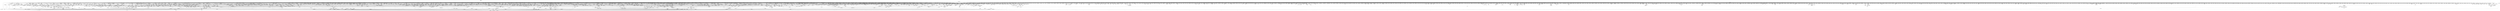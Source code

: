 digraph kerncollapsed {
    "get_task_exe_file" [color="black"];
    "skb_flow_get_icmp_tci" [color="black"];
    "xa_err" [color="black"];
    "__raw_spin_unlock_bh.constprop.0" [color="black"];
    "d_walk" [color="black"];
    "__skb_set_length" [color="black"];
    "find_lock_later_rq" [color="black"];
    "panic_smp_self_stop" [color="black"];
    "__lock_parent" [color="black"];
    "arm_timer" [color="black"];
    "sched_clock" [color="black"];
    "clear_ti_thread_flag_8" [color="black"];
    "__raw_spin_lock_irqsave_52" [color="black"];
    "__cmpxchg_case_rel_64" [color="black"];
    "arm_smccc_1_1_get_conduit" [color="black"];
    "do_raw_spin_lock_60" [color="black"];
    "__raw_spin_lock_irqsave_34" [color="black"];
    "arch_asym_cpu_priority" [color="black"];
    "mas_walk" [color="black"];
    "Indirect call163" [color="black"];
    "strscpy" [color="black"];
    "Indirect call114" [color="black"];
    "__raw_spin_lock_irq_11" [color="black"];
    "Indirect call92" [color="black"];
    "rcu_poll_gp_seq_end" [color="black"];
    "raw_spin_rq_trylock" [color="black"];
    "file_ns_capable" [color="black"];
    "mas_state_walk" [color="black"];
    "tick_get_device" [color="black"];
    "__percpu_counter_sum" [color="black"];
    "mas_wr_node_walk" [color="black"];
    "ma_pivots" [color="black"];
    "set_ptes.isra.0" [color="black"];
    "detach_if_pending" [color="black"];
    "group_open_release" [color="black"];
    "set_pfnblock_flags_mask" [color="black"];
    "io_wq_get_acct" [color="black"];
    "Indirect call105" [color="black"];
    "__raw_spin_lock_irq_3" [color="black"];
    "test_and_set_bit_lock.constprop.0" [color="black"];
    "Indirect call197" [color="black"];
    "__raw_spin_lock_62" [color="black"];
    "posix_cpu_timers_exit" [color="black"];
    "mas_allocated.isra.0" [color="black"];
    "init_entity_runnable_average" [color="black"];
    "pagefault_enable_2" [color="black"];
    "reweight_task" [color="black"];
    "__remove_shared_vm_struct.constprop.0" [color="black"];
    "_get_random_bytes" [color="black"];
    "rcu_exp_need_qs" [color="black"];
    "vma_interval_tree_iter_first" [color="black"];
    "mas_start" [color="black"];
    "mte_sync_tags" [color="black"];
    "do_raw_spin_lock_5" [color="black"];
    "global_dirtyable_memory" [color="black"];
    "thread_group_cputime" [color="black"];
    "find_mergeable_anon_vma" [color="black"];
    "do_raw_spin_lock_30" [color="black"];
    "__kern_my_cpu_offset_80" [color="black"];
    "__efistub_caches_clean_inval_pou" [color="black"];
    "tlb_flush_mmu_tlbonly_1" [color="black"];
    "__raw_spin_unlock_irq_12" [color="black"];
    "__cmpxchg_case_acq_64" [color="black"];
    "Indirect call151" [color="black"];
    "pcpu_chunk_relocate" [color="black"];
    "__kern_my_cpu_offset_71" [color="black"];
    "__mutex_trylock_common" [color="black"];
    "try_check_zero" [color="black"];
    "Indirect call136" [color="black"];
    "__kern_my_cpu_offset_60" [color="black"];
    "chacha_permute" [color="black"];
    "do_raw_spin_lock.constprop.0_6" [color="black"];
    "page_ref_add_1" [color="black"];
    "sk_memory_allocated_sub" [color="black"];
    "folio_test_uptodate" [color="black"];
    "_prb_read_valid" [color="black"];
    "__do_set_cpus_allowed" [color="black"];
    "dev_pm_disable_wake_irq_check" [color="black"];
    "do_init_timer.constprop.0" [color="black"];
    "Indirect call78" [color="black"];
    "set_secondary_fwnode" [color="black"];
    "irq_to_desc" [color="black"];
    "Indirect call13" [color="black"];
    "__bitmap_weight" [color="black"];
    "__raw_spin_lock_irqsave_5" [color="black"];
    "no_page_table" [color="black"];
    "__prepare_to_swait" [color="black"];
    "mte_update_gcr_excl.isra.0" [color="black"];
    "mte_dead_walk" [color="black"];
    "Indirect call101" [color="black"];
    "security_syslog" [color="black"];
    "Indirect call32" [color="black"];
    "desc_make_reusable" [color="black"];
    "irq_domain_activate_irq" [color="black"];
    "folio_trylock_4" [color="black"];
    "Indirect call125" [color="black"];
    "find_next_bit.constprop.0_14" [color="black"];
    "__raw_spin_unlock_irqrestore_32" [color="black"];
    "mod_timer" [color="black"];
    "page_ref_dec_and_test" [color="black"];
    "__do_once_start" [color="black"];
    "do_raw_spin_lock_7" [color="black"];
    "timerqueue_iterate_next" [color="black"];
    "try_grab_page" [color="black"];
    "pte_to_swp_entry" [color="black"];
    "mas_new_ma_node" [color="black"];
    "xas_next_entry" [color="black"];
    "__raw_spin_lock_irq_20" [color="black"];
    "percpu_counter_add_batch" [color="black"];
    "rcu_gp_is_normal" [color="black"];
    "arch_tlbbatch_should_defer.constprop.0" [color="black"];
    "u64_stats_add_2" [color="black"];
    "pgattr_change_is_safe" [color="black"];
    "timer_base.isra.0" [color="black"];
    "page_vma_mapped_walk_done" [color="black"];
    "signal_pending_state_1" [color="black"];
    "rcu_gp_is_expedited" [color="black"];
    "get_state_synchronize_rcu" [color="black"];
    "first_online_pgdat" [color="black"];
    "mas_put_in_tree" [color="black"];
    "__raw_spin_lock_irq_32" [color="black"];
    "__raw_spin_unlock_irq_20" [color="black"];
    "_atomic_dec_and_lock_irqsave" [color="black"];
    "osq_lock" [color="black"];
    "io_poll_can_finish_inline.isra.0" [color="black"];
    "set_swapper_pgd" [color="black"];
    "rcu_poll_gp_seq_end_unlocked" [color="black"];
    "__nr_to_section" [color="black"];
    "d_shrink_del" [color="black"];
    "__set_open_fd" [color="black"];
    "Indirect call59" [color="black"];
    "memmove" [color="black"];
    "__kern_my_cpu_offset_70" [color="black"];
    "Indirect call34" [color="black"];
    "task_clear_jobctl_trapping" [color="black"];
    "__kern_my_cpu_offset_54" [color="black"];
    "__raw_spin_lock_irq_43" [color="black"];
    "rcu_segcblist_accelerate" [color="black"];
    "__raw_spin_trylock_5" [color="black"];
    "__wake_up_klogd.part.0" [color="black"];
    "Indirect call215" [color="black"];
    "min_deadline_cb_rotate" [color="black"];
    "pcpu_block_update_hint_alloc" [color="black"];
    "__skb_set_length_1" [color="black"];
    "__raw_write_lock.constprop.0_1" [color="black"];
    "__cmpxchg_case_mb_64_1" [color="black"];
    "__raw_spin_unlock_irqrestore_9" [color="black"];
    "folio_not_mapped" [color="black"];
    "drain_local_pages" [color="black"];
    "rcu_seq_end_1" [color="black"];
    "Indirect call81" [color="black"];
    "cpudl_heapify_up" [color="black"];
    "timerqueue_del" [color="black"];
    "mab_shift_right" [color="black"];
    "arch_stack_walk" [color="black"];
    "__raw_spin_lock_6" [color="black"];
    "task_set_jobctl_pending" [color="black"];
    "__irq_domain_activate_irq" [color="black"];
    "take_dentry_name_snapshot" [color="black"];
    "irq_work_single" [color="black"];
    "Indirect call183" [color="black"];
    "igrab" [color="black"];
    "arch_local_irq_save_1" [color="black"];
    "reusable_anon_vma" [color="black"];
    "do_raw_spin_lock_72" [color="black"];
    "__wake_up_bit" [color="black"];
    "rcu_is_cpu_rrupt_from_idle" [color="black"];
    "__raw_spin_lock_2" [color="black"];
    "timer_delete" [color="black"];
    "ktime_get_coarse_real_ts64" [color="black"];
    "Indirect call161" [color="black"];
    "timer_reduce" [color="black"];
    "percpu_counter_dec" [color="black"];
    "Indirect call174" [color="black"];
    "avg_vruntime" [color="black"];
    "Indirect call6" [color="black"];
    "Indirect call146" [color="black"];
    "Indirect call127" [color="black"];
    "task_sched_runtime" [color="black"];
    "Indirect call75" [color="black"];
    "cpumask_intersects.constprop.0_1" [color="black"];
    "strnlen" [color="black"];
    "__cmpxchg_case_acq_32.constprop.0_16" [color="black"];
    "_find_next_bit" [color="black"];
    "Indirect call35" [color="black"];
    "__pm_relax" [color="black"];
    "rcu_segcblist_advance" [color="black"];
    "count_vm_event_1" [color="black"];
    "__clear_open_fd" [color="black"];
    "mnt_dec_writers" [color="black"];
    "kill_device" [color="black"];
    "__bpf_free_used_maps" [color="black"];
    "Indirect call138" [color="black"];
    "Indirect call29" [color="black"];
    "__list_del_entry_1" [color="black"];
    "u64_stats_inc" [color="black"];
    "task_will_free_mem" [color="black"];
    "find_next_bit_15" [color="black"];
    "steal_suitable_fallback" [color="black"];
    "rb_insert_color_cached" [color="black"];
    "Indirect call111" [color="black"];
    "propagation_next" [color="black"];
    "Indirect call124" [color="black"];
    "Indirect call23" [color="black"];
    "ktime_get_real_ts64" [color="black"];
    "page_ref_add" [color="black"];
    "int_sqrt" [color="black"];
    "__raw_spin_unlock_irqrestore_3" [color="black"];
    "audit_comparator" [color="black"];
    "__cmpxchg_case_acq_32.constprop.0_1" [color="black"];
    "task_sigpending_1" [color="black"];
    "is_vmalloc_addr" [color="black"];
    "generic_exec_single" [color="black"];
    "test_ti_thread_flag_11" [color="black"];
    "__fsnotify_update_child_dentry_flags" [color="black"];
    "Indirect call58" [color="black"];
    "kmalloc_size_roundup" [color="black"];
    "__update_load_avg_cfs_rq" [color="black"];
    "__raw_spin_lock_irqsave.constprop.0_7" [color="black"];
    "mte_destroy_descend.constprop.0" [color="black"];
    "__raw_spin_lock_20" [color="black"];
    "__raw_spin_unlock_irqrestore_2" [color="black"];
    "is_cpu_allowed" [color="black"];
    "is_current_pgrp_orphaned" [color="black"];
    "req_set_fail_3" [color="black"];
    "__count_vm_events_1" [color="black"];
    "system_supports_mte_1" [color="black"];
    "Indirect call103" [color="black"];
    "__cmpwait_case_32_3" [color="black"];
    "PageMovable" [color="black"];
    "security_sk_free" [color="black"];
    "__raw_spin_unlock_irq_21" [color="black"];
    "__futex_queue" [color="black"];
    "xas_find_marked" [color="black"];
    "rcu_start_this_gp" [color="black"];
    "Indirect call189" [color="black"];
    "do_raw_spin_lock_41" [color="black"];
    "__kern_my_cpu_offset_19" [color="black"];
    "entity_eligible" [color="black"];
    "do_raw_spin_lock_28" [color="black"];
    "find_vm_area" [color="black"];
    "ihold" [color="black"];
    "Indirect call209" [color="black"];
    "__cmpxchg_case_acq_64_1" [color="black"];
    "test_ti_thread_flag_21" [color="black"];
    "skb_pfmemalloc" [color="black"];
    "__raw_spin_lock_30" [color="black"];
    "hrtimer_reprogram.constprop.0" [color="black"];
    "find_task_by_vpid" [color="black"];
    "__sync_icache_dcache" [color="black"];
    "__raw_spin_lock_irq" [color="black"];
    "____core____" [color="kernel"];
    "replace_mark_chunk" [color="black"];
    "__raw_spin_lock_irq_5" [color="black"];
    "mas_wr_walk_index.isra.0" [color="black"];
    "find_next_bit_10" [color="black"];
    "do_raw_spin_lock_35" [color="black"];
    "find_next_bit_8" [color="black"];
    "is_zero_page" [color="black"];
    "retain_dentry" [color="black"];
    "put_dec_full8" [color="black"];
    "decay_load" [color="black"];
    "count_vm_events_1" [color="black"];
    "dequeue_task" [color="black"];
    "raw_spin_rq_unlock_irqrestore" [color="black"];
    "__io_acct_run_queue" [color="black"];
    "pcpu_unit_page_offset" [color="black"];
    "Indirect call50" [color="black"];
    "io_cancel_task_cb" [color="black"];
    "dl_task_is_earliest_deadline" [color="black"];
    "mutex_is_locked" [color="black"];
    "inode_add_lru" [color="black"];
    "__init_rwsem" [color="black"];
    "__raw_spin_lock.constprop.0_1" [color="black"];
    "compaction_free" [color="black"];
    "mutex_spin_on_owner" [color="black"];
    "__dev_fwnode" [color="black"];
    "folio_size_2" [color="black"];
    "skb_tailroom_1" [color="black"];
    "__percpu_add_case_64_4" [color="black"];
    "ktime_get_mono_fast_ns" [color="black"];
    "anon_vma_interval_tree_pre_update_vma" [color="black"];
    "workingset_eviction" [color="black"];
    "Indirect call1" [color="black"];
    "fatal_signal_pending_3" [color="black"];
    "Indirect call206" [color="black"];
    "exit_rcu" [color="black"];
    "__raw_spin_unlock_irqrestore_15" [color="black"];
    "find_submount" [color="black"];
    "skb_orphan_1" [color="black"];
    "pcpu_find_block_fit" [color="black"];
    "__raw_spin_lock_bh.constprop.0_5" [color="black"];
    "pmd_offset.isra.0" [color="black"];
    "__io_put_kbuf_list" [color="black"];
    "folio_anon_vma" [color="black"];
    "mas_wr_walk" [color="black"];
    "pcpu_block_refresh_hint" [color="black"];
    "dl_clear_overload.part.0" [color="black"];
    "queued_read_lock_slowpath" [color="black"];
    "__raw_spin_lock_15" [color="black"];
    "do_raw_spin_lock_66" [color="black"];
    "mapping_unmap_writable" [color="black"];
    "try_release_thread_stack_to_cache" [color="black"];
    "efi_reboot" [color="black"];
    "do_raw_spin_lock_44" [color="black"];
    "find_next_bit.constprop.0_8" [color="black"];
    "Indirect call205" [color="black"];
    "is_software_node" [color="black"];
    "pmd_clear_huge" [color="black"];
    "__task_rq_lock" [color="black"];
    "__d_drop" [color="black"];
    "Indirect call89" [color="black"];
    "tty_termios_baud_rate" [color="black"];
    "hrtimer_cancel" [color="black"];
    "local_bh_disable" [color="black"];
    "__reuseport_detach_closed_sock" [color="black"];
    "__irq_can_set_affinity" [color="black"];
    "Indirect call90" [color="black"];
    "__to_kthread" [color="black"];
    "double_unlock_balance" [color="black"];
    "__raw_spin_unlock_irqrestore_4" [color="black"];
    "vma_address" [color="black"];
    "xa_load" [color="black"];
    "pm_runtime_get_noresume" [color="black"];
    "io_wq_hash_work" [color="black"];
    "next_online_pgdat" [color="black"];
    "audit_serial" [color="black"];
    "folio_mapped_1" [color="black"];
    "tty_update_time" [color="black"];
    "Indirect call74" [color="black"];
    "set_pageblock_migratetype" [color="black"];
    "__flush_tlb_page_nosync" [color="black"];
    "do_raw_spin_lock_32" [color="black"];
    "do_raw_spin_lock_36" [color="black"];
    "Indirect call173" [color="black"];
    "mt_find" [color="black"];
    "__kern_my_cpu_offset_51" [color="black"];
    "Indirect call106" [color="black"];
    "mas_prev_slot" [color="black"];
    "do_raw_spin_lock_26" [color="black"];
    "Indirect call214" [color="black"];
    "__raw_spin_lock_52" [color="black"];
    "rcu_seq_start" [color="black"];
    "__cmpxchg_case_64" [color="black"];
    "should_failslab" [color="black"];
    "Indirect call200" [color="black"];
    "set_task_cpu" [color="black"];
    "do_syslog" [color="black"];
    "hrtimer_sleeper_start_expires" [color="black"];
    "__raw_spin_unlock_irqrestore_8" [color="black"];
    "__cmpxchg_case_acq_32.constprop.0_19" [color="black"];
    "kmsg_dump" [color="black"];
    "local_cpu_stop" [color="black"];
    "percpu_ref_get_many" [color="black"];
    "__raw_spin_lock_63" [color="black"];
    "rcu_stall_is_suppressed" [color="black"];
    "access_ok_14" [color="black"];
    "__raw_spin_lock_irqsave_42" [color="black"];
    "__cmpxchg_case_mb_32.constprop.0" [color="black"];
    "clear_inode" [color="black"];
    "do_raw_spin_lock_31" [color="black"];
    "futex_top_waiter" [color="black"];
    "zone_reclaimable_pages" [color="black"];
    "_find_first_zero_bit" [color="black"];
    "current_is_kswapd" [color="black"];
    "__reuseport_detach_sock.isra.0" [color="black"];
    "__irq_get_desc_lock" [color="black"];
    "read_seqbegin_or_lock" [color="black"];
    "__cmpwait_case_32_2" [color="black"];
    "ktime_get_real_seconds" [color="black"];
    "radix_tree_load_root" [color="black"];
    "futex_hash" [color="black"];
    "find_next_bit.constprop.0_11" [color="black"];
    "__sw_hweight32" [color="black"];
    "__percpu_add_case_64.constprop.0_3" [color="black"];
    "__raw_spin_lock_irqsave_6" [color="black"];
    "__raw_spin_lock_irqsave_23" [color="black"];
    "zone_watermark_fast.constprop.0" [color="black"];
    "find_next_bit_7" [color="black"];
    "data_alloc" [color="black"];
    "__page_cache_release" [color="black"];
    "deactivate_task" [color="black"];
    "find_next_bit.constprop.0_1" [color="black"];
    "__cmpxchg_case_acq_32_3" [color="black"];
    "kernfs_get" [color="black"];
    "cpudl_find" [color="black"];
    "io_is_timeout_noseq" [color="black"];
    "arch_local_irq_restore" [color="black"];
    "workingset_age_nonresident" [color="black"];
    "__cmpxchg_case_mb_32_10" [color="black"];
    "Indirect call194" [color="black"];
    "__disable_irq" [color="black"];
    "do_raw_spin_lock_43" [color="black"];
    "inode_io_list_del" [color="black"];
    "mas_wr_end_piv" [color="black"];
    "task_ppid_nr" [color="black"];
    "rt_mutex_top_waiter" [color="black"];
    "recalc_sigpending" [color="black"];
    "dcache_clean_pou" [color="black"];
    "task_get_vl" [color="black"];
    "Indirect call160" [color="black"];
    "compaction_zonelist_suitable" [color="black"];
    "Indirect call192" [color="black"];
    "ktime_add_safe" [color="black"];
    "__raw_read_lock.constprop.0_1" [color="black"];
    "cpu_online_3" [color="black"];
    "should_zap_page" [color="black"];
    "mas_is_err" [color="black"];
    "__raw_spin_lock_irqsave_29" [color="black"];
    "wb_io_lists_populated" [color="black"];
    "__mod_node_page_state" [color="black"];
    "gup_folio_next" [color="black"];
    "Indirect call147" [color="black"];
    "xas_init_marks" [color="black"];
    "rb_prev" [color="black"];
    "xas_set_mark" [color="black"];
    "smp_call_function_many" [color="black"];
    "__raw_spin_lock_irqsave.constprop.0_3" [color="black"];
    "sane_fdtable_size" [color="black"];
    "__pick_first_entity" [color="black"];
    "do_raw_spin_lock_13" [color="black"];
    "propagate_mount_unlock" [color="black"];
    "aio_nr_sub" [color="black"];
    "get_pwq" [color="black"];
    "do_raw_spin_lock_6" [color="black"];
    "cd_forget" [color="black"];
    "migrate_disable" [color="black"];
    "set_next_task" [color="black"];
    "group_balance_cpu" [color="black"];
    "mntget" [color="black"];
    "Indirect call167" [color="black"];
    "cpu_switch_to" [color="black"];
    "__audit_uring_entry" [color="black"];
    "capacity_of" [color="black"];
    "pde_subdir_first" [color="black"];
    "update_dl_migration" [color="black"];
    "lockref_put_return" [color="black"];
    "Indirect call12" [color="black"];
    "mm_counter_file" [color="black"];
    "cpu_clock_sample" [color="black"];
    "__kern_my_cpu_offset_37" [color="black"];
    "percpu_ref_noop_confirm_switch" [color="black"];
    "folio_isolate_lru" [color="black"];
    "memcg_charge_kernel_stack.part.0" [color="black"];
    "load_unaligned_zeropad_1" [color="black"];
    "do_raw_spin_lock_88" [color="black"];
    "set_pud" [color="black"];
    "lru_note_cost_refault" [color="black"];
    "free_vmap_area_rb_augment_cb_rotate" [color="black"];
    "desc_read" [color="black"];
    "free_pcppages_bulk" [color="black"];
    "Indirect call171" [color="black"];
    "__percpu_down_write_trylock" [color="black"];
    "security_capable" [color="black"];
    "__raw_spin_unlock_irq_28" [color="black"];
    "cpu_timer_task_rcu" [color="black"];
    "number" [color="black"];
    "allow_write_access" [color="black"];
    "Indirect call67" [color="black"];
    "put_filesystem" [color="black"];
    "__ksize" [color="black"];
    "page_ref_inc_1" [color="black"];
    "__irq_disable" [color="black"];
    "__raw_spin_lock_irqsave_21" [color="black"];
    "sve_state_size" [color="black"];
    "xas_retry" [color="black"];
    "audit_gid_comparator" [color="black"];
    "skip_atoi" [color="black"];
    "deny_write_access.isra.0" [color="black"];
    "Indirect call178" [color="black"];
    "prb_commit" [color="black"];
    "list_del_init_2" [color="black"];
    "__finish_swait" [color="black"];
    "fprop_reflect_period_percpu.isra.0" [color="black"];
    "__kern_my_cpu_offset_25" [color="black"];
    "auditsc_get_stamp" [color="black"];
    "__raw_spin_unlock_irqrestore_17" [color="black"];
    "ksize" [color="black"];
    "io_cancel_cb" [color="black"];
    "__mutex_remove_waiter" [color="black"];
    "update_newidle_cost" [color="black"];
    "tk_xtime.constprop.0" [color="black"];
    "security_current_getsecid_subj" [color="black"];
    "_find_next_zero_bit" [color="black"];
    "__cmpxchg_case_acq_32.constprop.0_15" [color="black"];
    "find_worker_executing_work" [color="black"];
    "nsec_to_clock_t" [color="black"];
    "ptrauth_keys_install_user" [color="black"];
    "page_try_share_anon_rmap" [color="black"];
    "__cmpxchg_case_rel_32" [color="black"];
    "__kern_my_cpu_offset_38" [color="black"];
    "update_sd_lb_stats" [color="black"];
    "Indirect call55" [color="black"];
    "mas_descend" [color="black"];
    "rwsem_set_nonspinnable" [color="black"];
    "xa_mk_value" [color="black"];
    "kthread_probe_data" [color="black"];
    "__note_gp_changes" [color="black"];
    "console_is_usable" [color="black"];
    "io_cqe_cache_refill" [color="black"];
    "__cmpxchg_case_mb_64_7" [color="black"];
    "mas_leaf_max_gap" [color="black"];
    "folio_pfn" [color="black"];
    "find_next_bit_13" [color="black"];
    "oom_badness" [color="black"];
    "__kern_my_cpu_offset_44" [color="black"];
    "drain_pages" [color="black"];
    "__raw_spin_unlock_irqrestore_31" [color="black"];
    "Indirect call54" [color="black"];
    "__raw_read_unlock.constprop.0_6" [color="black"];
    "Indirect call128" [color="black"];
    "page_ref_dec_and_test_1" [color="black"];
    "mte_copy_page_tags" [color="black"];
    "Indirect call4" [color="black"];
    "Indirect call169" [color="black"];
    "skb_tailroom_2" [color="black"];
    "rwsem_read_trylock" [color="black"];
    "__wb_calc_thresh" [color="black"];
    "do_raw_spin_lock_67" [color="black"];
    "folio_evictable_1" [color="black"];
    "redirty_tail_locked" [color="black"];
    "vma_iter_config" [color="black"];
    "__raw_spin_lock_22" [color="black"];
    "task_call_func" [color="black"];
    "Indirect call140" [color="black"];
    "__raw_spin_lock_irq.constprop.0_2" [color="black"];
    "Indirect call204" [color="black"];
    "lowest_in_progress" [color="black"];
    "Indirect call186" [color="black"];
    "__raw_spin_trylock" [color="black"];
    "put_cpu_fpsimd_context" [color="black"];
    "flush_tlb_mm_1" [color="black"];
    "pm_qos_read_value" [color="black"];
    "rwsem_spin_on_owner" [color="black"];
    "_find_first_and_bit" [color="black"];
    "wb_stat_error" [color="black"];
    "Indirect call39" [color="black"];
    "arch_local_irq_enable_2" [color="black"];
    "compound_order_2" [color="black"];
    "io_poll_remove_entry" [color="black"];
    "__irq_work_queue_local" [color="black"];
    "cpu_online_2" [color="black"];
    "signal_pending_state_2" [color="black"];
    "srcu_read_unlock.constprop.0" [color="black"];
    "__raw_spin_lock_14" [color="black"];
    "find_first_bit_6" [color="black"];
    "folio_try_get_rcu" [color="black"];
    "rb_erase" [color="black"];
    "__raw_spin_unlock_irq_23" [color="black"];
    "mas_bulk_rebalance" [color="black"];
    "Indirect call82" [color="black"];
    "Indirect call93" [color="black"];
    "netlink_lock_table" [color="black"];
    "rcu_seq_start_1" [color="black"];
    "oom_unkillable_task.isra.0" [color="black"];
    "__inode_add_lru" [color="black"];
    "invalid_migration_vma" [color="black"];
    "__kern_my_cpu_offset_11" [color="black"];
    "cpumask_and.isra.0_3" [color="black"];
    "__kmem_obj_info" [color="black"];
    "__raw_spin_lock_irq.constprop.0_1" [color="black"];
    "ttwu_queue_wakelist" [color="black"];
    "__next_zones_zonelist" [color="black"];
    "__mnt_drop_write" [color="black"];
    "Indirect call5" [color="black"];
    "__bitmap_clear" [color="black"];
    "Indirect call172" [color="black"];
    "finish_wait" [color="black"];
    "do_raw_spin_lock_46" [color="black"];
    "__raw_spin_lock_irq_18" [color="black"];
    "irq_chip_retrigger_hierarchy" [color="black"];
    "do_raw_spin_lock_9" [color="black"];
    "strncmp" [color="black"];
    "srcu_funnel_exp_start" [color="black"];
    "__raw_spin_lock.constprop.0_2" [color="black"];
    "__raw_spin_unlock_irqrestore_29" [color="black"];
    "Indirect call65" [color="black"];
    "cpumask_and.isra.0_1" [color="black"];
    "folio_trylock" [color="black"];
    "mte_parent_slot" [color="black"];
    "hrtimer_forward" [color="black"];
    "Indirect call2" [color="black"];
    "rcu_segcblist_move_seglen" [color="black"];
    "Indirect call116" [color="black"];
    "__cmpxchg_case_mb_32_4" [color="black"];
    "do_raw_spin_lock_24" [color="black"];
    "rt_mutex_setprio" [color="black"];
    "dl_set_overload.part.0" [color="black"];
    "__raw_spin_lock_irqsave.constprop.0_1" [color="black"];
    "Indirect call175" [color="black"];
    "count_vm_events" [color="black"];
    "Indirect call154" [color="black"];
    "page_ref_inc_4" [color="black"];
    "dec_mm_counter" [color="black"];
    "io_wq_cancel_pending_work" [color="black"];
    "rcu_segcblist_first_pend_cb" [color="black"];
    "class_raw_spinlock_irqsave_destructor" [color="black"];
    "prep_compound_page" [color="black"];
    "sync_icache_aliases" [color="black"];
    "fsnotify_group_assert_locked" [color="black"];
    "sock_flag_3" [color="black"];
    "security_secid_to_secctx" [color="black"];
    "remove_nodes.constprop.0" [color="black"];
    "do_raw_spin_lock_14" [color="black"];
    "Indirect call52" [color="black"];
    "__cmpxchg_case_mb_64_6" [color="black"];
    "__raw_spin_unlock_irq.constprop.0_2" [color="black"];
    "__disable_irq_nosync" [color="black"];
    "pcpu_free_area.isra.0" [color="black"];
    "arch_local_irq_save_4" [color="black"];
    "lru_deactivate_fn" [color="black"];
    "__raw_spin_lock_irq_26" [color="black"];
    "find_next_bit_11" [color="black"];
    "dev_nit_active" [color="black"];
    "pcpu_next_fit_region.constprop.0" [color="black"];
    "__finalize_skb_around" [color="black"];
    "is_valid_gup_args" [color="black"];
    "rcu_segcblist_pend_cbs" [color="black"];
    "net_eq_idr" [color="black"];
    "clear_buddies.isra.0" [color="black"];
    "folio_nr_pages_4" [color="black"];
    "Indirect call43" [color="black"];
    "zone_page_state_snapshot" [color="black"];
    "__percpu_add_case_64_7" [color="black"];
    "Indirect call46" [color="black"];
    "disable_irq_nosync" [color="black"];
    "lock_hrtimer_base" [color="black"];
    "__raw_read_unlock.constprop.0" [color="black"];
    "pcpu_alloc_area" [color="black"];
    "io_fill_cqe_aux" [color="black"];
    "set_ptes.constprop.0.isra.0_1" [color="black"];
    "io_schedule_prepare" [color="black"];
    "__kern_my_cpu_offset_18" [color="black"];
    "kthread_is_per_cpu" [color="black"];
    "kobj_child_ns_ops" [color="black"];
    "anon_vma_interval_tree_iter_next" [color="black"];
    "idr_find" [color="black"];
    "Indirect call211" [color="black"];
    "dl_bw_cpus" [color="black"];
    "get_new_cred" [color="black"];
    "set_tlb_ubc_flush_pending" [color="black"];
    "fpsimd_save_state" [color="black"];
    "list_lru_del" [color="black"];
    "copy_highpage" [color="black"];
    "mab_mas_cp" [color="black"];
    "mas_mab_cp" [color="black"];
    "flush_tlb_mm" [color="black"];
    "dl_rq_of_se" [color="black"];
    "__iget" [color="black"];
    "vma_interval_tree_insert_after" [color="black"];
    "rcu_accelerate_cbs" [color="black"];
    "is_subdir" [color="black"];
    "iov_iter_revert" [color="black"];
    "rcu_seq_snap" [color="black"];
    "notifier_call_chain" [color="black"];
    "__fswab32_10" [color="black"];
    "__raw_spin_unlock_irq_19" [color="black"];
    "__wake_up_common" [color="black"];
    "lock_mount_hash" [color="black"];
    "se_weight.isra.0" [color="black"];
    "wake_all_kswapds" [color="black"];
    "__raw_spin_unlock_irqrestore_11" [color="black"];
    "attach_entity_load_avg" [color="black"];
    "get_cred_1" [color="black"];
    "rcu_is_watching" [color="black"];
    "Indirect call10" [color="black"];
    "csum_partial" [color="black"];
    "__update_gt_cputime" [color="black"];
    "__task_will_free_mem" [color="black"];
    "__task_pid_nr_ns" [color="black"];
    "errseq_sample" [color="black"];
    "Indirect call49" [color="black"];
    "do_raw_spin_lock_65" [color="black"];
    "__raw_spin_lock_irq_35" [color="black"];
    "security_task_kill" [color="black"];
    "Indirect call22" [color="black"];
    "strcspn" [color="black"];
    "rcu_segcblist_add_len" [color="black"];
    "Indirect call115" [color="black"];
    "fpsimd_preserve_current_state" [color="black"];
    "Indirect call196" [color="black"];
    "arch_local_irq_save" [color="black"];
    "_copy_from_iter" [color="black"];
    "idr_for_each" [color="black"];
    "find_last_bit" [color="black"];
    "mm_set_has_pinned_flag" [color="black"];
    "do_raw_spin_lock_93" [color="black"];
    "wake_up_var" [color="black"];
    "mast_ascend" [color="black"];
    "mas_safe_min" [color="black"];
    "rwsem_set_reader_owned" [color="black"];
    "__raw_spin_lock_46" [color="black"];
    "skb_may_tx_timestamp.part.0" [color="black"];
    "post_init_entity_util_avg" [color="black"];
    "do_raw_spin_lock_73" [color="black"];
    "pfn_swap_entry_to_page" [color="black"];
    "device_links_read_unlock" [color="black"];
    "list_del_init_6" [color="black"];
    "vma_needs_dirty_tracking" [color="black"];
    "sub_running_bw.isra.0" [color="black"];
    "membarrier_update_current_mm" [color="black"];
    "__kern_my_cpu_offset_78" [color="black"];
    "blake2s_update" [color="black"];
    "do_raw_spin_lock_117" [color="black"];
    "folio_mapping" [color="black"];
    "node_tag_clear" [color="black"];
    "zone_page_state_add" [color="black"];
    "__raw_spin_unlock_irqrestore.constprop.0_2" [color="black"];
    "cpudl_set" [color="black"];
    "irq_work_claim" [color="black"];
    "get_group_info.isra.0" [color="black"];
    "__cmpxchg_case_acq_32.constprop.0_8" [color="black"];
    "device_pm_check_callbacks" [color="black"];
    "__cmpxchg_case_mb_32_5" [color="black"];
    "copyin" [color="black"];
    "is_migration_entry" [color="black"];
    "ma_dead_node" [color="black"];
    "ptep_clear_flush" [color="black"];
    "Indirect call100" [color="black"];
    "__raw_spin_lock_3" [color="black"];
    "wb_io_lists_depopulated" [color="black"];
    "__count_vm_events_3" [color="black"];
    "kernfs_release_file.part.0.isra.0" [color="black"];
    "get_data" [color="black"];
    "__sw_hweight64" [color="black"];
    "mtree_range_walk" [color="black"];
    "copy_fd_bitmaps" [color="black"];
    "extract_entropy.constprop.0" [color="black"];
    "rpm_check_suspend_allowed" [color="black"];
    "node_page_state_add" [color="black"];
    "__raw_spin_unlock_irq_18" [color="black"];
    "workingset_refault" [color="black"];
    "pmd_install" [color="black"];
    "Indirect call0" [color="black"];
    "__skb_header_pointer" [color="black"];
    "osq_wait_next" [color="black"];
    "set_page_dirty" [color="black"];
    "___d_drop" [color="black"];
    "smp_call_function_single" [color="black"];
    "Indirect call184" [color="black"];
    "Indirect call177" [color="black"];
    "__percpu_add_case_32_15" [color="black"];
    "__raw_spin_lock_irqsave_25" [color="black"];
    "xa_is_node" [color="black"];
    "sub_rq_bw.isra.0" [color="black"];
    "extfrag_for_order" [color="black"];
    "timer_delete_hook" [color="black"];
    "__wb_update_bandwidth.constprop.0" [color="black"];
    "__cmpxchg_case_acq_32.constprop.0_21" [color="black"];
    "do_csum" [color="black"];
    "netlink_has_listeners" [color="black"];
    "workingset_update_node" [color="black"];
    "__sk_mem_reduce_allocated" [color="black"];
    "unlock_page" [color="black"];
    "Indirect call104" [color="black"];
    "filemap_check_errors" [color="black"];
    "qdisc_run_begin" [color="black"];
    "pm_qos_update_flags" [color="black"];
    "llist_add_batch" [color="black"];
    "xas_set_order.part.0" [color="black"];
    "__cmpxchg_case_mb_32_6" [color="black"];
    "__raw_spin_unlock_irqrestore_10" [color="black"];
    "__raw_spin_lock_irq_41" [color="black"];
    "Indirect call66" [color="black"];
    "__kern_my_cpu_offset_91" [color="black"];
    "do_raw_spin_lock_29" [color="black"];
    "test_ti_thread_flag_4" [color="black"];
    "ktime_get_with_offset" [color="black"];
    "__attach_mnt" [color="black"];
    "__kern_my_cpu_offset_49" [color="black"];
    "cpu_do_switch_mm" [color="black"];
    "__raw_spin_lock_irqsave_39" [color="black"];
    "netlink_overrun" [color="black"];
    "__xchg_case_64.constprop.0" [color="black"];
    "mas_adopt_children.isra.0" [color="black"];
    "__bitmap_intersects" [color="black"];
    "will_become_orphaned_pgrp" [color="black"];
    "__kern_my_cpu_offset_23" [color="black"];
    "__raw_read_unlock.constprop.0_2" [color="black"];
    "cpumask_weight.constprop.0_5" [color="black"];
    "pfn_valid_2" [color="black"];
    "prepend_char" [color="black"];
    "memblock_search" [color="black"];
    "tlb_flush" [color="black"];
    "req_ref_put_and_test" [color="black"];
    "mas_set_parent.constprop.0" [color="black"];
    "move_linked_works" [color="black"];
    "__raw_write_lock_irq.constprop.0" [color="black"];
    "__raw_spin_lock_irqsave_51" [color="black"];
    "Indirect call152" [color="black"];
    "rcu_seq_end" [color="black"];
    "prepend_path" [color="black"];
    "add_nr_running" [color="black"];
    "prb_read_valid" [color="black"];
    "__enqueue_entity" [color="black"];
    "mutex_can_spin_on_owner" [color="black"];
    "mnt_add_count" [color="black"];
    "Indirect call213" [color="black"];
    "mas_find_setup.constprop.0" [color="black"];
    "get_next_ino" [color="black"];
    "jiffies_to_usecs" [color="black"];
    "__pi_memcmp" [color="black"];
    "list_del_2" [color="black"];
    "__xchg_case_acq_64.isra.0" [color="black"];
    "do_raw_spin_lock_86" [color="black"];
    "__kern_my_cpu_offset_17" [color="black"];
    "min_deadline_cb_propagate" [color="black"];
    "inode_maybe_inc_iversion" [color="black"];
    "ktime_get" [color="black"];
    "fsnotify_first_mark" [color="black"];
    "do_raw_spin_lock_15" [color="black"];
    "detach_entity_load_avg" [color="black"];
    "mas_update_gap" [color="black"];
    "__kern_my_cpu_offset_26" [color="black"];
    "do_kernel_restart" [color="black"];
    "Indirect call64" [color="black"];
    "eventfd_signal_mask" [color="black"];
    "kernel_init_pages" [color="black"];
    "__raw_spin_lock_irqsave_4" [color="black"];
    "unhash_mnt" [color="black"];
    "__folio_cancel_dirty" [color="black"];
    "__percpu_add_case_64.constprop.0" [color="black"];
    "__mutex_add_waiter" [color="black"];
    "__raw_spin_lock_irqsave.constprop.0_9" [color="black"];
    "do_raw_spin_lock_27" [color="black"];
    "pcpu_chunk_refresh_hint" [color="black"];
    "sock_flag_1" [color="black"];
    "__percpu_add_return_case_32_1" [color="black"];
    "wake_up_bit" [color="black"];
    "__find_vmap_area.constprop.0" [color="black"];
    "folio_mapped_3" [color="black"];
    "set_load_weight" [color="black"];
    "dget" [color="black"];
    "update_curr" [color="black"];
    "pm_runtime_deactivate_timer" [color="black"];
    "cpu_active" [color="black"];
    "spin_lock_irqsave_ssp_contention" [color="black"];
    "mte_set_pivot" [color="black"];
    "sync_rcu_exp_done_unlocked" [color="black"];
    "hrtimer_try_to_cancel" [color="black"];
    "__raw_spin_lock_irqsave_11" [color="black"];
    "__wake_up_locked_key_bookmark" [color="black"];
    "do_raw_spin_lock_2" [color="black"];
    "read_sanitised_ftr_reg" [color="black"];
    "task_clear_jobctl_pending" [color="black"];
    "Indirect call33" [color="black"];
    "skb_tailroom" [color="black"];
    "move_freepages_block" [color="black"];
    "__percpu_add_case_32_3" [color="black"];
    "Indirect call17" [color="black"];
    "irq_work_queue" [color="black"];
    "__timer_delete" [color="black"];
    "Indirect call109" [color="black"];
    "folio_mark_dirty" [color="black"];
    "__reset_isolation_pfn" [color="black"];
    "mod_node_page_state" [color="black"];
    "__cmpxchg_case_acq_32.constprop.0_4" [color="black"];
    "tick_get_broadcast_device" [color="black"];
    "sched_clock_cpu" [color="black"];
    "gup_must_unshare" [color="black"];
    "other_cpu_in_panic" [color="black"];
    "has_managed_dma" [color="black"];
    "__page_dup_rmap.constprop.0" [color="black"];
    "flush_signal_handlers" [color="black"];
    "__raw_spin_lock_irq_17" [color="black"];
    "folio_trylock_2" [color="black"];
    "pagefault_disable" [color="black"];
    "__dev_put.part.0" [color="black"];
    "cpumask_next_and" [color="black"];
    "__raw_spin_unlock_irqrestore_21" [color="black"];
    "__page_set_anon_rmap" [color="black"];
    "Indirect call8" [color="black"];
    "tick_get_broadcast_mask" [color="black"];
    "pm_ops_is_empty" [color="black"];
    "Indirect call25" [color="black"];
    "mas_data_end" [color="black"];
    "io_put_kbuf" [color="black"];
    "Indirect call27" [color="black"];
    "sock_rfree" [color="black"];
    "new_context" [color="black"];
    "prepare_to_wait_event" [color="black"];
    "fast_dput" [color="black"];
    "irqd_set.isra.0_1" [color="black"];
    "slab_want_init_on_free" [color="black"];
    "__raw_spin_lock.constprop.0" [color="black"];
    "mask_irq" [color="black"];
    "update_dl_rq_load_avg" [color="black"];
    "folio_account_cleaned" [color="black"];
    "cpu_online_1" [color="black"];
    "folio_invalidate" [color="black"];
    "wb_stat_mod" [color="black"];
    "find_next_and_bit" [color="black"];
    "__printk_cpu_sync_try_get" [color="black"];
    "set_ti_thread_flag_5" [color="black"];
    "mas_pause" [color="black"];
    "audit_uid_comparator" [color="black"];
    "__raw_spin_unlock_irq.constprop.0_1" [color="black"];
    "call_function_single_prep_ipi" [color="black"];
    "pcpu_chunk_slot" [color="black"];
    "kernfs_should_drain_open_files" [color="black"];
    "enqueue_timer" [color="black"];
    "cpumask_copy_1" [color="black"];
    "mas_leaf_set_meta" [color="black"];
    "inode_lru_list_del" [color="black"];
    "wp_page_reuse" [color="black"];
    "fatal_signal_pending_5" [color="black"];
    "tag_get" [color="black"];
    "tty_ldisc_open" [color="black"];
    "bsearch" [color="black"];
    "Indirect call94" [color="black"];
    "mod_zone_page_state" [color="black"];
    "flush_tlb_kernel_range" [color="black"];
    "kthread_insert_work_sanity_check" [color="black"];
    "count_vm_event_2" [color="black"];
    "test_ti_thread_flag_6" [color="black"];
    "__cmpxchg_case_acq_32.constprop.0_9" [color="black"];
    "count_vm_events_2" [color="black"];
    "mmget" [color="black"];
    "arch_local_irq_restore_3" [color="black"];
    "xas_not_node" [color="black"];
    "prb_final_commit" [color="black"];
    "Indirect call28" [color="black"];
    "queued_read_unlock.constprop.0_2" [color="black"];
    "percpu_counter_add" [color="black"];
    "down_read_trylock" [color="black"];
    "slab_is_available" [color="black"];
    "update_rt_rq_load_avg" [color="black"];
    "signal_pending_11" [color="black"];
    "Indirect call83" [color="black"];
    "space_used" [color="black"];
    "io_poll_find.constprop.0" [color="black"];
    "task_work_cancel_match" [color="black"];
    "test_ti_thread_flag_1" [color="black"];
    "page_move_anon_rmap" [color="black"];
    "set_ptes.constprop.0.isra.0" [color="black"];
    "Indirect call70" [color="black"];
    "__msecs_to_jiffies" [color="black"];
    "find_buddy_page_pfn" [color="black"];
    "__kern_my_cpu_offset_50" [color="black"];
    "__raw_spin_lock_16" [color="black"];
    "__raw_spin_lock_irqsave.constprop.0_8" [color="black"];
    "xas_next_entry.constprop.0" [color="black"];
    "device_links_read_lock" [color="black"];
    "put_dec" [color="black"];
    "__cmpwait_case_32_1" [color="black"];
    "override_creds" [color="black"];
    "sched_clock_noinstr" [color="black"];
    "__list_del_entry_2" [color="black"];
    "__cmpxchg_case_acq_32.constprop.0_6" [color="black"];
    "try_to_take_rt_mutex" [color="black"];
    "__cmpxchg_case_mb_32_8" [color="black"];
    "__udelay" [color="black"];
    "__raw_spin_unlock_irq_38" [color="black"];
    "task_participate_group_stop" [color="black"];
    "Indirect call187" [color="black"];
    "no_blink" [color="black"];
    "__raw_spin_lock_31" [color="black"];
    "activate_task" [color="black"];
    "set_next_entity" [color="black"];
    "__kern_my_cpu_offset_29" [color="black"];
    "__raw_spin_lock_32" [color="black"];
    "queued_write_lock.constprop.0_1" [color="black"];
    "__count_vm_events" [color="black"];
    "check_cb_ovld_locked" [color="black"];
    "list_del_init" [color="black"];
    "__printk_cpu_sync_put" [color="black"];
    "__lshrti3" [color="black"];
    "do_raw_spin_lock.constprop.0_3" [color="black"];
    "zone_watermark_ok_safe" [color="black"];
    "io_poll_get_ownership" [color="black"];
    "mast_spanning_rebalance.isra.0" [color="black"];
    "skb_headers_offset_update" [color="black"];
    "mas_split_final_node.isra.0" [color="black"];
    "cpu_mitigations_off" [color="black"];
    "d_shrink_add" [color="black"];
    "__pageblock_pfn_to_page" [color="black"];
    "sig_handler_ignored" [color="black"];
    "__percpu_add_case_64.constprop.0_1" [color="black"];
    "get_page" [color="black"];
    "Indirect call112" [color="black"];
    "Indirect call207" [color="black"];
    "clear_ti_thread_flag_1" [color="black"];
    "noop_dirty_folio" [color="black"];
    "__raw_spin_unlock_irq_35" [color="black"];
    "_find_last_bit" [color="black"];
    "vma_interval_tree_subtree_search" [color="black"];
    "futex_cmpxchg_value_locked" [color="black"];
    "kthread_data" [color="black"];
    "fpsimd_flush_task_state" [color="black"];
    "mas_prev" [color="black"];
    "skb_header_cloned" [color="black"];
    "__wake_up_parent" [color="black"];
    "io_acct_run_queue" [color="black"];
    "Indirect call91" [color="black"];
    "mas_set_alloc_req" [color="black"];
    "netdev_start_xmit" [color="black"];
    "rcu_poll_gp_seq_start" [color="black"];
    "irq_set_thread_affinity" [color="black"];
    "crng_fast_key_erasure" [color="black"];
    "__raw_spin_unlock_irq_36" [color="black"];
    "first_zones_zonelist_1" [color="black"];
    "posix_cputimers_group_init" [color="black"];
    "__add_wait_queue" [color="black"];
    "cpumask_any_distribute" [color="black"];
    "__kern_my_cpu_offset_133" [color="black"];
    "prepare_to_swait_event" [color="black"];
    "arm64_kernel_unmapped_at_el0_3" [color="black"];
    "__kern_my_cpu_offset_27" [color="black"];
    "user_disable_single_step" [color="black"];
    "__percpu_add_case_64_6" [color="black"];
    "ttwu_do_activate.constprop.0" [color="black"];
    "__kern_my_cpu_offset_56" [color="black"];
    "wakeup_kswapd" [color="black"];
    "__cmpxchg_case_mb_32_2" [color="black"];
    "down_trylock" [color="black"];
    "__bitmap_and" [color="black"];
    "Indirect call202" [color="black"];
    "auditd_test_task" [color="black"];
    "__gfp_pfmemalloc_flags" [color="black"];
    "percpu_ref_put_many" [color="black"];
    "mas_parent_type" [color="black"];
    "__xa_clear_mark" [color="black"];
    "io_prep_async_link" [color="black"];
    "io_req_defer_failed" [color="black"];
    "mas_set_split_parent.isra.0" [color="black"];
    "__kern_my_cpu_offset_83" [color="black"];
    "cleanup_timerqueue" [color="black"];
    "kernfs_root" [color="black"];
    "next_signal" [color="black"];
    "__siphash_unaligned" [color="black"];
    "folio_unlock" [color="black"];
    "__tlb_reset_range" [color="black"];
    "tlb_remove_table_sync_one" [color="black"];
    "Indirect call110" [color="black"];
    "get_work_pwq" [color="black"];
    "path_get" [color="black"];
    "__integrity_iint_find" [color="black"];
    "slab_want_init_on_alloc" [color="black"];
    "update_rq_clock" [color="black"];
    "update_group_capacity" [color="black"];
    "do_raw_spin_lock_3" [color="black"];
    "fatal_signal_pending" [color="black"];
    "__kern_my_cpu_offset_2" [color="black"];
    "pcpu_page_idx" [color="black"];
    "do_raw_spin_lock_10" [color="black"];
    "__raw_read_lock_irqsave.constprop.0_1" [color="black"];
    "task_curr" [color="black"];
    "do_raw_spin_lock_16" [color="black"];
    "page_vma_mapped_walk_done_1" [color="black"];
    "signal_pending_state" [color="black"];
    "io_put_kbuf_comp.isra.0" [color="black"];
    "release_thread" [color="black"];
    "sve_save_state" [color="black"];
    "select_collect" [color="black"];
    "fetch_robust_entry" [color="black"];
    "__printk_cpu_sync_wait" [color="black"];
    "do_raw_spin_lock_87" [color="black"];
    "folio_trylock_flag" [color="black"];
    "Indirect call16" [color="black"];
    "get_work_pool" [color="black"];
    "find_next_bit.constprop.0_5" [color="black"];
    "__raw_spin_unlock_irqrestore_6" [color="black"];
    "Indirect call62" [color="black"];
    "exit_oom_victim" [color="black"];
    "d_flags_for_inode" [color="black"];
    "rt_mutex_proxy_unlock" [color="black"];
    "select_collect2" [color="black"];
    "__raw_spin_unlock_irq_5" [color="black"];
    "dev_xmit_recursion_dec" [color="black"];
    "__raw_spin_lock_irq_25" [color="black"];
    "set_work_data" [color="black"];
    "fill_contig_page_info" [color="black"];
    "tag_clear_highpage" [color="black"];
    "__cmpxchg_case_mb_32_3" [color="black"];
    "lookup_mountpoint" [color="black"];
    "inactive_is_low.constprop.0" [color="black"];
    "get_cpu_fpsimd_context" [color="black"];
    "Indirect call145" [color="black"];
    "wb_has_dirty_io" [color="black"];
    "defer_console_output" [color="black"];
    "rcu_advance_cbs" [color="black"];
    "fsnotify" [color="black"];
    "find_vma" [color="black"];
    "Indirect call31" [color="black"];
    "find_next_bit_6" [color="black"];
    "system_supports_mte" [color="black"];
    "d_hash" [color="black"];
    "__cmpwait_case_32" [color="black"];
    "get_arm64_ftr_reg_nowarn" [color="black"];
    "count_vm_event" [color="black"];
    "mab_calc_split" [color="black"];
    "__timer_delete_sync" [color="black"];
    "__mod_lruvec_state" [color="black"];
    "check_vma_flags" [color="black"];
    "maybe_mkwrite.isra.0" [color="black"];
    "__raw_spin_lock_21" [color="black"];
    "__kern_my_cpu_offset_52" [color="black"];
    "__get_task_comm" [color="black"];
    "node_dirty_ok" [color="black"];
    "sk_mem_reclaim" [color="black"];
    "add_mm_rss_vec" [color="black"];
    "futex_hb_waiters_dec" [color="black"];
    "mm_counter" [color="black"];
    "list_del_init_8" [color="black"];
    "sync_exp_work_done" [color="black"];
    "__raw_spin_unlock_irq" [color="black"];
    "_compound_head_4" [color="black"];
    "fpsimd_save" [color="black"];
    "__rpm_get_callback" [color="black"];
    "lockref_get_not_zero" [color="black"];
    "wq_worker_running" [color="black"];
    "__raw_spin_lock_irqsave_50" [color="black"];
    "__raw_spin_lock_irqsave" [color="black"];
    "_compound_head_13" [color="black"];
    "update_pm_runtime_accounting" [color="black"];
    "cpu_clock_sample_group" [color="black"];
    "__printk_safe_exit" [color="black"];
    "mas_prev_sibling" [color="black"];
    "list_lru_add" [color="black"];
    "rcu_poll_gp_seq_start_unlocked" [color="black"];
    "get_cred" [color="black"];
    "__percpu_add_case_32_2" [color="black"];
    "hrtimer_active" [color="black"];
    "fsnotify_compare_groups" [color="black"];
    "fsnotify_grab_connector" [color="black"];
    "Indirect call168" [color="black"];
    "arm64_kernel_unmapped_at_el0_2" [color="black"];
    "clear_ti_thread_flag" [color="black"];
    "__peernet2id" [color="black"];
    "pcpu_block_update" [color="black"];
    "xas_clear_mark" [color="black"];
    "arch_local_irq_save_7" [color="black"];
    "Indirect call155" [color="black"];
    "prb_reserve" [color="black"];
    "__hlist_del" [color="black"];
    "mas_alloc_req.isra.0" [color="black"];
    "__irq_startup" [color="black"];
    "Indirect call73" [color="black"];
    "Indirect call7" [color="black"];
    "io_get_cqe_overflow" [color="black"];
    "get_random_bytes" [color="black"];
    "memset" [color="black"];
    "__anon_vma_interval_tree_subtree_search" [color="black"];
    "cfs_rq_of" [color="black"];
    "__raw_spin_lock_irq_34" [color="black"];
    "sibling_imbalance.isra.0" [color="black"];
    "pcpu_post_unmap_tlb_flush" [color="black"];
    "__kern_my_cpu_offset_42" [color="black"];
    "find_later_rq" [color="black"];
    "read_seqbegin.constprop.0" [color="black"];
    "mas_pop_node" [color="black"];
    "put_unused_fd" [color="black"];
    "do_raw_spin_lock_56" [color="black"];
    "pageblock_skip_persistent" [color="black"];
    "__cmpxchg_case_mb_64_4" [color="black"];
    "update_cached_migrate" [color="black"];
    "io_file_get_flags" [color="black"];
    "list_del_1" [color="black"];
    "rcu_segcblist_extract_done_cbs" [color="black"];
    "try_to_unmap_flush_dirty" [color="black"];
    "Indirect call195" [color="black"];
    "timer_wait_running" [color="black"];
    "find_task_by_pid_ns" [color="black"];
    "task_sigpending_2" [color="black"];
    "Indirect call162" [color="black"];
    "page_ref_inc" [color="black"];
    "Indirect call119" [color="black"];
    "folio_nr_pages_2" [color="black"];
    "set_kpti_asid_bits" [color="black"];
    "folio_size" [color="black"];
    "fsnotify_connector_sb" [color="black"];
    "io_poll_mark_cancelled" [color="black"];
    "invalid_mkclean_vma" [color="black"];
    "ma_data_end" [color="black"];
    "__cmpxchg_case_acq_32.constprop.0_14" [color="black"];
    "this_cpu_has_cap" [color="black"];
    "__kern_my_cpu_offset_53" [color="black"];
    "do_raw_spin_lock_23" [color="black"];
    "queued_write_lock_slowpath" [color="black"];
    "__d_find_any_alias" [color="black"];
    "__raw_spin_unlock_irq_45" [color="black"];
    "_prb_commit" [color="black"];
    "__kern_my_cpu_offset_14" [color="black"];
    "strcpy" [color="black"];
    "prb_reserve_in_last" [color="black"];
    "hrtimer_start_expires" [color="black"];
    "rt_mutex_futex_trylock" [color="black"];
    "arch_irq_work_raise" [color="black"];
    "split_map_pages" [color="black"];
    "add_wait_queue_exclusive" [color="black"];
    "Indirect call26" [color="black"];
    "copy_user_highpage" [color="black"];
    "list_del_init_3" [color="black"];
    "xas_load" [color="black"];
    "io_poll_remove_entries" [color="black"];
    "mas_wr_walk_descend" [color="black"];
    "pid_task" [color="black"];
    "clear_ti_thread_flag_3" [color="black"];
    "mas_find_child" [color="black"];
    "to_desc" [color="black"];
    "test_taint" [color="black"];
    "rcu_seq_set_state" [color="black"];
    "__pi_strlen" [color="black"];
    "do_raw_spin_lock_99" [color="black"];
    "Indirect call135" [color="black"];
    "fsnotify_data_inode" [color="black"];
    "list_splice" [color="black"];
    "Indirect call123" [color="black"];
    "lockref_get" [color="black"];
    "lockref_put_or_lock" [color="black"];
    "put_ldops.constprop.0" [color="black"];
    "task_pid_vnr" [color="black"];
    "Indirect call80" [color="black"];
    "kthread_should_stop" [color="black"];
    "IS_ERR_OR_NULL_3" [color="black"];
    "forward_timer_base" [color="black"];
    "__wake_up_locked_key" [color="black"];
    "print_tainted" [color="black"];
    "_compound_head" [color="black"];
    "arch_local_irq_save_8" [color="black"];
    "__raw_spin_lock_irqsave.constprop.0_2" [color="black"];
    "flush_tlb_batched_pending" [color="black"];
    "move_queued_task.constprop.0" [color="black"];
    "__raw_spin_lock_irq_12" [color="black"];
    "pm_runtime_autosuspend_expiration" [color="black"];
    "pud_clear_huge" [color="black"];
    "mab_no_null_split" [color="black"];
    "get_ucounts_or_wrap" [color="black"];
    "__raw_spin_unlock_irqrestore" [color="black"];
    "mapping_shrinkable_2" [color="black"];
    "get_ldops" [color="black"];
    "mnt_get_count" [color="black"];
    "futex_q_lock" [color="black"];
    "vm_unacct_memory_1" [color="black"];
    "__kern_my_cpu_offset_21" [color="black"];
    "futex_q_unlock" [color="black"];
    "mas_store_b_node" [color="black"];
    "__kern_my_cpu_offset_47" [color="black"];
    "Indirect call113" [color="black"];
    "req_set_fail" [color="black"];
    "ldsem_down_read_trylock" [color="black"];
    "Indirect call159" [color="black"];
    "__dl_update" [color="black"];
    "tlb_flush_1" [color="black"];
    "pgdat_balanced" [color="black"];
    "xas_result" [color="black"];
    "__raw_spin_lock_43" [color="black"];
    "pwq_activate_inactive_work" [color="black"];
    "kobj_ns_ops" [color="black"];
    "dev_bus_name" [color="black"];
    "percpu_ref_get_many.constprop.0" [color="black"];
    "unreserve_highatomic_pageblock" [color="black"];
    "Indirect call126" [color="black"];
    "list_move_1" [color="black"];
    "Indirect call18" [color="black"];
    "domain_dirty_limits" [color="black"];
    "workingset_activation" [color="black"];
    "rcu_segcblist_inc_len" [color="black"];
    "attach_task" [color="black"];
    "tlb_gather_mmu" [color="black"];
    "prepare_to_wait_exclusive" [color="black"];
    "io_wq_exit_start" [color="black"];
    "Indirect call37" [color="black"];
    "get_file" [color="black"];
    "vm_commit_limit" [color="black"];
    "Indirect call99" [color="black"];
    "__cmpxchg_case_acq_32.constprop.0_12" [color="black"];
    "_find_first_bit" [color="black"];
    "__kern_my_cpu_offset_15" [color="black"];
    "__set_fixmap" [color="black"];
    "strscpy_pad" [color="black"];
    "__balance_callbacks" [color="black"];
    "sme_save_state" [color="black"];
    "rcu_segcblist_entrain" [color="black"];
    "search_cmp_ftr_reg" [color="black"];
    "__get_cpu_fpsimd_context" [color="black"];
    "percpu_ref_put_many.constprop.0" [color="black"];
    "mas_wr_store_setup" [color="black"];
    "__raw_spin_lock_irqsave_7" [color="black"];
    "io_wq_work_match_all" [color="black"];
    "tlb_flush_mmu_tlbonly" [color="black"];
    "rcu_inkernel_boot_has_ended" [color="black"];
    "do_raw_spin_lock_37" [color="black"];
    "__bitmap_set" [color="black"];
    "io_cancel_ctx_cb" [color="black"];
    "__pfn_to_section" [color="black"];
    "_compound_head_1" [color="black"];
    "queued_spin_lock_slowpath" [color="black"];
    "xas_set_offset" [color="black"];
    "desc_read_finalized_seq" [color="black"];
    "inc_rlimit_ucounts" [color="black"];
    "check_preempt_curr" [color="black"];
    "recalc_sigpending_tsk" [color="black"];
    "find_busiest_group" [color="black"];
    "smp_call_function" [color="black"];
    "bit_waitqueue" [color="black"];
    "__count_vm_events_2" [color="black"];
    "do_raw_spin_lock_45" [color="black"];
    "signal_pending" [color="black"];
    "sched_cgroup_fork" [color="black"];
    "add_timer_on" [color="black"];
    "addr_to_vb_xa" [color="black"];
    "virt_to_folio" [color="black"];
    "mast_fill_bnode" [color="black"];
    "set_cpu_online" [color="black"];
    "sb_clear_inode_writeback" [color="black"];
    "copy_thread" [color="black"];
    "mas_prev_range" [color="black"];
    "__raw_spin_lock_23" [color="black"];
    "__skb_dequeue_3" [color="black"];
    "security_file_set_fowner" [color="black"];
    "spin_lock_irqsave_check_contention" [color="black"];
    "find_next_bit.constprop.0_6" [color="black"];
    "__percpu_add_case_32_21" [color="black"];
    "Indirect call120" [color="black"];
    "_compound_head_3" [color="black"];
    "fpsimd_thread_switch" [color="black"];
    "find_next_bit.constprop.0_7" [color="black"];
    "test_ti_thread_flag_7" [color="black"];
    "inc_tlb_flush_pending" [color="black"];
    "fragmentation_index" [color="black"];
    "__mnt_drop_write_file" [color="black"];
    "pagefault_enable_1" [color="black"];
    "rt_mutex_init_proxy_locked" [color="black"];
    "__rb_erase_color" [color="black"];
    "__cmpxchg_case_acq_32.constprop.0_10" [color="black"];
    "tty_driver_flush_buffer" [color="black"];
    "__rt_mutex_slowtrylock" [color="black"];
    "get_file_1" [color="black"];
    "Indirect call139" [color="black"];
    "Indirect call165" [color="black"];
    "Indirect call208" [color="black"];
    "Indirect call210" [color="black"];
    "Indirect call158" [color="black"];
    "percpu_counter_set" [color="black"];
    "vm_stat_account" [color="black"];
    "security_audit_rule_match" [color="black"];
    "del_page_from_free_list" [color="black"];
    "folio_nr_pages" [color="black"];
    "clear_nonspinnable" [color="black"];
    "folio_wake_bit" [color="black"];
    "wb_dirty_limits" [color="black"];
    "__cmpxchg_case_64.isra.0" [color="black"];
    "__raw_spin_lock_34" [color="black"];
    "__arch_copy_from_user" [color="black"];
    "mapping_shrinkable_1" [color="black"];
    "is_rlimit_overlimit" [color="black"];
    "page_ref_inc_2" [color="black"];
    "Indirect call45" [color="black"];
    "mab_set_b_end" [color="black"];
    "get_file_2" [color="black"];
    "flush_dcache_page" [color="black"];
    "__dl_sub" [color="black"];
    "do_raw_spin_lock.constprop.0_10" [color="black"];
    "__raw_spin_lock_irq_1" [color="black"];
    "page_ref_inc_3" [color="black"];
    "do_raw_spin_lock_38" [color="black"];
    "vma_interval_tree_augment_rotate" [color="black"];
    "cpumask_subset" [color="black"];
    "__flush_tlb_kernel_pgtable" [color="black"];
    "xas_reload" [color="black"];
    "kernfs_name_hash" [color="black"];
    "dec_rlimit_ucounts" [color="black"];
    "__hrtimer_get_next_event" [color="black"];
    "__raw_spin_lock_64" [color="black"];
    "set_area_direct_map" [color="black"];
    "mutex_trylock" [color="black"];
    "pfn_valid_1" [color="black"];
    "Indirect call132" [color="black"];
    "__fprop_add_percpu_max" [color="black"];
    "Indirect call153" [color="black"];
    "__raw_spin_unlock_irq_4" [color="black"];
    "vma_interval_tree_iter_next" [color="black"];
    "mas_wr_new_end" [color="black"];
    "__update_load_avg_se" [color="black"];
    "Indirect call84" [color="black"];
    "__flow_hash_from_keys" [color="black"];
    "__kern_my_cpu_offset_62" [color="black"];
    "prepend_name" [color="black"];
    "d_find_alias" [color="black"];
    "arch_get_random_longs" [color="black"];
    "cpumask_next.constprop.0" [color="black"];
    "cpumask_first_and" [color="black"];
    "system_supports_tlb_range" [color="black"];
    "__percpu_add_case_32_1" [color="black"];
    "__cmpxchg_case_acq_32.constprop.0_17" [color="black"];
    "posixtimer_rearm" [color="black"];
    "test_ti_thread_flag_22" [color="black"];
    "radix_tree_tag_get" [color="black"];
    "debug_locks_off" [color="black"];
    "d_find_any_alias" [color="black"];
    "add_timer" [color="black"];
    "sve_get_vl" [color="black"];
    "mte_clear_page_tags" [color="black"];
    "lru_move_tail_fn" [color="black"];
    "__raw_spin_lock_irq_31" [color="black"];
    "mas_next_sibling" [color="black"];
    "compact_lock_irqsave" [color="black"];
    "find_unlink_vmap_area" [color="black"];
    "skb_zcopy" [color="black"];
    "__wake_up_sync_key" [color="black"];
    "update_sctlr_el1" [color="black"];
    "__kern_my_cpu_offset_61" [color="black"];
    "fatal_signal_pending_4" [color="black"];
    "Indirect call51" [color="black"];
    "do_raw_spin_lock_42" [color="black"];
    "hrtimer_force_reprogram.constprop.0" [color="black"];
    "lru_add_fn" [color="black"];
    "find_next_bit_29" [color="black"];
    "irqd_irq_disabled.isra.0" [color="black"];
    "__skb_zcopy_downgrade_managed" [color="black"];
    "xas_pause" [color="black"];
    "netlink_unlock_table" [color="black"];
    "Indirect call77" [color="black"];
    "do_raw_spin_lock_64" [color="black"];
    "__raw_spin_unlock_irqrestore.constprop.0_1" [color="black"];
    "page_ref_inc_6" [color="black"];
    "task_rq_lock" [color="black"];
    "io_poll_add_hash" [color="black"];
    "queued_read_lock.constprop.0" [color="black"];
    "Indirect call157" [color="black"];
    "add_wait_queue" [color="black"];
    "__xas_next" [color="black"];
    "tlb_remove_table_smp_sync" [color="black"];
    "__accumulate_pelt_segments" [color="black"];
    "__skb_fill_page_desc" [color="black"];
    "cpupri_set" [color="black"];
    "__kern_my_cpu_offset_28" [color="black"];
    "Indirect call166" [color="black"];
    "Indirect call53" [color="black"];
    "__kern_my_cpu_offset_35" [color="black"];
    "lru_deactivate_file_fn" [color="black"];
    "do_raw_spin_lock_17" [color="black"];
    "Indirect call181" [color="black"];
    "find_lock_task_mm" [color="black"];
    "console_srcu_read_lock" [color="black"];
    "zone_page_state_snapshot.constprop.0" [color="black"];
    "__ptrace_link" [color="black"];
    "do_raw_spin_lock.constprop.0_7" [color="black"];
    "Indirect call164" [color="black"];
    "online_section_nr" [color="black"];
    "get_mm_exe_file" [color="black"];
    "get_state_synchronize_rcu_full" [color="black"];
    "__io_put_kbuf" [color="black"];
    "tsk_fork_get_node" [color="black"];
    "is_bad_inode" [color="black"];
    "__raw_spin_unlock_irq_25" [color="black"];
    "__cmpxchg_case_acq_32_1" [color="black"];
    "_mix_pool_bytes" [color="black"];
    "posix_cpu_timers_exit_group" [color="black"];
    "put_prev_task" [color="black"];
    "xa_find_after" [color="black"];
    "io_should_retry_thread" [color="black"];
    "arm64_kernel_unmapped_at_el0_4" [color="black"];
    "__kern_my_cpu_offset_74" [color="black"];
    "copy_from_kernel_nofault" [color="black"];
    "do_raw_spin_lock" [color="black"];
    "pcpu_next_md_free_region" [color="black"];
    "test_ti_thread_flag_19" [color="black"];
    "__percpu_add_case_64_3" [color="black"];
    "__raw_spin_lock_27" [color="black"];
    "task_pid_vnr_1" [color="black"];
    "io_wq_worker_running" [color="black"];
    "convert_prio" [color="black"];
    "compound_order_1" [color="black"];
    "tty_name" [color="black"];
    "tls_preserve_current_state" [color="black"];
    "can_migrate_task" [color="black"];
    "__raw_spin_unlock_irq_1" [color="black"];
    "need_mlock_drain" [color="black"];
    "__percpu_add_case_64_1" [color="black"];
    "__dl_add" [color="black"];
    "Indirect call188" [color="black"];
    "__raw_spin_lock_5" [color="black"];
    "dput_to_list" [color="black"];
    "find_vmap_area" [color="black"];
    "do_raw_spin_lock_51" [color="black"];
    "skb_header_pointer_2" [color="black"];
    "mmgrab_2" [color="black"];
    "io_acct_cancel_pending_work" [color="black"];
    "audit_string_contains_control" [color="black"];
    "__cmpxchg_case_acq_32.constprop.0_2" [color="black"];
    "skb_zcopy_downgrade_managed" [color="black"];
    "Indirect call141" [color="black"];
    "Indirect call95" [color="black"];
    "__raw_spin_trylock_4" [color="black"];
    "super_wake" [color="black"];
    "get_sd_balance_interval" [color="black"];
    "__sk_mem_reclaim" [color="black"];
    "__remove_hrtimer" [color="black"];
    "mast_split_data" [color="black"];
    "mapping_shrinkable" [color="black"];
    "__attach_to_pi_owner" [color="black"];
    "jiffies_to_msecs" [color="black"];
    "timerqueue_add" [color="black"];
    "__cmpxchg_case_acq_32.constprop.0_5" [color="black"];
    "__delay" [color="black"];
    "sched_post_fork" [color="black"];
    "__raw_spin_lock_irq_7" [color="black"];
    "sk_leave_memory_pressure" [color="black"];
    "qdisc_qstats_cpu_qlen_dec" [color="black"];
    "__preempt_count_add.constprop.0_1" [color="black"];
    "Indirect call61" [color="black"];
    "Indirect call72" [color="black"];
    "vma_interval_tree_augment_propagate" [color="black"];
    "Indirect call20" [color="black"];
    "mas_ascend" [color="black"];
    "Indirect call212" [color="black"];
    "vma_fs_can_writeback" [color="black"];
    "find_first_bit_1" [color="black"];
    "kmem_valid_obj" [color="black"];
    "copy_from_kernel_nofault_allowed" [color="black"];
    "netdev_name" [color="black"];
    "__dput_to_list" [color="black"];
    "smp_call_function_many_cond" [color="black"];
    "signal_set_stop_flags" [color="black"];
    "test_tsk_need_resched" [color="black"];
    "anon_vma_interval_tree_post_update_vma" [color="black"];
    "find_next_and_bit.constprop.0" [color="black"];
    "pagefault_enable" [color="black"];
    "pte_offset_kernel.isra.0" [color="black"];
    "pcpu_init_md_blocks" [color="black"];
    "__wake_up_common_lock" [color="black"];
    "update_blocked_averages" [color="black"];
    "pte_mkdirty" [color="black"];
    "irq_enable" [color="black"];
    "Indirect call69" [color="black"];
    "skb_checksum" [color="black"];
    "_compound_head_2" [color="black"];
    "__raw_spin_lock_41" [color="black"];
    "__raw_spin_lock" [color="black"];
    "skb_zcopy_clear" [color="black"];
    "arch_local_irq_restore_2" [color="black"];
    "__raw_spin_lock_irqsave_22" [color="black"];
    "wb_update_bandwidth" [color="black"];
    "anon_vma_interval_tree_iter_first" [color="black"];
    "Indirect call96" [color="black"];
    "u64_stats_add_1" [color="black"];
    "num_other_online_cpus" [color="black"];
    "find_next_zero_bit" [color="black"];
    "io_cancel_req_match" [color="black"];
    "__wait_on_bit" [color="black"];
    "io_run_local_work_continue" [color="black"];
    "d_instantiate" [color="black"];
    "tk_clock_read" [color="black"];
    "io_timeout_extract" [color="black"];
    "__mnt_want_write_file" [color="black"];
    "audit_mark_compare" [color="black"];
    "rcu_dynticks_snap" [color="black"];
    "__raw_spin_unlock_irqrestore_18" [color="black"];
    "Indirect call201" [color="black"];
    "__mod_zone_page_state" [color="black"];
    "pick_next_pushable_dl_task" [color="black"];
    "xas_find_conflict" [color="black"];
    "arch_local_irq_save_2" [color="black"];
    "__preempt_count_sub" [color="black"];
    "Indirect call180" [color="black"];
    "__raw_write_lock_irq" [color="black"];
    "__mnt_want_write" [color="black"];
    "drain_pages_zone" [color="black"];
    "prb_next_seq" [color="black"];
    "memblock_is_map_memory" [color="black"];
    "page_mapping" [color="black"];
    "Indirect call148" [color="black"];
    "test_ti_thread_flag_10" [color="black"];
    "rseq_migrate" [color="black"];
    "invalid_folio_referenced_vma" [color="black"];
    "folio_activate_fn" [color="black"];
    "hlist_del_init" [color="black"];
    "tick_get_wakeup_device" [color="black"];
    "virt_to_head_page.isra.0" [color="black"];
    "first_zones_zonelist" [color="black"];
    "Indirect call150" [color="black"];
    "find_next_zero_bit_1" [color="black"];
    "skb_queue_tail" [color="black"];
    "__clear_close_on_exec.isra.0" [color="black"];
    "mas_set_height" [color="black"];
    "pfn_is_map_memory" [color="black"];
    "__cmpxchg_case_mb_64" [color="black"];
    "__arm64_sys_syslog" [color="black"];
    "do_raw_spin_lock_61" [color="black"];
    "__zone_watermark_ok" [color="black"];
    "check_syslog_permissions" [color="black"];
    "lockref_mark_dead" [color="black"];
    "Indirect call76" [color="black"];
    "xa_find" [color="black"];
    "do_raw_spin_lock_97" [color="black"];
    "inode_cgwb_move_to_attached" [color="black"];
    "posix_cpu_timer_rearm" [color="black"];
    "__set_task_special" [color="black"];
    "get_arm64_ftr_reg" [color="black"];
    "skb_copy_bits" [color="black"];
    "post_alloc_hook" [color="black"];
    "post_ttbr_update_workaround" [color="black"];
    "task_rq_unlock" [color="black"];
    "__raw_spin_lock_irqsave_17" [color="black"];
    "skb_frag_ref" [color="black"];
    "__wake_up" [color="black"];
    "io_prep_async_work" [color="black"];
    "hlist_bl_lock" [color="black"];
    "fasync_insert_entry" [color="black"];
    "Indirect call87" [color="black"];
    "__dequeue_entity" [color="black"];
    "__wake_q_add" [color="black"];
    "unlock_task_sighand.isra.0_1" [color="black"];
    "fprop_fraction_percpu" [color="black"];
    "llist_del_first" [color="black"];
    "Indirect call19" [color="black"];
    "raw_spin_rq_lock_1" [color="black"];
    "exit_task_stack_account" [color="black"];
    "check_preempt_curr_dl" [color="black"];
    "change_page_range" [color="black"];
    "pageblock_pfn_to_page" [color="black"];
    "sock_inuse_add" [color="black"];
    "_raw_spin_rq_lock_irqsave" [color="black"];
    "sched_ttwu_pending" [color="black"];
    "clear_page" [color="black"];
    "__raw_spin_unlock_irq_6" [color="black"];
    "Indirect call182" [color="black"];
    "split_page" [color="black"];
    "d_set_d_op" [color="black"];
    "__var_waitqueue" [color="black"];
    "__rb_change_child.constprop.0" [color="black"];
    "__kern_my_cpu_offset_134" [color="black"];
    "__percpu_add_case_64_2" [color="black"];
    "tty_port_kopened" [color="black"];
    "__set_close_on_exec.isra.0" [color="black"];
    "__raw_spin_trylock_1" [color="black"];
    "__dev_pm_qos_resume_latency" [color="black"];
    "xas_update.isra.0" [color="black"];
    "eth_type_vlan" [color="black"];
    "__anon_vma_interval_tree_augment_rotate" [color="black"];
    "enqueue_pushable_dl_task" [color="black"];
    "folio_evictable" [color="black"];
    "lock_mnt_tree" [color="black"];
    "__kern_my_cpu_offset_4" [color="black"];
    "remove_wait_queue" [color="black"];
    "raw_spin_rq_lock_nested" [color="black"];
    "Indirect call179" [color="black"];
    "Indirect call122" [color="black"];
    "__kern_my_cpu_offset_79" [color="black"];
    "__xchg_case_mb_64.constprop.0_2" [color="black"];
    "purge_fragmented_block" [color="black"];
    "__down_trylock_console_sem.constprop.0" [color="black"];
    "lock_timer_base" [color="black"];
    "lru_lazyfree_fn" [color="black"];
    "find_next_zero_bit_2" [color="black"];
    "Indirect call143" [color="black"];
    "list_del_init_5" [color="black"];
    "system_supports_address_auth_1" [color="black"];
    "__xchg_case_mb_64.constprop.0_3" [color="black"];
    "do_raw_spin_lock_33" [color="black"];
    "_find_next_and_bit" [color="black"];
    "Indirect call191" [color="black"];
    "simple_xattr_space" [color="black"];
    "io_run_cancel" [color="black"];
    "do_raw_spin_lock_57" [color="black"];
    "__raw_spin_lock_irq_6" [color="black"];
    "fsnotify_detach_connector_from_object" [color="black"];
    "Indirect call86" [color="black"];
    "wakeup_kcompactd" [color="black"];
    "kmap_local_page" [color="black"];
    "io_cqring_wake" [color="black"];
    "Indirect call56" [color="black"];
    "__raw_spin_lock_irqsave_41" [color="black"];
    "rcu_jiffies_till_stall_check" [color="black"];
    "__raw_spin_unlock_irq_29" [color="black"];
    "__cmpxchg_case_acq_32_2" [color="black"];
    "__init_waitqueue_head" [color="black"];
    "next_mnt" [color="black"];
    "Indirect call185" [color="black"];
    "page_ref_dec_and_test_2" [color="black"];
    "rcu_exp_jiffies_till_stall_check" [color="black"];
    "Indirect call117" [color="black"];
    "strreplace" [color="black"];
    "__update_min_deadline" [color="black"];
    "security_release_secctx" [color="black"];
    "add_device_randomness" [color="black"];
    "siginfo_layout" [color="black"];
    "radix_tree_iter_tag_clear" [color="black"];
    "__srcu_read_unlock" [color="black"];
    "do_raw_spin_lock_25" [color="black"];
    "mas_next_setup.constprop.0" [color="black"];
    "qdisc_maybe_clear_missed" [color="black"];
    "freezing_slow_path" [color="black"];
    "osq_unlock" [color="black"];
    "rb_next" [color="black"];
    "_double_lock_balance" [color="black"];
    "__mod_timer" [color="black"];
    "irq_get_irq_data" [color="black"];
    "need_seqretry" [color="black"];
    "attach_pid" [color="black"];
    "tag_set" [color="black"];
    "dev_to_swnode" [color="black"];
    "__try_to_del_timer_sync" [color="black"];
    "rb_erase_cached.isra.0" [color="black"];
    "check_and_switch_context" [color="black"];
    "system_supports_tlb_range_1" [color="black"];
    "Indirect call130" [color="black"];
    "folio_add_new_anon_rmap" [color="black"];
    "mas_rewalk_if_dead" [color="black"];
    "arch_local_irq_save_5" [color="black"];
    "do_raw_spin_lock_80" [color="black"];
    "process_shares_mm" [color="black"];
    "__raw_spin_unlock_irq_11" [color="black"];
    "__raw_spin_lock_irq_21" [color="black"];
    "Indirect call102" [color="black"];
    "mas_next_range" [color="black"];
    "__free_one_page" [color="black"];
    "Indirect call98" [color="black"];
    "prep_new_page" [color="black"];
    "gfp_pfmemalloc_allowed" [color="black"];
    "mte_update_sctlr_user" [color="black"];
    "show_mem_node_skip" [color="black"];
    "__fsnotify_recalc_mask" [color="black"];
    "__pi_strcmp" [color="black"];
    "xas_start" [color="black"];
    "Indirect call11" [color="black"];
    "__kern_my_cpu_offset_67" [color="black"];
    "cpu_online" [color="black"];
    "Indirect call144" [color="black"];
    "inode_io_list_move_locked" [color="black"];
    "__raw_spin_lock_irqsave_18" [color="black"];
    "set_task_reclaim_state" [color="black"];
    "folio_mapped_2" [color="black"];
    "__futex_unqueue" [color="black"];
    "chacha_block_generic" [color="black"];
    "do_raw_spin_lock_69" [color="black"];
    "rb_insert_color" [color="black"];
    "Indirect call30" [color="black"];
    "Indirect call203" [color="black"];
    "pvm_find_va_enclose_addr" [color="black"];
    "__ipi_send_mask" [color="black"];
    "clear_ti_thread_flag_4" [color="black"];
    "cpuhp_invoke_callback" [color="black"];
    "test_and_set_ti_thread_flag_1" [color="black"];
    "tty_termios_input_baud_rate" [color="black"];
    "__fprop_add_percpu" [color="black"];
    "shrink_lock_dentry" [color="black"];
    "prepare_alloc_pages.constprop.0" [color="black"];
    "raw_spin_rq_unlock" [color="black"];
    "wake_up_klogd" [color="black"];
    "current_wq_worker" [color="black"];
    "req_set_fail_4" [color="black"];
    "clear_ti_thread_flag_6" [color="black"];
    "list_move_tail" [color="black"];
    "fsnotify_handle_inode_event.isra.0" [color="black"];
    "mas_next_slot" [color="black"];
    "arch_timer_evtstrm_available" [color="black"];
    "idle_cpu" [color="black"];
    "pud_set_huge" [color="black"];
    "workingset_test_recent" [color="black"];
    "__raw_spin_unlock_irq_43" [color="black"];
    "audit_rate_check.part.0" [color="black"];
    "put_dec_trunc8" [color="black"];
    "mod_zone_state" [color="black"];
    "Indirect call60" [color="black"];
    "vma_interval_tree_remove" [color="black"];
    "enqueue_task" [color="black"];
    "double_rq_lock" [color="black"];
    "__raw_spin_lock_irqsave_15" [color="black"];
    "Indirect call149" [color="black"];
    "rcu_segcblist_enqueue" [color="black"];
    "mas_find" [color="black"];
    "lru_note_cost" [color="black"];
    "get_file.isra.0" [color="black"];
    "Indirect call68" [color="black"];
    "call_on_irq_stack" [color="black"];
    "hlist_bl_unlock" [color="black"];
    "find_alive_thread.isra.0" [color="black"];
    "io_match_task_safe" [color="black"];
    "__raw_spin_lock_irqsave_44" [color="black"];
    "__raw_spin_unlock_irqrestore_24" [color="black"];
    "do_raw_spin_lock_11" [color="black"];
    "arch_send_call_function_single_ipi" [color="black"];
    "plist_add" [color="black"];
    "hlist_del_init_4" [color="black"];
    "bump_cpu_timer" [color="black"];
    "fsnotify_free_mark" [color="black"];
    "finish_swait" [color="black"];
    "_compound_head_7" [color="black"];
    "__smp_call_single_queue" [color="black"];
    "__raw_spin_unlock_irqrestore_37" [color="black"];
    "__lock_task_sighand" [color="black"];
    "active_load_balance_cpu_stop" [color="black"];
    "folio_order" [color="black"];
    "Indirect call63" [color="black"];
    "cpu_util.constprop.0" [color="black"];
    "__posix_timers_find" [color="black"];
    "do_raw_spin_lock_63" [color="black"];
    "atomic_notifier_call_chain" [color="black"];
    "timer_delete_sync" [color="black"];
    "list_del_4" [color="black"];
    "rb_first" [color="black"];
    "Indirect call198" [color="black"];
    "_atomic_dec_and_lock" [color="black"];
    "irq_disable" [color="black"];
    "zone_watermark_ok" [color="black"];
    "__rb_insert_augmented" [color="black"];
    "do_softirq" [color="black"];
    "clear_ti_thread_flag_5" [color="black"];
    "xas_error.isra.0" [color="black"];
    "__wait_for_common" [color="black"];
    "__mutex_init" [color="black"];
    "lock_parent" [color="black"];
    "console_srcu_read_unlock" [color="black"];
    "do_raw_spin_lock_48" [color="black"];
    "do_raw_spin_lock_8" [color="black"];
    "stackinfo_on_stack" [color="black"];
    "fd_install" [color="black"];
    "do_raw_spin_lock_50" [color="black"];
    "internal_add_timer" [color="black"];
    "Indirect call133" [color="black"];
    "__io_prep_linked_timeout" [color="black"];
    "pick_next_task_idle" [color="black"];
    "folio_nr_pages_1" [color="black"];
    "timekeeping_get_ns" [color="black"];
    "__kern_my_cpu_offset_6" [color="black"];
    "Indirect call57" [color="black"];
    "pmd_offset.isra.0_1" [color="black"];
    "console_verbose" [color="black"];
    "pvm_determine_end_from_reverse" [color="black"];
    "anon_vma_interval_tree_insert" [color="black"];
    "sock_rmem_free" [color="black"];
    "__rt_mutex_futex_trylock" [color="black"];
    "do_raw_spin_lock_118" [color="black"];
    "freezing" [color="black"];
    "__cmpxchg_case_acq_32.constprop.0_7" [color="black"];
    "free_vmap_area_rb_augment_cb_propagate" [color="black"];
    "find_first_bit_4" [color="black"];
    "do_raw_spin_lock_18" [color="black"];
    "memzero_explicit" [color="black"];
    "__kern_my_cpu_offset_22" [color="black"];
    "__raw_spin_lock_irqsave_19" [color="black"];
    "csum_partial_ext" [color="black"];
    "Indirect call9" [color="black"];
    "cpumask_and" [color="black"];
    "__raw_spin_unlock_irqrestore_14" [color="black"];
    "do_raw_spin_lock_12" [color="black"];
    "task_active_pid_ns" [color="black"];
    "calc_wheel_index" [color="black"];
    "__raw_write_unlock_irq_4" [color="black"];
    "Indirect call71" [color="black"];
    "Indirect call42" [color="black"];
    "cpu_util_cfs_boost" [color="black"];
    "xas_error.isra.0_1" [color="black"];
    "__radix_tree_lookup" [color="black"];
    "do_raw_spin_lock_58" [color="black"];
    "mas_push_node" [color="black"];
    "__raw_spin_lock_26" [color="black"];
    "arch_local_irq_restore_1" [color="black"];
    "mnt_get_writers" [color="black"];
    "unlock_mount_hash" [color="black"];
    "Indirect call44" [color="black"];
    "__raw_spin_lock_irq_23" [color="black"];
    "do_raw_spin_lock_83" [color="black"];
    "prepend" [color="black"];
    "tty_audit_fork" [color="black"];
    "cpu_timer_dequeue" [color="black"];
    "do_raw_spin_lock.constprop.0_14" [color="black"];
    "try_to_unmap_flush" [color="black"];
    "next_zone" [color="black"];
    "fsnotify_update_flags" [color="black"];
    "set_tsk_need_resched" [color="black"];
    "_compound_head_5" [color="black"];
    "__raw_spin_lock_irqsave_12" [color="black"];
    "io_req_complete_defer" [color="black"];
    "ma_slots" [color="black"];
    "vma_is_secretmem" [color="black"];
    "rcu_cblist_dequeue" [color="black"];
    "Indirect call36" [color="black"];
    "access_ok_39" [color="black"];
    "synchronize_rcu.part.0" [color="black"];
    "dev_xmit_recursion_inc" [color="black"];
    "cpu_util_cfs" [color="black"];
    "__cmpxchg_case_acq_32.constprop.0_13" [color="black"];
    "arch_get_random_seed_longs" [color="black"];
    "skb_cloned" [color="black"];
    "__raise_softirq_irqoff" [color="black"];
    "calc_delta_fair" [color="black"];
    "mas_next" [color="black"];
    "csum_block_add_ext" [color="black"];
    "find_suitable_fallback" [color="black"];
    "__remove_inode_hash" [color="black"];
    "Indirect call129" [color="black"];
    "__kern_my_cpu_offset_16" [color="black"];
    "vmf_pte_changed" [color="black"];
    "kmap_atomic_1" [color="black"];
    "Indirect call121" [color="black"];
    "cpumask_any_and_distribute" [color="black"];
    "__raw_spin_unlock_irqrestore_1" [color="black"];
    "prepare_to_wait" [color="black"];
    "kill_super_notify" [color="black"];
    "get_pfnblock_flags_mask" [color="black"];
    "mm_trace_rss_stat" [color="black"];
    "Indirect call85" [color="black"];
    "__const_udelay" [color="black"];
    "update_min_vruntime" [color="black"];
    "crng_make_state" [color="black"];
    "allow_direct_reclaim" [color="black"];
    "__raw_spin_lock_18" [color="black"];
    "security_audit_rule_free" [color="black"];
    "strchr" [color="black"];
    "raw_spin_rq_lock" [color="black"];
    "qdisc_qstats_cpu_backlog_dec" [color="black"];
    "Indirect call38" [color="black"];
    "anon_vma_interval_tree_remove" [color="black"];
    "init_timer_key" [color="black"];
    "qdisc_qstats_cpu_qlen_inc" [color="black"];
    "__skb_checksum" [color="black"];
    "Indirect call47" [color="black"];
    "Indirect call134" [color="black"];
    "__raw_spin_unlock_irqrestore_33" [color="black"];
    "list_splice_tail_init" [color="black"];
    "folio_nr_pages_3" [color="black"];
    "rcu_segcblist_ready_cbs" [color="black"];
    "security_d_instantiate" [color="black"];
    "__raw_spin_unlock_irq_17" [color="black"];
    "__io_disarm_linked_timeout" [color="black"];
    "set_ti_thread_flag" [color="black"];
    "check_stable_address_space" [color="black"];
    "__cmpxchg_case_8" [color="black"];
    "do_raw_spin_lock_1" [color="black"];
    "fsnotify_put_sb_connectors" [color="black"];
    "compaction_suitable" [color="black"];
    "__raw_spin_lock_irq_19" [color="black"];
    "find_next_bit_17" [color="black"];
    "folio_lruvec_relock_irq.constprop.0" [color="black"];
    "tty_ldisc_close" [color="black"];
    "vma_interval_tree_insert" [color="black"];
    "expand" [color="black"];
    "Indirect call199" [color="black"];
    "check_class_changed" [color="black"];
    "bstats_update" [color="black"];
    "__wake_up_pollfree" [color="black"];
    "io_wq_work_match_item" [color="black"];
    "__mnt_is_readonly" [color="black"];
    "Indirect call48" [color="black"];
    "__put_cpu_fpsimd_context" [color="black"];
    "Indirect call3" [color="black"];
    "klist_node_attached" [color="black"];
    "mte_dead_leaves.constprop.0" [color="black"];
    "can_set_direct_map" [color="black"];
    "__raw_spin_lock_4" [color="black"];
    "pmd_set_huge" [color="black"];
    "dequeue_load_avg" [color="black"];
    "access_ok_12" [color="black"];
    "radix_tree_next_chunk" [color="black"];
    "Indirect call156" [color="black"];
    "__kern_my_cpu_offset_77" [color="black"];
    "vmalloc_to_page" [color="black"];
    "mapping_allow_writable" [color="black"];
    "list_del_init_7" [color="black"];
    "_task_util_est" [color="black"];
    "printk_parse_prefix" [color="black"];
    "account_pipe_buffers" [color="black"];
    "__cmpxchg_case_acq_32.constprop.0" [color="black"];
    "__raw_spin_unlock_irqrestore_5" [color="black"];
    "virt_to_slab" [color="black"];
    "futex_get_value_locked" [color="black"];
    "update_load_avg" [color="black"];
    "task_join_group_stop" [color="black"];
    "update_cfs_rq_load_avg.isra.0" [color="black"];
    "pcpu_size_to_slot" [color="black"];
    "cpumask_weight" [color="black"];
    "security_task_getsecid_obj" [color="black"];
    "__percpu_add_case_32_20" [color="black"];
    "blake2s_compress" [color="black"];
    "signalfd_cleanup" [color="black"];
    "hrtimer_start_range_ns" [color="black"];
    "__lock_timer" [color="black"];
    "mmgrab_1" [color="black"];
    "srcu_get_delay.isra.0" [color="black"];
    "do_raw_spin_lock.constprop.0_13" [color="black"];
    "__raw_spin_lock_12" [color="black"];
    "Indirect call137" [color="black"];
    "__anon_vma_interval_tree_augment_propagate" [color="black"];
    "Indirect call97" [color="black"];
    "llist_reverse_order" [color="black"];
    "free_unref_page_commit" [color="black"];
    "____do_softirq" [color="black"];
    "__skb_flow_get_ports" [color="black"];
    "access_ok_2" [color="black"];
    "flush_dcache_folio" [color="black"];
    "cpumask_first" [color="black"];
    "__cmpxchg_case_acq_32.constprop.0_20" [color="black"];
    "d_ancestor" [color="black"];
    "should_fail_alloc_page" [color="black"];
    "_find_next_or_bit" [color="black"];
    "peernet2id" [color="black"];
    "tcp_get_info_chrono_stats" [color="black"];
    "sock_flag.constprop.0" [color="black"];
    "__raw_read_lock.constprop.0_5" [color="black"];
    "Indirect call176" [color="black"];
    "blake2s_final" [color="black"];
    "cpumask_empty_3" [color="black"];
    "find_next_bit_3" [color="black"];
    "init_completion" [color="black"];
    "Indirect call108" [color="black"];
    "__put_unused_fd" [color="black"];
    "fatal_signal_pending_6" [color="black"];
    "pid_nr_ns" [color="black"];
    "__init_swait_queue_head" [color="black"];
    "kick_process" [color="black"];
    "d_path" [color="black"];
    "console_trylock" [color="black"];
    "init_multi_vma_prep" [color="black"];
    "__irq_domain_deactivate_irq" [color="black"];
    "Indirect call107" [color="black"];
    "do_raw_spin_lock_52" [color="black"];
    "folio_mapped" [color="black"];
    "__wb_writeout_add" [color="black"];
    "tty_driver_name" [color="black"];
    "Indirect call193" [color="black"];
    "arch_send_call_function_ipi_mask" [color="black"];
    "kmalloc_slab" [color="black"];
    "device_match_devt" [color="black"];
    "pte_to_swp_entry_2" [color="black"];
    "__raw_write_unlock_irq_5" [color="black"];
    "tlb_gather_mmu_fullmm" [color="black"];
    "list_del_3" [color="black"];
    "copy_page" [color="black"];
    "__raw_write_lock_irq_1" [color="black"];
    "do_raw_spin_lock_85" [color="black"];
    "__raw_spin_lock_irq_4" [color="black"];
    "fatal_signal_pending_1" [color="black"];
    "__bitmap_subset" [color="black"];
    "ptep_set_access_flags" [color="black"];
    "mas_prev_setup.constprop.0" [color="black"];
    "__rb_rotate_set_parents" [color="black"];
    "__set_task_comm" [color="black"];
    "blake2s.constprop.0" [color="black"];
    "srcu_gp_start" [color="black"];
    "__raw_spin_lock_24" [color="black"];
    "__cmpxchg_case_mb_64_2" [color="black"];
    "__raw_spin_trylock_3" [color="black"];
    "__percpu_add_case_32_8" [color="black"];
    "rcu_segcblist_init" [color="black"];
    "__lookup_mnt" [color="black"];
    "folio_total_mapcount" [color="black"];
    "filemap_release_folio" [color="black"];
    "wakeup_source_deactivate" [color="black"];
    "arch_teardown_dma_ops" [color="black"];
    "group_close_release" [color="black"];
    "pagetable_pte_dtor" [color="black"];
    "kernfs_next_descendant_post" [color="black"];
    "__cmpxchg_case_mb_32_13" [color="black"];
    "compound_order" [color="black"];
    "sk_error_report" [color="black"];
    "Indirect call190" [color="black"];
    "pde_subdir_find" [color="black"];
    "gup_signal_pending" [color="black"];
    "rcu_cblist_init" [color="black"];
    "pcpu_update_empty_pages" [color="black"];
    "__raw_spin_unlock_irq_3" [color="black"];
    "__srcu_read_lock" [color="black"];
    "get_task_mm" [color="black"];
    "collect_posix_cputimers" [color="black"];
    "to_kthread" [color="black"];
    "__kern_my_cpu_offset_89" [color="black"];
    "__raw_spin_lock_49" [color="black"];
    "__dl_clear_params" [color="black"];
    "__raw_spin_lock_irqsave_32" [color="black"];
    "arch_smp_send_reschedule" [color="black"];
    "security_inode_init_security_anon" [color="black"];
    "arch_local_irq_save_3" [color="black"];
    "__kern_my_cpu_offset_55" [color="black"];
    "enqueue_hrtimer.constprop.0" [color="black"];
    "Indirect call131" [color="black"];
    "__percpu_add_case_32_13" [color="black"];
    "__raw_spin_unlock_irqrestore_12" [color="black"];
    "lazy_max_pages" [color="black"];
    "dev_driver_string" [color="black"];
    "dl_bw_of" [color="black"];
    "vma_last_pgoff" [color="black"];
    "__cmpxchg_case_acq_32.constprop.0_18" [color="black"];
    "rt_mutex_slowtrylock" [color="black"];
    "__raw_spin_lock_54" [color="black"];
    "__raw_spin_lock_28" [color="black"];
    "__kern_my_cpu_offset_36" [color="black"];
    "Indirect call88" [color="black"];
    "__printk_safe_enter" [color="black"];
    "do_softirq_own_stack" [color="black"];
    "__d_instantiate" [color="black"];
    "this_cpu_has_cap.part.0" [color="black"];
    "clear_siginfo" [color="black"];
    "Indirect call40" [color="black"];
    "desc_make_final" [color="black"];
    "proto_memory_pcpu_drain" [color="black"];
    "mas_max_gap" [color="black"];
    "local_bh_enable" [color="black"];
    "pcpu_chunk_populated" [color="black"];
    "mod_node_state" [color="black"];
    "hlist_del_init_2" [color="black"];
    "Indirect call14" [color="black"];
    "__raw_spin_unlock_irqrestore_38" [color="black"];
    "Indirect call21" [color="black"];
    "Indirect call41" [color="black"];
    "__local_bh_enable_ip" [color="black"];
    "__raw_spin_lock_irqsave_3" [color="black"];
    "__acct_reclaim_writeback" [color="black"];
    "__raw_spin_unlock_irq_37" [color="black"];
    "prb_first_valid_seq" [color="black"];
    "wants_signal" [color="black"];
    "__raw_spin_unlock_irq_7" [color="black"];
    "need_active_balance" [color="black"];
    "group_classify" [color="black"];
    "__percpu_add_case_32" [color="black"];
    "Indirect call15" [color="black"];
    "__list_del_entry" [color="black"];
    "security_sock_rcv_skb" [color="black"];
    "folio_trylock_1" [color="black"];
    "Indirect call118" [color="black"];
    "skb_has_frag_list" [color="black"];
    "percpu_ref_put_many.constprop.0_1" [color="black"];
    "find_first_bit_3" [color="black"];
    "find_vma_prev" [color="black"];
    "Indirect call79" [color="black"];
    "__xchg_case_mb_32.constprop.0" [color="black"];
    "__mutex_trylock" [color="black"];
    "access_ok_16" [color="black"];
    "do_raw_spin_lock_116" [color="black"];
    "clear_bit_unlock.constprop.0" [color="black"];
    "memchr" [color="black"];
    "__kern_my_cpu_offset_24" [color="black"];
    "radix_tree_lookup" [color="black"];
    "move_freelist_tail" [color="black"];
    "__hrtimer_next_event_base.constprop.0" [color="black"];
    "mas_store_prealloc.part.0" [color="black"];
    "set_ti_thread_flag_4" [color="black"];
    "timespec64_equal" [color="black"];
    "xas_next_offset" [color="black"];
    "__kern_my_cpu_offset_76" [color="black"];
    "Indirect call170" [color="black"];
    "copy_to_user_page" [color="black"];
    "sched_asym_prefer" [color="black"];
    "d_lru_del" [color="black"];
    "find_next_bit.constprop.0_21" [color="black"];
    "task_fits_cpu" [color="black"];
    "cpudl_heapify" [color="black"];
    "compaction_defer_reset" [color="black"];
    "kernfs_leftmost_descendant" [color="black"];
    "data_push_tail" [color="black"];
    "mnt_set_mountpoint" [color="black"];
    "resched_curr" [color="black"];
    "Indirect call142" [color="black"];
    "pi_state_update_owner" [color="black"];
    "do_raw_spin_lock_34" [color="black"];
    "plist_del" [color="black"];
    "mte_thread_switch" [color="black"];
    "xas_find" [color="black"];
    "__bitmap_equal" [color="black"];
    "cpus_share_cache" [color="black"];
    "unmask_irq" [color="black"];
    "__irq_put_desc_unlock" [color="black"];
    "isolation_suitable.isra.0" [color="black"];
    "Indirect call24" [color="black"];
    "mas_safe_pivot" [color="black"];
    "system_supports_generic_auth" [color="black"];
    "inode_to_bdi" [color="black"];
    "mtree_load" [color="black"];
    "__percpu_add_case_64" [color="black"];
    "rcu_gpnum_ovf" [color="black"];
    "__cmpxchg_case_acq_32" [color="black"];
    "arch_local_irq_disable_2" [color="black"];
    "find_next_bit_18" [color="black"];
    "tag_clear" [color="black"];
    "data_check_size" [color="black"];
    "mas_push_data" [color="black"];
    "mte_zero_clear_page_tags" [color="black"];
    "__raw_spin_lock_irqsave_1" [color="black"];
    "__raw_spin_lock_42" [color="black"];
    "do_raw_spin_lock_47" [color="black"];
    "pm_runtime_put_noidle_2" [color="black"];
    "__isolate_free_page" [color="black"];
    "update_misfit_status" [color="black"];
    "super_wake" -> "wake_up_var" [color="black"];
    "super_wake" -> "__sw_hweight32" [color="black"];
    "find_first_bit_6" -> "_find_first_bit" [color="black"];
    "__d_instantiate" -> "fsnotify_update_flags" [color="black"];
    "__d_instantiate" -> "__kern_my_cpu_offset_60" [color="black"];
    "__d_instantiate" -> "__percpu_add_case_64_3" [color="black"];
    "__d_instantiate" -> "d_flags_for_inode" [color="black"];
    "__d_instantiate" -> "__raw_spin_lock_21" [color="black"];
    "__count_vm_events" -> "__kern_my_cpu_offset_50" [color="black"];
    "add_timer" -> "__mod_timer" [color="black"];
    "__printk_safe_enter" -> "__kern_my_cpu_offset_29" [color="black"];
    "__printk_safe_enter" -> "__percpu_add_case_32_2" [color="black"];
    "isolation_suitable.isra.0" -> "get_pfnblock_flags_mask" [color="black"];
    "tlb_remove_table_sync_one" -> "smp_call_function" [color="black"];
    "tlb_remove_table_sync_one" -> "tlb_remove_table_smp_sync" [color="black"];
    "copy_from_kernel_nofault" -> "pagefault_disable" [color="black"];
    "copy_from_kernel_nofault" -> "pagefault_enable_1" [color="black"];
    "copy_from_kernel_nofault" -> "copy_from_kernel_nofault_allowed" [color="black"];
    "compaction_zonelist_suitable" -> "__next_zones_zonelist" [color="black"];
    "compaction_zonelist_suitable" -> "__zone_watermark_ok" [color="black"];
    "compaction_zonelist_suitable" -> "_find_next_bit" [color="black"];
    "compaction_zonelist_suitable" -> "zone_reclaimable_pages" [color="black"];
    "is_current_pgrp_orphaned" -> "will_become_orphaned_pgrp" [color="black"];
    "is_current_pgrp_orphaned" -> "__raw_read_unlock.constprop.0" [color="black"];
    "is_current_pgrp_orphaned" -> "queued_read_lock.constprop.0" [color="black"];
    "data_alloc" -> "__cmpxchg_case_mb_64_1" [color="black"];
    "data_alloc" -> "data_push_tail" [color="black"];
    "__raw_spin_lock_irqsave_18" -> "queued_spin_lock_slowpath" [color="black"];
    "d_find_alias" -> "__d_find_any_alias" [color="black"];
    "d_find_alias" -> "__raw_spin_lock_21" [color="black"];
    "__remove_inode_hash" -> "__raw_spin_lock_22" [color="black"];
    "find_next_bit.constprop.0_21" -> "_find_next_bit" [color="black"];
    "__raw_spin_lock_52" -> "do_raw_spin_lock_97" [color="black"];
    "take_dentry_name_snapshot" -> "__raw_spin_lock_21" [color="black"];
    "take_dentry_name_snapshot" -> "memmove" [color="black"];
    "down_trylock" -> "__raw_spin_unlock_irqrestore_5" [color="black"];
    "down_trylock" -> "__raw_spin_lock_irqsave_6" [color="black"];
    "mast_split_data" -> "mab_mas_cp" [color="black"];
    "mast_split_data" -> "mte_set_pivot" [color="black"];
    "mast_split_data" -> "mas_set_split_parent.isra.0" [color="black"];
    "mast_split_data" -> "mte_parent_slot" [color="black"];
    "__udelay" -> "__const_udelay" [color="black"];
    "fsnotify_grab_connector" -> "__srcu_read_lock" [color="black"];
    "fsnotify_grab_connector" -> "srcu_read_unlock.constprop.0" [color="black"];
    "fsnotify_grab_connector" -> "__raw_spin_lock_30" [color="black"];
    "update_cfs_rq_load_avg.isra.0" -> "__update_load_avg_cfs_rq" [color="black"];
    "update_cfs_rq_load_avg.isra.0" -> "do_raw_spin_lock_10" [color="black"];
    "xa_find" -> "xas_find_marked" [color="black"];
    "xa_find" -> "xas_find" [color="black"];
    "rcu_is_cpu_rrupt_from_idle" -> "__kern_my_cpu_offset_36" [color="black"];
    "rcu_poll_gp_seq_end" -> "rcu_seq_end_1" [color="black"];
    "signalfd_cleanup" -> "__wake_up_pollfree" [color="black"];
    "mast_fill_bnode" -> "mas_ascend" [color="black"];
    "mast_fill_bnode" -> "memset" [color="black"];
    "mast_fill_bnode" -> "mte_parent_slot" [color="black"];
    "mast_fill_bnode" -> "mas_mab_cp" [color="black"];
    "mast_fill_bnode" -> "mab_set_b_end" [color="black"];
    "set_pfnblock_flags_mask" -> "__pfn_to_section" [color="black"];
    "cpu_clock_sample_group" -> "thread_group_cputime" [color="black"];
    "cpu_clock_sample_group" -> "__update_gt_cputime" [color="black"];
    "lockref_put_or_lock" -> "__raw_spin_lock_43" [color="black"];
    "lockref_put_or_lock" -> "__cmpxchg_case_64" [color="black"];
    "fatal_signal_pending_1" -> "task_sigpending_2" [color="black"];
    "do_raw_spin_lock_33" -> "queued_spin_lock_slowpath" [color="black"];
    "__dput_to_list" -> "d_shrink_add" [color="black"];
    "__dput_to_list" -> "d_lru_del" [color="black"];
    "down_read_trylock" -> "__cmpxchg_case_acq_64_1" [color="black"];
    "down_read_trylock" -> "rwsem_set_reader_owned" [color="black"];
    "timerqueue_iterate_next" -> "rb_next" [color="black"];
    "update_load_avg" -> "attach_entity_load_avg" [color="black"];
    "update_load_avg" -> "__update_load_avg_se" [color="black"];
    "update_load_avg" -> "update_cfs_rq_load_avg.isra.0" [color="black"];
    "update_load_avg" -> "detach_entity_load_avg" [color="black"];
    "__raw_spin_unlock_irqrestore_9" -> "arch_local_irq_restore_2" [color="black"];
    "__raw_spin_lock_irqsave_39" -> "arch_local_irq_save_7" [color="black"];
    "__raw_spin_lock_irqsave_39" -> "do_raw_spin_lock_80" [color="black"];
    "rcu_poll_gp_seq_start" -> "rcu_seq_start_1" [color="black"];
    "panic_smp_self_stop" -> "local_cpu_stop" [color="black"];
    "prb_commit" -> "_prb_commit" [color="black"];
    "prb_commit" -> "desc_make_final" [color="black"];
    "signal_pending_11" -> "test_ti_thread_flag_22" [color="black"];
    "blake2s.constprop.0" -> "blake2s_update" [color="black"];
    "blake2s.constprop.0" -> "blake2s_final" [color="black"];
    "is_cpu_allowed" -> "kthread_is_per_cpu" [color="black"];
    "is_cpu_allowed" -> "cpu_online_1" [color="black"];
    "rcu_accelerate_cbs" -> "rcu_seq_snap" [color="black"];
    "rcu_accelerate_cbs" -> "rcu_start_this_gp" [color="black"];
    "rcu_accelerate_cbs" -> "rcu_segcblist_pend_cbs" [color="black"];
    "rcu_accelerate_cbs" -> "rcu_segcblist_accelerate" [color="black"];
    "mt_find" -> "mas_state_walk" [color="black"];
    "mt_find" -> "mas_next_slot" [color="black"];
    "__raw_spin_lock_43" -> "queued_spin_lock_slowpath" [color="black"];
    "_raw_spin_rq_lock_irqsave" -> "arch_local_irq_save_1" [color="black"];
    "_raw_spin_rq_lock_irqsave" -> "raw_spin_rq_lock" [color="black"];
    "inode_add_lru" -> "__inode_add_lru" [color="black"];
    "__accumulate_pelt_segments" -> "decay_load" [color="black"];
    "task_sigpending_2" -> "test_ti_thread_flag_6" [color="black"];
    "find_next_bit_13" -> "_find_next_bit" [color="black"];
    "__arm64_sys_syslog" -> "do_syslog" [color="black"];
    "__sk_mem_reduce_allocated" -> "sk_leave_memory_pressure" [color="black"];
    "__sk_mem_reduce_allocated" -> "sk_memory_allocated_sub" [color="black"];
    "__count_vm_events_1" -> "__kern_my_cpu_offset_51" [color="black"];
    "security_audit_rule_free" -> "Indirect call164" [color="black"];
    "first_zones_zonelist" -> "__next_zones_zonelist" [color="black"];
    "inode_io_list_move_locked" -> "wb_io_lists_depopulated" [color="black"];
    "inode_io_list_move_locked" -> "wb_io_lists_populated" [color="black"];
    "task_rq_lock" -> "__raw_spin_lock_irqsave_3" [color="black"];
    "task_rq_lock" -> "raw_spin_rq_lock" [color="black"];
    "task_rq_lock" -> "__raw_spin_unlock_irqrestore_2" [color="black"];
    "cpumask_empty_3" -> "find_first_bit_6" [color="black"];
    "mask_irq" -> "Indirect call124" [color="black"];
    "mask_irq" -> "irqd_set.isra.0_1" [color="black"];
    "find_next_bit.constprop.0_8" -> "_find_next_bit" [color="black"];
    "device_links_read_lock" -> "__srcu_read_lock" [color="black"];
    "__update_load_avg_se" -> "decay_load" [color="black"];
    "__update_load_avg_se" -> "__accumulate_pelt_segments" [color="black"];
    "prb_final_commit" -> "_prb_commit" [color="black"];
    "prepare_to_wait_event" -> "__add_wait_queue" [color="black"];
    "prepare_to_wait_event" -> "list_del_init_2" [color="black"];
    "prepare_to_wait_event" -> "__raw_spin_unlock_irqrestore_4" [color="black"];
    "prepare_to_wait_event" -> "signal_pending_state" [color="black"];
    "prepare_to_wait_event" -> "__raw_spin_lock_irqsave_5" [color="black"];
    "netlink_overrun" -> "sk_error_report" [color="black"];
    "__enqueue_entity" -> "min_deadline_cb_rotate" [color="black"];
    "__enqueue_entity" -> "min_deadline_cb_propagate" [color="black"];
    "__enqueue_entity" -> "__rb_insert_augmented" [color="black"];
    "update_dl_migration" -> "dl_set_overload.part.0" [color="black"];
    "update_dl_migration" -> "dl_clear_overload.part.0" [color="black"];
    "smp_call_function_many_cond" -> "call_function_single_prep_ipi" [color="black"];
    "smp_call_function_many_cond" -> "find_next_bit_13" [color="black"];
    "smp_call_function_many_cond" -> "__bitmap_and" [color="black"];
    "smp_call_function_many_cond" -> "llist_add_batch" [color="black"];
    "smp_call_function_many_cond" -> "arch_send_call_function_single_ipi" [color="black"];
    "smp_call_function_many_cond" -> "__cmpwait_case_32_3" [color="black"];
    "smp_call_function_many_cond" -> "arch_send_call_function_ipi_mask" [color="black"];
    "smp_call_function_many_cond" -> "cpumask_next_and" [color="black"];
    "smp_call_function_many_cond" -> "cpumask_first_and" [color="black"];
    "smp_call_function_many_cond" -> "Indirect call133" [color="black"];
    "smp_call_function_many_cond" -> "__kern_my_cpu_offset_42" [color="black"];
    "smp_call_function_many_cond" -> "cpu_online_3" [color="black"];
    "__wb_writeout_add" -> "mod_timer" [color="black"];
    "__wb_writeout_add" -> "wb_stat_mod" [color="black"];
    "__wb_writeout_add" -> "__fprop_add_percpu_max" [color="black"];
    "mnt_set_mountpoint" -> "mnt_add_count" [color="black"];
    "bsearch" -> "Indirect call160" [color="black"];
    "__raw_spin_lock_irq_1" -> "do_raw_spin_lock_1" [color="black"];
    "find_vma_prev" -> "mas_prev" [color="black"];
    "find_vma_prev" -> "mas_walk" [color="black"];
    "find_vma_prev" -> "mas_next" [color="black"];
    "__percpu_add_case_32_3" -> "__percpu_add_case_32_3" [color="black"];
    "copy_to_user_page" -> "sync_icache_aliases" [color="black"];
    "copy_to_user_page" -> "memmove" [color="black"];
    "find_next_bit_17" -> "_find_next_bit" [color="black"];
    "__percpu_add_case_64_7" -> "__percpu_add_case_64_7" [color="black"];
    "ktime_get_real_ts64" -> "timekeeping_get_ns" [color="black"];
    "cpumask_intersects.constprop.0_1" -> "__bitmap_intersects" [color="black"];
    "console_srcu_read_lock" -> "__srcu_read_lock" [color="black"];
    "__raw_spin_lock_irqsave_6" -> "do_raw_spin_lock_13" [color="black"];
    "mas_new_ma_node" -> "mas_pop_node" [color="black"];
    "mas_ascend" -> "mte_parent_slot" [color="black"];
    "mas_ascend" -> "mas_parent_type" [color="black"];
    "mas_ascend" -> "ma_dead_node" [color="black"];
    "mas_ascend" -> "ma_pivots" [color="black"];
    "inode_cgwb_move_to_attached" -> "list_del_init_7" [color="black"];
    "inode_cgwb_move_to_attached" -> "wb_io_lists_depopulated" [color="black"];
    "find_lock_later_rq" -> "_double_lock_balance" [color="black"];
    "find_lock_later_rq" -> "find_later_rq" [color="black"];
    "find_lock_later_rq" -> "dl_task_is_earliest_deadline" [color="black"];
    "find_lock_later_rq" -> "double_unlock_balance" [color="black"];
    "raw_spin_rq_lock_nested" -> "do_raw_spin_lock_9" [color="black"];
    "task_will_free_mem" -> "__task_will_free_mem" [color="black"];
    "task_will_free_mem" -> "process_shares_mm" [color="black"];
    "skb_copy_bits" -> "kmap_atomic_1" [color="black"];
    "skb_copy_bits" -> "skb_copy_bits" [color="black"];
    "skb_copy_bits" -> "memmove" [color="black"];
    "skb_copy_bits" -> "pagefault_enable_2" [color="black"];
    "mutex_trylock" -> "__mutex_trylock" [color="black"];
    "__percpu_add_case_32_1" -> "__percpu_add_case_32_1" [color="black"];
    "dec_mm_counter" -> "mm_trace_rss_stat" [color="black"];
    "dec_mm_counter" -> "percpu_counter_add_batch" [color="black"];
    "__skb_zcopy_downgrade_managed" -> "skb_frag_ref" [color="black"];
    "posix_cpu_timers_exit_group" -> "cleanup_timerqueue" [color="black"];
    "osq_unlock" -> "__xchg_case_mb_64.constprop.0_2" [color="black"];
    "osq_unlock" -> "osq_wait_next" [color="black"];
    "osq_unlock" -> "__kern_my_cpu_offset_26" [color="black"];
    "local_bh_enable" -> "local_bh_enable" [color="black"];
    "local_bh_enable" -> "__local_bh_enable_ip" [color="black"];
    "find_first_bit_4" -> "_find_first_bit" [color="black"];
    "prepare_to_wait_exclusive" -> "__raw_spin_unlock_irqrestore_4" [color="black"];
    "prepare_to_wait_exclusive" -> "__raw_spin_lock_irqsave_5" [color="black"];
    "__note_gp_changes" -> "rcu_gpnum_ovf" [color="black"];
    "__note_gp_changes" -> "rcu_accelerate_cbs" [color="black"];
    "__note_gp_changes" -> "rcu_advance_cbs" [color="black"];
    "__note_gp_changes" -> "__kern_my_cpu_offset_36" [color="black"];
    "__raw_spin_lock_irqsave_25" -> "do_raw_spin_lock_47" [color="black"];
    "cpumask_first" -> "find_first_bit_4" [color="black"];
    "workingset_eviction" -> "workingset_age_nonresident" [color="black"];
    "__raw_spin_lock_irq_3" -> "do_raw_spin_lock_3" [color="black"];
    "security_task_getsecid_obj" -> "Indirect call145" [color="black"];
    "flush_tlb_mm" -> "arm64_kernel_unmapped_at_el0_3" [color="black"];
    "__anon_vma_interval_tree_augment_propagate" -> "vma_last_pgoff" [color="black"];
    "radix_tree_next_chunk" -> "radix_tree_load_root" [color="black"];
    "radix_tree_next_chunk" -> "tag_get" [color="black"];
    "__raw_spin_lock_5" -> "do_raw_spin_lock_15" [color="black"];
    "__raw_spin_lock_irq_12" -> "do_raw_spin_lock_24" [color="black"];
    "security_inode_init_security_anon" -> "Indirect call68" [color="black"];
    "aio_nr_sub" -> "__raw_spin_lock_32" [color="black"];
    "check_preempt_curr" -> "Indirect call2" [color="black"];
    "check_preempt_curr" -> "test_ti_thread_flag_7" [color="black"];
    "check_preempt_curr" -> "resched_curr" [color="black"];
    "__acct_reclaim_writeback" -> "__wake_up" [color="black"];
    "__acct_reclaim_writeback" -> "folio_nr_pages_3" [color="black"];
    "__acct_reclaim_writeback" -> "mod_node_page_state" [color="black"];
    "queued_read_lock_slowpath" -> "__cmpwait_case_32_2" [color="black"];
    "queued_read_lock_slowpath" -> "queued_spin_lock_slowpath" [color="black"];
    "queued_read_lock_slowpath" -> "__cmpxchg_case_acq_32_1" [color="black"];
    "netlink_unlock_table" -> "__wake_up" [color="black"];
    "try_to_unmap_flush_dirty" -> "try_to_unmap_flush" [color="black"];
    "do_raw_spin_lock_9" -> "__cmpxchg_case_acq_32" [color="black"];
    "do_raw_spin_lock_9" -> "queued_spin_lock_slowpath" [color="black"];
    "tag_clear_highpage" -> "mte_zero_clear_page_tags" [color="black"];
    "__disable_irq_nosync" -> "__disable_irq" [color="black"];
    "__disable_irq_nosync" -> "__irq_get_desc_lock" [color="black"];
    "__disable_irq_nosync" -> "__irq_put_desc_unlock" [color="black"];
    "pi_state_update_owner" -> "do_raw_spin_lock_31" [color="black"];
    "prb_reserve" -> "__cmpxchg_case_mb_64_1" [color="black"];
    "prb_reserve" -> "data_alloc" [color="black"];
    "prb_reserve" -> "prb_commit" [color="black"];
    "prb_reserve" -> "to_desc" [color="black"];
    "prb_reserve" -> "data_push_tail" [color="black"];
    "prb_reserve" -> "desc_make_reusable" [color="black"];
    "prb_reserve" -> "memset" [color="black"];
    "prb_reserve" -> "data_check_size" [color="black"];
    "prb_reserve" -> "desc_make_final" [color="black"];
    "prb_reserve" -> "desc_read" [color="black"];
    "prb_reserve" -> "space_used" [color="black"];
    "wake_all_kswapds" -> "__next_zones_zonelist" [color="black"];
    "wake_all_kswapds" -> "first_zones_zonelist_1" [color="black"];
    "wake_all_kswapds" -> "wakeup_kswapd" [color="black"];
    "raw_spin_rq_lock_1" -> "raw_spin_rq_lock_nested" [color="black"];
    "other_cpu_in_panic" -> "__kern_my_cpu_offset_28" [color="black"];
    "check_class_changed" -> "Indirect call174" [color="black"];
    "online_section_nr" -> "__nr_to_section" [color="black"];
    "mas_descend" -> "ma_pivots" [color="black"];
    "mas_descend" -> "mas_safe_pivot" [color="black"];
    "mas_descend" -> "ma_slots" [color="black"];
    "get_state_synchronize_rcu" -> "rcu_seq_snap" [color="black"];
    "_atomic_dec_and_lock_irqsave" -> "__cmpxchg_case_mb_32_13" [color="black"];
    "_atomic_dec_and_lock_irqsave" -> "do_raw_spin_lock_116" [color="black"];
    "set_task_cpu" -> "Indirect call86" [color="black"];
    "set_task_cpu" -> "rseq_migrate" [color="black"];
    "update_rq_clock" -> "sched_clock_cpu" [color="black"];
    "mas_prev_range" -> "mas_prev_setup.constprop.0" [color="black"];
    "mas_prev_range" -> "mas_prev_slot" [color="black"];
    "set_next_task" -> "Indirect call8" [color="black"];
    "kernel_init_pages" -> "clear_page" [color="black"];
    "new_context" -> "memset" [color="black"];
    "new_context" -> "set_kpti_asid_bits" [color="black"];
    "new_context" -> "find_next_zero_bit" [color="black"];
    "new_context" -> "arm64_kernel_unmapped_at_el0_2" [color="black"];
    "new_context" -> "find_next_bit.constprop.0_1" [color="black"];
    "new_context" -> "__bitmap_clear" [color="black"];
    "new_context" -> "memmove" [color="black"];
    "__dev_put.part.0" -> "__kern_my_cpu_offset_80" [color="black"];
    "__dev_put.part.0" -> "__percpu_add_case_32_15" [color="black"];
    "__raw_spin_lock_irq_25" -> "do_raw_spin_lock_51" [color="black"];
    "__raw_spin_lock_28" -> "queued_spin_lock_slowpath" [color="black"];
    "__wake_up_klogd.part.0" -> "__kern_my_cpu_offset_28" [color="black"];
    "__wake_up_klogd.part.0" -> "irq_work_queue" [color="black"];
    "lru_note_cost_refault" -> "folio_nr_pages_2" [color="black"];
    "lru_note_cost_refault" -> "lru_note_cost" [color="black"];
    "__put_unused_fd" -> "__clear_open_fd" [color="black"];
    "__wake_up_common_lock" -> "__raw_spin_unlock_irqrestore_4" [color="black"];
    "__wake_up_common_lock" -> "__raw_spin_lock_irqsave_5" [color="black"];
    "__wake_up_common_lock" -> "__wake_up_common" [color="black"];
    "mte_sync_tags" -> "mte_clear_page_tags" [color="black"];
    "vm_unacct_memory_1" -> "percpu_counter_add_batch" [color="black"];
    "csum_partial_ext" -> "csum_partial" [color="black"];
    "do_raw_spin_lock_16" -> "__cmpxchg_case_acq_32_2" [color="black"];
    "do_raw_spin_lock_16" -> "queued_spin_lock_slowpath" [color="black"];
    "xas_init_marks" -> "xas_clear_mark" [color="black"];
    "xas_init_marks" -> "xas_set_mark" [color="black"];
    "inode_io_list_del" -> "inode_to_bdi" [color="black"];
    "inode_io_list_del" -> "wb_io_lists_depopulated" [color="black"];
    "inode_io_list_del" -> "__raw_spin_lock_26" [color="black"];
    "inode_io_list_del" -> "list_del_init_7" [color="black"];
    "tlb_flush_1" -> "system_supports_tlb_range_1" [color="black"];
    "tlb_flush_1" -> "arm64_kernel_unmapped_at_el0_4" [color="black"];
    "tlb_flush_1" -> "flush_tlb_mm_1" [color="black"];
    "lru_deactivate_fn" -> "__count_vm_events" [color="black"];
    "lru_deactivate_fn" -> "__mod_lruvec_state" [color="black"];
    "lru_deactivate_fn" -> "__mod_zone_page_state" [color="black"];
    "lru_deactivate_fn" -> "list_del_1" [color="black"];
    "lru_deactivate_fn" -> "folio_nr_pages_2" [color="black"];
    "find_next_bit_15" -> "_find_next_bit" [color="black"];
    "do_raw_spin_lock.constprop.0_3" -> "queued_spin_lock_slowpath" [color="black"];
    "prepend_path" -> "need_seqretry" [color="black"];
    "prepend_path" -> "read_seqbegin_or_lock" [color="black"];
    "prepend_path" -> "prepend_name" [color="black"];
    "prepend_path" -> "prepend_char" [color="black"];
    "task_sched_runtime" -> "update_rq_clock" [color="black"];
    "task_sched_runtime" -> "Indirect call144" [color="black"];
    "task_sched_runtime" -> "task_rq_unlock" [color="black"];
    "task_sched_runtime" -> "task_rq_lock" [color="black"];
    "try_grab_page" -> "_compound_head_4" [color="black"];
    "try_grab_page" -> "mod_node_page_state" [color="black"];
    "try_grab_page" -> "page_ref_add_1" [color="black"];
    "try_grab_page" -> "page_ref_inc_2" [color="black"];
    "try_grab_page" -> "is_zero_page" [color="black"];
    "security_syslog" -> "Indirect call215" [color="black"];
    "do_raw_spin_lock_10" -> "__cmpxchg_case_acq_32.constprop.0_4" [color="black"];
    "do_raw_spin_lock_10" -> "queued_spin_lock_slowpath" [color="black"];
    "timer_wait_running" -> "Indirect call184" [color="black"];
    "timer_wait_running" -> "__raw_spin_unlock_irqrestore_14" [color="black"];
    "timer_wait_running" -> "__lock_timer" [color="black"];
    "__radix_tree_lookup" -> "radix_tree_load_root" [color="black"];
    "wq_worker_running" -> "kthread_data" [color="black"];
    "detach_entity_load_avg" -> "dequeue_load_avg" [color="black"];
    "enqueue_hrtimer.constprop.0" -> "timerqueue_add" [color="black"];
    "__raw_spin_lock_31" -> "__cmpxchg_case_acq_32.constprop.0_18" [color="black"];
    "__raw_spin_lock_31" -> "queued_spin_lock_slowpath" [color="black"];
    "__count_vm_events_3" -> "__kern_my_cpu_offset_56" [color="black"];
    "rcu_poll_gp_seq_start_unlocked" -> "__raw_spin_unlock_irqrestore_9" [color="black"];
    "rcu_poll_gp_seq_start_unlocked" -> "rcu_poll_gp_seq_start" [color="black"];
    "rcu_poll_gp_seq_start_unlocked" -> "__raw_spin_lock_irqsave_12" [color="black"];
    "oom_badness" -> "oom_unkillable_task.isra.0" [color="black"];
    "oom_badness" -> "find_lock_task_mm" [color="black"];
    "__attach_to_pi_owner" -> "rt_mutex_init_proxy_locked" [color="black"];
    "__raw_spin_lock_30" -> "queued_spin_lock_slowpath" [color="black"];
    "mas_next_setup.constprop.0" -> "mas_walk" [color="black"];
    "fast_dput" -> "__raw_spin_lock_21" [color="black"];
    "fast_dput" -> "lockref_put_return" [color="black"];
    "fast_dput" -> "lockref_put_or_lock" [color="black"];
    "fpsimd_flush_task_state" -> "set_ti_thread_flag" [color="black"];
    "__raw_spin_lock_irqsave_12" -> "arch_local_irq_save_4" [color="black"];
    "__raw_spin_lock_irqsave_12" -> "do_raw_spin_lock_25" [color="black"];
    "io_run_cancel" -> "Indirect call168" [color="black"];
    "task_pid_vnr" -> "__task_pid_nr_ns" [color="black"];
    "mod_timer" -> "__mod_timer" [color="black"];
    "mast_ascend" -> "memset" [color="black"];
    "mast_ascend" -> "mas_wr_node_walk" [color="black"];
    "mast_ascend" -> "mas_ascend" [color="black"];
    "pcpu_chunk_relocate" -> "pcpu_chunk_slot" [color="black"];
    "pcpu_chunk_relocate" -> "list_move_1" [color="black"];
    "fatal_signal_pending" -> "task_sigpending_1" [color="black"];
    "check_and_switch_context" -> "Indirect call180" [color="black"];
    "check_and_switch_context" -> "__kern_my_cpu_offset_14" [color="black"];
    "check_and_switch_context" -> "__raw_spin_lock_irqsave.constprop.0_1" [color="black"];
    "check_and_switch_context" -> "new_context" [color="black"];
    "check_and_switch_context" -> "cpu_do_switch_mm" [color="black"];
    "__raw_spin_lock_irqsave_29" -> "do_raw_spin_lock_67" [color="black"];
    "do_raw_spin_lock_69" -> "queued_spin_lock_slowpath" [color="black"];
    "__raw_spin_lock_20" -> "__cmpxchg_case_acq_32.constprop.0_15" [color="black"];
    "__raw_spin_lock_20" -> "queued_spin_lock_slowpath" [color="black"];
    "do_raw_spin_lock_73" -> "queued_spin_lock_slowpath" [color="black"];
    "notifier_call_chain" -> "Indirect call16" [color="black"];
    "do_raw_spin_lock_32" -> "queued_spin_lock_slowpath" [color="black"];
    "futex_get_value_locked" -> "pagefault_enable" [color="black"];
    "futex_get_value_locked" -> "access_ok_12" [color="black"];
    "lru_move_tail_fn" -> "__count_vm_events" [color="black"];
    "lru_move_tail_fn" -> "__mod_lruvec_state" [color="black"];
    "lru_move_tail_fn" -> "__mod_zone_page_state" [color="black"];
    "lru_move_tail_fn" -> "list_del_1" [color="black"];
    "lru_move_tail_fn" -> "folio_nr_pages_2" [color="black"];
    "rcu_segcblist_entrain" -> "rcu_segcblist_inc_len" [color="black"];
    "__raw_spin_trylock_1" -> "__cmpxchg_case_acq_32.constprop.0_9" [color="black"];
    "resched_curr" -> "__kern_my_cpu_offset_21" [color="black"];
    "resched_curr" -> "test_ti_thread_flag_7" [color="black"];
    "resched_curr" -> "arch_smp_send_reschedule" [color="black"];
    "resched_curr" -> "set_ti_thread_flag_5" [color="black"];
    "sock_inuse_add" -> "__kern_my_cpu_offset_77" [color="black"];
    "sock_inuse_add" -> "__percpu_add_case_32_13" [color="black"];
    "__lock_parent" -> "__raw_spin_lock_21" [color="black"];
    "kmsg_dump" -> "Indirect call18" [color="black"];
    "finish_swait" -> "list_del_init_2" [color="black"];
    "finish_swait" -> "__raw_spin_unlock_irqrestore_4" [color="black"];
    "finish_swait" -> "__raw_spin_lock_irqsave_5" [color="black"];
    "mod_node_page_state" -> "mod_node_state" [color="black"];
    "posix_cpu_timer_rearm" -> "cpu_clock_sample" [color="black"];
    "posix_cpu_timer_rearm" -> "arm_timer" [color="black"];
    "posix_cpu_timer_rearm" -> "unlock_task_sighand.isra.0_1" [color="black"];
    "posix_cpu_timer_rearm" -> "cpu_clock_sample_group" [color="black"];
    "posix_cpu_timer_rearm" -> "__lock_task_sighand" [color="black"];
    "posix_cpu_timer_rearm" -> "bump_cpu_timer" [color="black"];
    "posix_cpu_timer_rearm" -> "cpu_timer_task_rcu" [color="black"];
    "io_poll_find.constprop.0" -> "do_raw_spin_lock_63" [color="black"];
    "file_ns_capable" -> "security_capable" [color="black"];
    "add_wait_queue_exclusive" -> "__raw_spin_unlock_irqrestore_4" [color="black"];
    "add_wait_queue_exclusive" -> "__raw_spin_lock_irqsave_5" [color="black"];
    "pageblock_skip_persistent" -> "_compound_head_2" [color="black"];
    "pageblock_skip_persistent" -> "compound_order_1" [color="black"];
    "futex_cmpxchg_value_locked" -> "access_ok_12" [color="black"];
    "futex_cmpxchg_value_locked" -> "pagefault_enable" [color="black"];
    "arch_irq_work_raise" -> "__kern_my_cpu_offset_11" [color="black"];
    "arch_irq_work_raise" -> "__ipi_send_mask" [color="black"];
    "do_raw_spin_lock.constprop.0_10" -> "queued_spin_lock_slowpath" [color="black"];
    "__remove_hrtimer" -> "hrtimer_force_reprogram.constprop.0" [color="black"];
    "__remove_hrtimer" -> "timerqueue_del" [color="black"];
    "__raw_spin_lock_34" -> "queued_spin_lock_slowpath" [color="black"];
    "do_raw_spin_lock_63" -> "queued_spin_lock_slowpath" [color="black"];
    "rcu_exp_need_qs" -> "set_tsk_need_resched" [color="black"];
    "rcu_exp_need_qs" -> "__kern_my_cpu_offset_36" [color="black"];
    "do_raw_spin_lock_26" -> "queued_spin_lock_slowpath" [color="black"];
    "percpu_ref_put_many" -> "__kern_my_cpu_offset_67" [color="black"];
    "percpu_ref_put_many" -> "__percpu_add_case_64_6" [color="black"];
    "percpu_ref_put_many" -> "Indirect call187" [color="black"];
    "skb_may_tx_timestamp.part.0" -> "__local_bh_enable_ip" [color="black"];
    "skb_may_tx_timestamp.part.0" -> "file_ns_capable" [color="black"];
    "skb_may_tx_timestamp.part.0" -> "__preempt_count_add.constprop.0_1" [color="black"];
    "skb_may_tx_timestamp.part.0" -> "queued_read_lock_slowpath" [color="black"];
    "__raw_spin_lock_irq_20" -> "do_raw_spin_lock_37" [color="black"];
    "__raw_spin_lock_irq_7" -> "do_raw_spin_lock_15" [color="black"];
    "mas_next_sibling" -> "mas_data_end" [color="black"];
    "mas_next_sibling" -> "mas_ascend" [color="black"];
    "mas_next_sibling" -> "memmove" [color="black"];
    "mas_next_sibling" -> "mas_descend" [color="black"];
    "mas_next_sibling" -> "mte_parent_slot" [color="black"];
    "pageblock_pfn_to_page" -> "__pageblock_pfn_to_page" [color="black"];
    "io_poll_can_finish_inline.isra.0" -> "io_poll_get_ownership" [color="black"];
    "pcpu_find_block_fit" -> "find_next_bit_17" [color="black"];
    "pcpu_find_block_fit" -> "find_next_zero_bit_1" [color="black"];
    "pcpu_find_block_fit" -> "pcpu_next_fit_region.constprop.0" [color="black"];
    "__mod_node_page_state" -> "node_page_state_add" [color="black"];
    "__mod_node_page_state" -> "__kern_my_cpu_offset_52" [color="black"];
    "radix_tree_lookup" -> "__radix_tree_lookup" [color="black"];
    "__raw_spin_lock_irqsave_1" -> "do_raw_spin_lock_7" [color="black"];
    "rcu_exp_jiffies_till_stall_check" -> "rcu_jiffies_till_stall_check" [color="black"];
    "rcu_exp_jiffies_till_stall_check" -> "jiffies_to_msecs" [color="black"];
    "rcu_exp_jiffies_till_stall_check" -> "__msecs_to_jiffies" [color="black"];
    "xas_next_entry.constprop.0" -> "xas_find" [color="black"];
    "find_next_zero_bit_2" -> "_find_next_zero_bit" [color="black"];
    "__percpu_add_case_32_15" -> "__percpu_add_case_32_15" [color="black"];
    "kill_super_notify" -> "super_wake" [color="black"];
    "kill_super_notify" -> "__raw_spin_lock_16" [color="black"];
    "data_push_tail" -> "__cmpxchg_case_mb_64_1" [color="black"];
    "data_push_tail" -> "desc_read" [color="black"];
    "data_push_tail" -> "desc_make_reusable" [color="black"];
    "fatal_signal_pending_5" -> "test_ti_thread_flag_11" [color="black"];
    "do_raw_spin_lock_30" -> "queued_spin_lock_slowpath" [color="black"];
    "irq_work_queue" -> "irq_work_claim" [color="black"];
    "irq_work_queue" -> "__irq_work_queue_local" [color="black"];
    "do_raw_spin_lock_118" -> "queued_spin_lock_slowpath" [color="black"];
    "extract_entropy.constprop.0" -> "Indirect call26" [color="black"];
    "extract_entropy.constprop.0" -> "blake2s_final" [color="black"];
    "extract_entropy.constprop.0" -> "__raw_spin_unlock_irqrestore_29" [color="black"];
    "extract_entropy.constprop.0" -> "memzero_explicit" [color="black"];
    "extract_entropy.constprop.0" -> "arch_get_random_longs" [color="black"];
    "extract_entropy.constprop.0" -> "arch_get_random_seed_longs" [color="black"];
    "extract_entropy.constprop.0" -> "__raw_spin_lock_irqsave_39" [color="black"];
    "extract_entropy.constprop.0" -> "blake2s.constprop.0" [color="black"];
    "qdisc_qstats_cpu_qlen_inc" -> "__percpu_add_case_32_20" [color="black"];
    "qdisc_qstats_cpu_qlen_inc" -> "__kern_my_cpu_offset_89" [color="black"];
    "check_vma_flags" -> "vma_needs_dirty_tracking" [color="black"];
    "check_vma_flags" -> "vma_is_secretmem" [color="black"];
    "fpsimd_save" -> "sme_save_state" [color="black"];
    "fpsimd_save" -> "__kern_my_cpu_offset_4" [color="black"];
    "fpsimd_save" -> "test_ti_thread_flag_1" [color="black"];
    "fpsimd_save" -> "fpsimd_save_state" [color="black"];
    "fpsimd_save" -> "sve_save_state" [color="black"];
    "fpsimd_save" -> "sve_get_vl" [color="black"];
    "xas_load" -> "xa_is_node" [color="black"];
    "xas_load" -> "xas_start" [color="black"];
    "vma_interval_tree_insert_after" -> "vma_last_pgoff" [color="black"];
    "vma_interval_tree_insert_after" -> "vma_interval_tree_augment_rotate" [color="black"];
    "vma_interval_tree_insert_after" -> "__rb_insert_augmented" [color="black"];
    "rb_erase" -> "__rb_rotate_set_parents" [color="black"];
    "__raw_spin_lock_irqsave.constprop.0_9" -> "queued_spin_lock_slowpath" [color="black"];
    "kmem_valid_obj" -> "virt_to_folio" [color="black"];
    "kmem_valid_obj" -> "pfn_is_map_memory" [color="black"];
    "do_raw_spin_lock_1" -> "queued_spin_lock_slowpath" [color="black"];
    "do_raw_spin_lock_1" -> "__cmpxchg_case_acq_32.constprop.0_1" [color="black"];
    "get_sd_balance_interval" -> "__msecs_to_jiffies" [color="black"];
    "_prb_read_valid" -> "memchr" [color="black"];
    "_prb_read_valid" -> "memmove" [color="black"];
    "_prb_read_valid" -> "to_desc" [color="black"];
    "_prb_read_valid" -> "desc_read" [color="black"];
    "_prb_read_valid" -> "desc_read_finalized_seq" [color="black"];
    "_prb_read_valid" -> "get_data" [color="black"];
    "rcu_stall_is_suppressed" -> "rcu_inkernel_boot_has_ended" [color="black"];
    "wake_up_var" -> "__var_waitqueue" [color="black"];
    "wake_up_var" -> "__wake_up_bit" [color="black"];
    "tlb_gather_mmu_fullmm" -> "inc_tlb_flush_pending" [color="black"];
    "tlb_gather_mmu_fullmm" -> "__tlb_reset_range" [color="black"];
    "vma_interval_tree_iter_first" -> "vma_interval_tree_subtree_search" [color="black"];
    "folio_not_mapped" -> "folio_mapped_2" [color="black"];
    "exit_oom_victim" -> "__wake_up" [color="black"];
    "do_raw_spin_lock_99" -> "queued_spin_lock_slowpath" [color="black"];
    "try_release_thread_stack_to_cache" -> "__kern_my_cpu_offset_15" [color="black"];
    "skb_flow_get_icmp_tci" -> "__skb_header_pointer" [color="black"];
    "rcu_start_this_gp" -> "__raw_spin_lock_6" [color="black"];
    "kobj_child_ns_ops" -> "Indirect call106" [color="black"];
    "__raw_spin_lock_irq" -> "do_raw_spin_lock" [color="black"];
    "rcu_segcblist_enqueue" -> "rcu_segcblist_inc_len" [color="black"];
    "__const_udelay" -> "__delay" [color="black"];
    "__raw_spin_lock_irqsave_41" -> "queued_spin_lock_slowpath" [color="black"];
    "wake_up_bit" -> "bit_waitqueue" [color="black"];
    "wake_up_bit" -> "__wake_up_bit" [color="black"];
    "__raw_spin_lock_6" -> "do_raw_spin_lock_25" [color="black"];
    "ldsem_down_read_trylock" -> "__cmpxchg_case_mb_64_6" [color="black"];
    "xa_find_after" -> "xas_find_marked" [color="black"];
    "xa_find_after" -> "xas_find" [color="black"];
    "do_raw_spin_lock_27" -> "queued_spin_lock_slowpath" [color="black"];
    "find_first_bit_1" -> "_find_first_bit" [color="black"];
    "do_raw_spin_lock_57" -> "__cmpxchg_case_acq_32.constprop.0_19" [color="black"];
    "do_raw_spin_lock_57" -> "queued_spin_lock_slowpath" [color="black"];
    "srcu_funnel_exp_start" -> "__raw_spin_unlock_irqrestore_8" [color="black"];
    "srcu_funnel_exp_start" -> "__raw_spin_lock_irqsave_11" [color="black"];
    "srcu_funnel_exp_start" -> "spin_lock_irqsave_ssp_contention" [color="black"];
    "find_next_bit_18" -> "_find_next_bit" [color="black"];
    "update_pm_runtime_accounting" -> "ktime_get_mono_fast_ns" [color="black"];
    "do_raw_spin_lock_50" -> "__cmpxchg_case_acq_32.constprop.0_17" [color="black"];
    "do_raw_spin_lock_50" -> "queued_spin_lock_slowpath" [color="black"];
    "_prb_commit" -> "__cmpxchg_case_mb_64_1" [color="black"];
    "_prb_commit" -> "to_desc" [color="black"];
    "post_alloc_hook" -> "kernel_init_pages" [color="black"];
    "post_alloc_hook" -> "tag_clear_highpage" [color="black"];
    "update_rt_rq_load_avg" -> "decay_load" [color="black"];
    "update_rt_rq_load_avg" -> "__accumulate_pelt_segments" [color="black"];
    "__page_cache_release" -> "arch_local_irq_save_5" [color="black"];
    "__page_cache_release" -> "__mod_zone_page_state" [color="black"];
    "__page_cache_release" -> "list_del_1" [color="black"];
    "__page_cache_release" -> "arch_local_irq_restore_3" [color="black"];
    "__page_cache_release" -> "__kern_my_cpu_offset_50" [color="black"];
    "__page_cache_release" -> "do_raw_spin_lock_36" [color="black"];
    "__page_cache_release" -> "mod_zone_page_state" [color="black"];
    "__page_cache_release" -> "__mod_node_page_state" [color="black"];
    "__page_cache_release" -> "__percpu_add_case_64" [color="black"];
    "__page_cache_release" -> "folio_nr_pages_2" [color="black"];
    "workingset_activation" -> "workingset_age_nonresident" [color="black"];
    "node_dirty_ok" -> "global_dirtyable_memory" [color="black"];
    "io_cqring_wake" -> "__wake_up" [color="black"];
    "__rt_mutex_slowtrylock" -> "__xchg_case_acq_64.isra.0" [color="black"];
    "__rt_mutex_slowtrylock" -> "try_to_take_rt_mutex" [color="black"];
    "do_raw_spin_lock_2" -> "queued_spin_lock_slowpath" [color="black"];
    "do_raw_spin_lock_2" -> "__cmpxchg_case_acq_32.constprop.0_2" [color="black"];
    "clear_inode" -> "do_raw_spin_lock_50" [color="black"];
    "page_mapping" -> "_compound_head_1" [color="black"];
    "page_mapping" -> "folio_mapping" [color="black"];
    "qdisc_qstats_cpu_qlen_dec" -> "__kern_my_cpu_offset_89" [color="black"];
    "qdisc_qstats_cpu_qlen_dec" -> "__percpu_add_case_32_20" [color="black"];
    "qdisc_run_begin" -> "__raw_spin_trylock_5" [color="black"];
    "__raw_write_lock_irq" -> "__cmpxchg_case_acq_32.constprop.0_15" [color="black"];
    "__raw_write_lock_irq" -> "queued_write_lock_slowpath" [color="black"];
    "__raw_spin_lock_irq_21" -> "do_raw_spin_lock_38" [color="black"];
    "_atomic_dec_and_lock" -> "do_raw_spin_lock_116" [color="black"];
    "_atomic_dec_and_lock" -> "__cmpxchg_case_mb_32_13" [color="black"];
    "pmd_set_huge" -> "pgattr_change_is_safe" [color="black"];
    "rt_mutex_futex_trylock" -> "rt_mutex_slowtrylock" [color="black"];
    "skb_frag_ref" -> "get_page" [color="black"];
    "count_vm_event_2" -> "__kern_my_cpu_offset_56" [color="black"];
    "arch_send_call_function_single_ipi" -> "__ipi_send_mask" [color="black"];
    "task_participate_group_stop" -> "signal_set_stop_flags" [color="black"];
    "task_participate_group_stop" -> "task_clear_jobctl_pending" [color="black"];
    "mas_wr_walk_index.isra.0" -> "mas_wr_walk_descend" [color="black"];
    "put_dec" -> "put_dec_trunc8" [color="black"];
    "put_dec" -> "put_dec_full8" [color="black"];
    "list_del_init_3" -> "__list_del_entry_1" [color="black"];
    "__raw_spin_lock_irqsave_3" -> "arch_local_irq_save_1" [color="black"];
    "__raw_spin_lock_irqsave_3" -> "do_raw_spin_lock_9" [color="black"];
    "io_prep_async_link" -> "do_raw_spin_lock_60" [color="black"];
    "io_prep_async_link" -> "io_prep_async_work" [color="black"];
    "__inode_add_lru" -> "__kern_my_cpu_offset_61" [color="black"];
    "__inode_add_lru" -> "__percpu_add_case_64_4" [color="black"];
    "__inode_add_lru" -> "mapping_shrinkable_2" [color="black"];
    "__inode_add_lru" -> "list_lru_add" [color="black"];
    "kobj_ns_ops" -> "kobj_child_ns_ops" [color="black"];
    "this_cpu_has_cap.part.0" -> "Indirect call27" [color="black"];
    "tty_update_time" -> "ktime_get_real_seconds" [color="black"];
    "tty_update_time" -> "__raw_spin_lock_46" [color="black"];
    "do_raw_spin_lock_17" -> "queued_spin_lock_slowpath" [color="black"];
    "compaction_suitable" -> "fragmentation_index" [color="black"];
    "compaction_suitable" -> "__zone_watermark_ok" [color="black"];
    "update_min_vruntime" -> "__pick_first_entity" [color="black"];
    "rcu_advance_cbs" -> "rcu_segcblist_advance" [color="black"];
    "rcu_advance_cbs" -> "rcu_accelerate_cbs" [color="black"];
    "rcu_advance_cbs" -> "rcu_segcblist_pend_cbs" [color="black"];
    "__percpu_add_case_32_13" -> "__percpu_add_case_32_13" [color="black"];
    "wants_signal" -> "task_sigpending_2" [color="black"];
    "wants_signal" -> "task_curr" [color="black"];
    "get_arm64_ftr_reg_nowarn" -> "search_cmp_ftr_reg" [color="black"];
    "get_arm64_ftr_reg_nowarn" -> "bsearch" [color="black"];
    "__raw_spin_lock_irqsave_7" -> "do_raw_spin_lock_15" [color="black"];
    "do_raw_spin_lock_8" -> "queued_spin_lock_slowpath" [color="black"];
    "__dequeue_entity" -> "__rb_erase_color" [color="black"];
    "__dequeue_entity" -> "rb_next" [color="black"];
    "__dequeue_entity" -> "min_deadline_cb_rotate" [color="black"];
    "__dequeue_entity" -> "min_deadline_cb_propagate" [color="black"];
    "lowest_in_progress" -> "__raw_spin_lock_irqsave.constprop.0_2" [color="black"];
    "init_completion" -> "__init_swait_queue_head" [color="black"];
    "cpumask_and" -> "__bitmap_and" [color="black"];
    "drain_local_pages" -> "__kern_my_cpu_offset_56" [color="black"];
    "drain_local_pages" -> "drain_pages_zone" [color="black"];
    "drain_local_pages" -> "drain_pages" [color="black"];
    "io_should_retry_thread" -> "test_ti_thread_flag_21" [color="black"];
    "do_raw_spin_lock_34" -> "queued_spin_lock_slowpath" [color="black"];
    "pfn_is_map_memory" -> "memblock_is_map_memory" [color="black"];
    "prep_new_page" -> "post_alloc_hook" [color="black"];
    "prep_new_page" -> "prep_compound_page" [color="black"];
    "mod_zone_state" -> "__cmpxchg_case_8" [color="black"];
    "mod_zone_state" -> "__kern_my_cpu_offset_52" [color="black"];
    "mod_zone_state" -> "zone_page_state_add" [color="black"];
    "__raw_write_lock.constprop.0_1" -> "__cmpxchg_case_acq_32.constprop.0_20" [color="black"];
    "__raw_write_lock.constprop.0_1" -> "queued_write_lock_slowpath" [color="black"];
    "security_release_secctx" -> "Indirect call149" [color="black"];
    "do_raw_spin_lock_25" -> "__cmpxchg_case_acq_32.constprop.0_9" [color="black"];
    "do_raw_spin_lock_25" -> "queued_spin_lock_slowpath" [color="black"];
    "__try_to_del_timer_sync" -> "__raw_spin_unlock_irqrestore_11" [color="black"];
    "__try_to_del_timer_sync" -> "detach_if_pending" [color="black"];
    "__try_to_del_timer_sync" -> "lock_timer_base" [color="black"];
    "__skb_checksum" -> "Indirect call97" [color="black"];
    "__skb_checksum" -> "pagefault_enable_2" [color="black"];
    "__skb_checksum" -> "kmap_atomic_1" [color="black"];
    "__skb_checksum" -> "__skb_checksum" [color="black"];
    "kthread_probe_data" -> "__to_kthread" [color="black"];
    "kthread_probe_data" -> "copy_from_kernel_nofault" [color="black"];
    "__raw_spin_lock.constprop.0_1" -> "queued_spin_lock_slowpath" [color="black"];
    "arch_send_call_function_ipi_mask" -> "__ipi_send_mask" [color="black"];
    "lru_note_cost" -> "do_raw_spin_lock_36" [color="black"];
    "__percpu_add_case_64_1" -> "__percpu_add_case_64_1" [color="black"];
    "__reset_isolation_pfn" -> "get_pfnblock_flags_mask" [color="black"];
    "__reset_isolation_pfn" -> "set_pfnblock_flags_mask" [color="black"];
    "__reset_isolation_pfn" -> "pfn_valid_1" [color="black"];
    "__reset_isolation_pfn" -> "_compound_head_2" [color="black"];
    "__reset_isolation_pfn" -> "pageblock_skip_persistent" [color="black"];
    "desc_read_finalized_seq" -> "desc_read" [color="black"];
    "lru_deactivate_file_fn" -> "list_del_1" [color="black"];
    "lru_deactivate_file_fn" -> "folio_nr_pages_2" [color="black"];
    "lru_deactivate_file_fn" -> "__count_vm_events" [color="black"];
    "lru_deactivate_file_fn" -> "__mod_lruvec_state" [color="black"];
    "lru_deactivate_file_fn" -> "__mod_zone_page_state" [color="black"];
    "task_clear_jobctl_pending" -> "task_clear_jobctl_trapping" [color="black"];
    "__local_bh_enable_ip" -> "__preempt_count_sub" [color="black"];
    "__local_bh_enable_ip" -> "__kern_my_cpu_offset_2" [color="black"];
    "__local_bh_enable_ip" -> "do_softirq" [color="black"];
    "purge_fragmented_block" -> "__raw_spin_lock_15" [color="black"];
    "fd_install" -> "__raw_spin_lock_23" [color="black"];
    "mas_prev" -> "mas_prev_setup.constprop.0" [color="black"];
    "mas_prev" -> "mas_prev_slot" [color="black"];
    "idr_find" -> "radix_tree_lookup" [color="black"];
    "rcu_poll_gp_seq_end_unlocked" -> "__raw_spin_unlock_irqrestore_9" [color="black"];
    "rcu_poll_gp_seq_end_unlocked" -> "rcu_poll_gp_seq_end" [color="black"];
    "rcu_poll_gp_seq_end_unlocked" -> "__raw_spin_lock_irqsave_12" [color="black"];
    "io_put_kbuf" -> "__io_put_kbuf" [color="black"];
    "__raw_spin_lock_irqsave.constprop.0_7" -> "do_raw_spin_lock.constprop.0_10" [color="black"];
    "arm_timer" -> "timer_base.isra.0" [color="black"];
    "arm_timer" -> "timerqueue_add" [color="black"];
    "defer_console_output" -> "__wake_up_klogd.part.0" [color="black"];
    "anon_vma_interval_tree_iter_next" -> "__anon_vma_interval_tree_subtree_search" [color="black"];
    "anon_vma_interval_tree_iter_next" -> "vma_last_pgoff" [color="black"];
    "mas_find_child" -> "mas_descend" [color="black"];
    "mas_find_child" -> "ma_data_end" [color="black"];
    "mas_find_child" -> "memmove" [color="black"];
    "mas_find_child" -> "ma_pivots" [color="black"];
    "mas_find_child" -> "ma_slots" [color="black"];
    "__get_task_comm" -> "strscpy_pad" [color="black"];
    "__get_task_comm" -> "__raw_spin_lock_18" [color="black"];
    "__raw_spin_lock_irqsave.constprop.0_1" -> "queued_spin_lock_slowpath" [color="black"];
    "find_next_bit.constprop.0_7" -> "_find_next_bit" [color="black"];
    "lock_mount_hash" -> "__raw_spin_lock_24" [color="black"];
    "do_raw_spin_lock_15" -> "queued_spin_lock_slowpath" [color="black"];
    "do_raw_spin_lock_15" -> "__cmpxchg_case_acq_32.constprop.0_7" [color="black"];
    "lockref_get_not_zero" -> "__cmpxchg_case_64" [color="black"];
    "lockref_get_not_zero" -> "__raw_spin_lock_43" [color="black"];
    "simple_xattr_space" -> "__pi_strlen" [color="black"];
    "remove_wait_queue" -> "__raw_spin_unlock_irqrestore_4" [color="black"];
    "remove_wait_queue" -> "__raw_spin_lock_irqsave_5" [color="black"];
    "__raw_spin_lock_12" -> "queued_spin_lock_slowpath" [color="black"];
    "__hrtimer_get_next_event" -> "__hrtimer_next_event_base.constprop.0" [color="black"];
    "compact_lock_irqsave" -> "__cmpxchg_case_acq_32.constprop.0_10" [color="black"];
    "compact_lock_irqsave" -> "__raw_spin_lock_irqsave_22" [color="black"];
    "find_next_bit_3" -> "_find_next_bit" [color="black"];
    "find_vma" -> "mt_find" [color="black"];
    "task_rq_unlock" -> "__raw_spin_unlock_irqrestore_2" [color="black"];
    "kthread_data" -> "to_kthread" [color="black"];
    "timer_reduce" -> "__mod_timer" [color="black"];
    "deactivate_task" -> "dequeue_task" [color="black"];
    "task_join_group_stop" -> "task_set_jobctl_pending" [color="black"];
    "__update_load_avg_cfs_rq" -> "decay_load" [color="black"];
    "__update_load_avg_cfs_rq" -> "__accumulate_pelt_segments" [color="black"];
    "mab_mas_cp" -> "memmove" [color="black"];
    "mab_mas_cp" -> "ma_pivots" [color="black"];
    "mab_mas_cp" -> "ma_slots" [color="black"];
    "mab_mas_cp" -> "mas_leaf_set_meta" [color="black"];
    "del_page_from_free_list" -> "list_del_3" [color="black"];
    "folio_evictable" -> "folio_mapping" [color="black"];
    "get_state_synchronize_rcu_full" -> "rcu_seq_snap" [color="black"];
    "cpumask_any_and_distribute" -> "_find_first_and_bit" [color="black"];
    "cpumask_any_and_distribute" -> "_find_next_and_bit" [color="black"];
    "cpumask_any_and_distribute" -> "__kern_my_cpu_offset_133" [color="black"];
    "do_raw_spin_lock_51" -> "queued_spin_lock_slowpath" [color="black"];
    "cpu_clock_sample" -> "task_sched_runtime" [color="black"];
    "do_raw_spin_lock_44" -> "queued_spin_lock_slowpath" [color="black"];
    "hrtimer_force_reprogram.constprop.0" -> "__hrtimer_get_next_event" [color="black"];
    "__isolate_free_page" -> "set_pageblock_migratetype" [color="black"];
    "__isolate_free_page" -> "zone_watermark_ok" [color="black"];
    "__isolate_free_page" -> "__mod_zone_page_state" [color="black"];
    "__isolate_free_page" -> "del_page_from_free_list" [color="black"];
    "__isolate_free_page" -> "get_pfnblock_flags_mask" [color="black"];
    "__raw_spin_lock_irq_31" -> "do_raw_spin_lock_61" [color="black"];
    "ttwu_queue_wakelist" -> "__smp_call_single_queue" [color="black"];
    "ttwu_queue_wakelist" -> "__kern_my_cpu_offset_21" [color="black"];
    "ttwu_queue_wakelist" -> "cpus_share_cache" [color="black"];
    "ttwu_queue_wakelist" -> "sched_clock_cpu" [color="black"];
    "do_raw_spin_lock_85" -> "queued_spin_lock_slowpath" [color="black"];
    "__lock_task_sighand" -> "__raw_spin_unlock_irqrestore" [color="black"];
    "__lock_task_sighand" -> "__raw_spin_lock_irqsave" [color="black"];
    "__raw_spin_lock_2" -> "do_raw_spin_lock_5" [color="black"];
    "copy_highpage" -> "mte_copy_page_tags" [color="black"];
    "copy_highpage" -> "copy_page" [color="black"];
    "do_raw_spin_lock_42" -> "queued_spin_lock_slowpath" [color="black"];
    "cpudl_find" -> "find_next_bit_8" [color="black"];
    "cpudl_find" -> "find_first_bit_3" [color="black"];
    "cpudl_find" -> "__bitmap_and" [color="black"];
    "__mutex_trylock" -> "__mutex_trylock_common" [color="black"];
    "mab_shift_right" -> "memmove" [color="black"];
    "__raw_spin_lock_14" -> "queued_spin_lock_slowpath" [color="black"];
    "do_raw_spin_lock_56" -> "queued_spin_lock_slowpath" [color="black"];
    "queued_read_lock.constprop.0" -> "queued_read_lock_slowpath" [color="black"];
    "should_zap_page" -> "_compound_head_5" [color="black"];
    "radix_tree_tag_get" -> "tag_get" [color="black"];
    "radix_tree_tag_get" -> "radix_tree_load_root" [color="black"];
    "find_next_and_bit" -> "_find_next_and_bit" [color="black"];
    "add_device_randomness" -> "__raw_spin_lock_irqsave_39" [color="black"];
    "add_device_randomness" -> "Indirect call177" [color="black"];
    "add_device_randomness" -> "__raw_spin_unlock_irqrestore_29" [color="black"];
    "add_device_randomness" -> "_mix_pool_bytes" [color="black"];
    "__percpu_add_case_32_2" -> "__percpu_add_case_32_2" [color="black"];
    "put_cpu_fpsimd_context" -> "put_cpu_fpsimd_context" [color="black"];
    "put_cpu_fpsimd_context" -> "__local_bh_enable_ip" [color="black"];
    "put_cpu_fpsimd_context" -> "__put_cpu_fpsimd_context" [color="black"];
    "tlb_gather_mmu" -> "inc_tlb_flush_pending" [color="black"];
    "tlb_gather_mmu" -> "__tlb_reset_range" [color="black"];
    "__raw_spin_lock_42" -> "do_raw_spin_lock_65" [color="black"];
    "security_current_getsecid_subj" -> "Indirect call146" [color="black"];
    "pfn_swap_entry_to_page" -> "_compound_head_5" [color="black"];
    "pfn_swap_entry_to_page" -> "is_migration_entry" [color="black"];
    "current_wq_worker" -> "kthread_data" [color="black"];
    "do_raw_spin_lock_46" -> "__cmpxchg_case_acq_32.constprop.0_13" [color="black"];
    "do_raw_spin_lock_46" -> "queued_spin_lock_slowpath" [color="black"];
    "__task_rq_lock" -> "raw_spin_rq_lock" [color="black"];
    "mte_thread_switch" -> "mte_update_gcr_excl.isra.0" [color="black"];
    "mte_thread_switch" -> "mte_update_sctlr_user" [color="black"];
    "mte_thread_switch" -> "system_supports_mte" [color="black"];
    "select_collect" -> "d_shrink_add" [color="black"];
    "select_collect" -> "d_lru_del" [color="black"];
    "attach_entity_load_avg" -> "se_weight.isra.0" [color="black"];
    "mas_set_split_parent.isra.0" -> "mas_set_parent.constprop.0" [color="black"];
    "d_shrink_add" -> "__kern_my_cpu_offset_60" [color="black"];
    "d_shrink_add" -> "__percpu_add_case_64_3" [color="black"];
    "shrink_lock_dentry" -> "__raw_spin_trylock_4" [color="black"];
    "shrink_lock_dentry" -> "__raw_spin_lock_21" [color="black"];
    "put_ldops.constprop.0" -> "__raw_spin_lock_irqsave.constprop.0_9" [color="black"];
    "ttwu_do_activate.constprop.0" -> "Indirect call4" [color="black"];
    "ttwu_do_activate.constprop.0" -> "activate_task" [color="black"];
    "ttwu_do_activate.constprop.0" -> "check_preempt_curr" [color="black"];
    "get_pfnblock_flags_mask" -> "__pfn_to_section" [color="black"];
    "folio_account_cleaned" -> "folio_nr_pages_1" [color="black"];
    "folio_account_cleaned" -> "wb_stat_mod" [color="black"];
    "folio_account_cleaned" -> "mod_zone_page_state" [color="black"];
    "folio_account_cleaned" -> "mod_node_page_state" [color="black"];
    "queued_write_lock_slowpath" -> "__cmpxchg_case_acq_32_1" [color="black"];
    "queued_write_lock_slowpath" -> "__cmpwait_case_32_2" [color="black"];
    "queued_write_lock_slowpath" -> "queued_spin_lock_slowpath" [color="black"];
    "unmask_irq" -> "Indirect call119" [color="black"];
    "d_walk" -> "__raw_spin_lock_21" [color="black"];
    "d_walk" -> "Indirect call176" [color="black"];
    "d_walk" -> "read_seqbegin.constprop.0" [color="black"];
    "do_raw_spin_lock_24" -> "__cmpxchg_case_acq_32.constprop.0_8" [color="black"];
    "do_raw_spin_lock_24" -> "queued_spin_lock_slowpath" [color="black"];
    "mas_next" -> "mas_next_setup.constprop.0" [color="black"];
    "mas_next" -> "mas_next_slot" [color="black"];
    "__anon_vma_interval_tree_augment_rotate" -> "vma_last_pgoff" [color="black"];
    "io_acct_run_queue" -> "__io_acct_run_queue" [color="black"];
    "io_acct_run_queue" -> "__raw_spin_lock_42" [color="black"];
    "osq_lock" -> "osq_wait_next" [color="black"];
    "osq_lock" -> "__kern_my_cpu_offset_26" [color="black"];
    "cpu_timer_dequeue" -> "timerqueue_del" [color="black"];
    "xas_result" -> "xas_error.isra.0_1" [color="black"];
    "hrtimer_try_to_cancel" -> "__kern_my_cpu_offset_38" [color="black"];
    "hrtimer_try_to_cancel" -> "__raw_spin_unlock_irqrestore_12" [color="black"];
    "hrtimer_try_to_cancel" -> "hrtimer_active" [color="black"];
    "hrtimer_try_to_cancel" -> "__remove_hrtimer" [color="black"];
    "hrtimer_try_to_cancel" -> "lock_hrtimer_base" [color="black"];
    "list_lru_add" -> "do_raw_spin_lock_42" [color="black"];
    "vma_interval_tree_augment_propagate" -> "vma_last_pgoff" [color="black"];
    "csum_partial" -> "do_csum" [color="black"];
    "rt_mutex_slowtrylock" -> "__raw_spin_unlock_irqrestore_6" [color="black"];
    "rt_mutex_slowtrylock" -> "__raw_spin_lock_irqsave_7" [color="black"];
    "rt_mutex_slowtrylock" -> "__rt_mutex_slowtrylock" [color="black"];
    "update_misfit_status" -> "task_fits_cpu" [color="black"];
    "fasync_insert_entry" -> "__raw_write_lock_irq" [color="black"];
    "fasync_insert_entry" -> "__raw_spin_lock_20" [color="black"];
    "fasync_insert_entry" -> "__raw_write_unlock_irq_4" [color="black"];
    "io_acct_cancel_pending_work" -> "__raw_spin_lock_42" [color="black"];
    "io_acct_cancel_pending_work" -> "Indirect call167" [color="black"];
    "io_acct_cancel_pending_work" -> "io_run_cancel" [color="black"];
    "netlink_lock_table" -> "queued_read_unlock.constprop.0_2" [color="black"];
    "netlink_lock_table" -> "__raw_read_lock_irqsave.constprop.0_1" [color="black"];
    "__raw_spin_lock_bh.constprop.0_5" -> "queued_spin_lock_slowpath" [color="black"];
    "get_task_exe_file" -> "__raw_spin_lock" [color="black"];
    "get_task_exe_file" -> "get_mm_exe_file" [color="black"];
    "filemap_release_folio" -> "Indirect call172" [color="black"];
    "filemap_release_folio" -> "folio_mapping" [color="black"];
    "skb_orphan_1" -> "Indirect call95" [color="black"];
    "mas_put_in_tree" -> "mas_set_height" [color="black"];
    "mas_put_in_tree" -> "mas_parent_type" [color="black"];
    "mas_put_in_tree" -> "ma_slots" [color="black"];
    "mas_put_in_tree" -> "mte_parent_slot" [color="black"];
    "__raw_spin_lock_23" -> "queued_spin_lock_slowpath" [color="black"];
    "__percpu_add_case_64_2" -> "__percpu_add_case_64_2" [color="black"];
    "wb_io_lists_populated" -> "wb_has_dirty_io" [color="black"];
    "__raw_spin_lock_irqsave_52" -> "queued_spin_lock_slowpath" [color="black"];
    "___d_drop" -> "d_hash" [color="black"];
    "___d_drop" -> "hlist_bl_unlock" [color="black"];
    "___d_drop" -> "hlist_bl_lock" [color="black"];
    "raw_spin_rq_lock" -> "raw_spin_rq_lock_nested" [color="black"];
    "__lock_timer" -> "__raw_spin_unlock_irqrestore_14" [color="black"];
    "__lock_timer" -> "__posix_timers_find" [color="black"];
    "__lock_timer" -> "__raw_spin_lock_irqsave_17" [color="black"];
    "prepare_to_swait_event" -> "__prepare_to_swait" [color="black"];
    "prepare_to_swait_event" -> "list_del_init_2" [color="black"];
    "prepare_to_swait_event" -> "__raw_spin_unlock_irqrestore_4" [color="black"];
    "prepare_to_swait_event" -> "signal_pending_state" [color="black"];
    "prepare_to_swait_event" -> "__raw_spin_lock_irqsave_5" [color="black"];
    "__rb_insert_augmented" -> "Indirect call28" [color="black"];
    "__rb_insert_augmented" -> "__rb_rotate_set_parents" [color="black"];
    "task_clear_jobctl_trapping" -> "wake_up_bit" [color="black"];
    "do_raw_spin_lock_60" -> "queued_spin_lock_slowpath" [color="black"];
    "mntget" -> "mnt_add_count" [color="black"];
    "put_prev_task" -> "Indirect call9" [color="black"];
    "set_tlb_ubc_flush_pending" -> "__cmpxchg_case_mb_32_3" [color="black"];
    "set_tlb_ubc_flush_pending" -> "__flush_tlb_page_nosync" [color="black"];
    "mas_wr_end_piv" -> "mas_safe_min" [color="black"];
    "fsnotify_detach_connector_from_object" -> "fsnotify_put_sb_connectors" [color="black"];
    "__irq_domain_deactivate_irq" -> "Indirect call122" [color="black"];
    "__irq_domain_deactivate_irq" -> "__irq_domain_deactivate_irq" [color="black"];
    "dev_pm_disable_wake_irq_check" -> "disable_irq_nosync" [color="black"];
    "sched_cgroup_fork" -> "rseq_migrate" [color="black"];
    "sched_cgroup_fork" -> "Indirect call143" [color="black"];
    "sched_cgroup_fork" -> "__kern_my_cpu_offset_21" [color="black"];
    "sched_cgroup_fork" -> "__raw_spin_unlock_irqrestore_2" [color="black"];
    "sched_cgroup_fork" -> "__raw_spin_lock_irqsave_3" [color="black"];
    "__fsnotify_update_child_dentry_flags" -> "__raw_spin_lock_28" [color="black"];
    "set_ptes.isra.0" -> "__sync_icache_dcache" [color="black"];
    "set_ptes.isra.0" -> "mte_sync_tags" [color="black"];
    "__raw_spin_lock_irq_5" -> "do_raw_spin_lock_12" [color="black"];
    "llist_add_batch" -> "__cmpxchg_case_mb_64_4" [color="black"];
    "arch_get_random_longs" -> "this_cpu_has_cap" [color="black"];
    "desc_make_reusable" -> "to_desc" [color="black"];
    "desc_make_reusable" -> "__cmpxchg_case_64.isra.0" [color="black"];
    "__printk_safe_exit" -> "__kern_my_cpu_offset_29" [color="black"];
    "__printk_safe_exit" -> "__percpu_add_case_32_2" [color="black"];
    "do_raw_spin_lock_41" -> "queued_spin_lock_slowpath" [color="black"];
    "chacha_block_generic" -> "chacha_permute" [color="black"];
    "chacha_block_generic" -> "memmove" [color="black"];
    "__raw_spin_lock_26" -> "do_raw_spin_lock_51" [color="black"];
    "dev_driver_string" -> "dev_bus_name" [color="black"];
    "d_instantiate" -> "security_d_instantiate" [color="black"];
    "d_instantiate" -> "__raw_spin_lock_21" [color="black"];
    "d_instantiate" -> "__d_instantiate" [color="black"];
    "anon_vma_interval_tree_pre_update_vma" -> "anon_vma_interval_tree_remove" [color="black"];
    "spin_lock_irqsave_ssp_contention" -> "spin_lock_irqsave_check_contention" [color="black"];
    "spin_lock_irqsave_ssp_contention" -> "__raw_spin_trylock" [color="black"];
    "spin_lock_irqsave_ssp_contention" -> "__raw_spin_lock_irqsave_11" [color="black"];
    "__dev_pm_qos_resume_latency" -> "pm_qos_read_value" [color="black"];
    "__dev_pm_qos_resume_latency" -> "IS_ERR_OR_NULL_3" [color="black"];
    "__raw_spin_lock_18" -> "do_raw_spin_lock_48" [color="black"];
    "__ksize" -> "virt_to_folio" [color="black"];
    "__raw_spin_lock_irq_17" -> "do_raw_spin_lock_30" [color="black"];
    "mte_destroy_descend.constprop.0" -> "ma_slots" [color="black"];
    "pm_qos_update_flags" -> "__raw_spin_lock_irqsave.constprop.0_3" [color="black"];
    "cpu_timer_task_rcu" -> "pid_task" [color="black"];
    "__raw_read_lock.constprop.0_5" -> "queued_read_lock_slowpath" [color="black"];
    "pde_subdir_find" -> "__pi_memcmp" [color="black"];
    "set_swapper_pgd" -> "__set_fixmap" [color="black"];
    "set_swapper_pgd" -> "queued_spin_lock_slowpath" [color="black"];
    "__raw_spin_trylock_5" -> "__cmpxchg_case_acq_32_3" [color="black"];
    "find_next_zero_bit" -> "_find_next_zero_bit" [color="black"];
    "__disable_irq" -> "irq_disable" [color="black"];
    "reweight_task" -> "dequeue_load_avg" [color="black"];
    "reweight_task" -> "cfs_rq_of" [color="black"];
    "reweight_task" -> "update_curr" [color="black"];
    "reweight_task" -> "calc_delta_fair" [color="black"];
    "reweight_task" -> "se_weight.isra.0" [color="black"];
    "reweight_task" -> "__enqueue_entity" [color="black"];
    "reweight_task" -> "avg_vruntime" [color="black"];
    "reweight_task" -> "__dequeue_entity" [color="black"];
    "reweight_task" -> "update_min_vruntime" [color="black"];
    "osq_wait_next" -> "__kern_my_cpu_offset_26" [color="black"];
    "osq_wait_next" -> "__xchg_case_mb_64.constprop.0_2" [color="black"];
    "__task_pid_nr_ns" -> "pid_nr_ns" [color="black"];
    "__task_pid_nr_ns" -> "task_active_pid_ns" [color="black"];
    "timer_delete_hook" -> "Indirect call183" [color="black"];
    "__percpu_add_case_32_8" -> "__percpu_add_case_32_8" [color="black"];
    "pud_set_huge" -> "pgattr_change_is_safe" [color="black"];
    "pud_set_huge" -> "set_pud" [color="black"];
    "hrtimer_active" -> "hrtimer_active" [color="black"];
    "__raw_spin_lock_64" -> "queued_spin_lock_slowpath" [color="black"];
    "skb_queue_tail" -> "__raw_spin_unlock_irqrestore_37" [color="black"];
    "skb_queue_tail" -> "__raw_spin_lock_irqsave_50" [color="black"];
    "__finish_swait" -> "list_del_init_2" [color="black"];
    "__bpf_free_used_maps" -> "Indirect call80" [color="black"];
    "kernfs_leftmost_descendant" -> "rb_first" [color="black"];
    "find_next_bit.constprop.0_6" -> "_find_next_bit" [color="black"];
    "cpumask_and.isra.0_1" -> "__bitmap_and" [color="black"];
    "cpu_util_cfs_boost" -> "cpu_util.constprop.0" [color="black"];
    "task_work_cancel_match" -> "Indirect call23" [color="black"];
    "task_work_cancel_match" -> "__cmpxchg_case_mb_64" [color="black"];
    "task_work_cancel_match" -> "do_raw_spin_lock_6" [color="black"];
    "__mnt_drop_write" -> "mnt_dec_writers" [color="black"];
    "add_mm_rss_vec" -> "percpu_counter_add" [color="black"];
    "do_raw_spin_lock_64" -> "queued_spin_lock_slowpath" [color="black"];
    "folio_evictable_1" -> "folio_mapping" [color="black"];
    "__raw_spin_lock_irqsave_50" -> "do_raw_spin_lock_93" [color="black"];
    "zone_watermark_ok" -> "__zone_watermark_ok" [color="black"];
    "prb_next_seq" -> "desc_read" [color="black"];
    "prb_next_seq" -> "_prb_read_valid" [color="black"];
    "__wake_up_locked_key" -> "__wake_up_common" [color="black"];
    "migrate_disable" -> "__kern_my_cpu_offset_21" [color="black"];
    "do_raw_spin_lock_52" -> "queued_spin_lock_slowpath" [color="black"];
    "tty_ldisc_close" -> "Indirect call202" [color="black"];
    "folio_wake_bit" -> "__wake_up_locked_key_bookmark" [color="black"];
    "folio_wake_bit" -> "__raw_spin_lock_irqsave_19" [color="black"];
    "add_wait_queue" -> "__add_wait_queue" [color="black"];
    "add_wait_queue" -> "__raw_spin_unlock_irqrestore_4" [color="black"];
    "add_wait_queue" -> "__raw_spin_lock_irqsave_5" [color="black"];
    "do_raw_spin_lock_6" -> "queued_spin_lock_slowpath" [color="black"];
    "io_fill_cqe_aux" -> "io_get_cqe_overflow" [color="black"];
    "pm_runtime_put_noidle_2" -> "__cmpxchg_case_mb_32_10" [color="black"];
    "first_zones_zonelist_1" -> "__next_zones_zonelist" [color="black"];
    "hrtimer_forward" -> "ktime_add_safe" [color="black"];
    "arch_get_random_seed_longs" -> "this_cpu_has_cap" [color="black"];
    "arch_get_random_seed_longs" -> "arm_smccc_1_1_get_conduit" [color="black"];
    "__raw_spin_lock_irqsave_51" -> "queued_spin_lock_slowpath" [color="black"];
    "find_next_bit_11" -> "_find_next_bit" [color="black"];
    "mas_push_data" -> "mas_data_end" [color="black"];
    "mas_push_data" -> "mas_mab_cp" [color="black"];
    "mas_push_data" -> "mab_shift_right" [color="black"];
    "mas_push_data" -> "memmove" [color="black"];
    "mas_push_data" -> "mab_no_null_split" [color="black"];
    "mas_push_data" -> "mas_prev_sibling" [color="black"];
    "mas_push_data" -> "mas_split_final_node.isra.0" [color="black"];
    "mas_push_data" -> "mast_fill_bnode" [color="black"];
    "mas_push_data" -> "mas_next_sibling" [color="black"];
    "mas_push_data" -> "mast_split_data" [color="black"];
    "d_shrink_del" -> "__kern_my_cpu_offset_60" [color="black"];
    "d_shrink_del" -> "__percpu_add_case_64_3" [color="black"];
    "pcpu_chunk_populated" -> "__bitmap_set" [color="black"];
    "pcpu_chunk_populated" -> "pcpu_update_empty_pages" [color="black"];
    "percpu_counter_set" -> "__raw_spin_unlock_irqrestore_21" [color="black"];
    "percpu_counter_set" -> "__raw_spin_lock_irqsave_29" [color="black"];
    "percpu_counter_set" -> "_find_next_bit" [color="black"];
    "io_poll_remove_entries" -> "io_poll_remove_entry" [color="black"];
    "task_pid_vnr_1" -> "__task_pid_nr_ns" [color="black"];
    "hrtimer_sleeper_start_expires" -> "hrtimer_start_expires" [color="black"];
    "do_raw_spin_lock_45" -> "queued_spin_lock_slowpath" [color="black"];
    "list_lru_del" -> "do_raw_spin_lock_42" [color="black"];
    "blake2s_compress" -> "memmove" [color="black"];
    "blake2s_compress" -> "memset" [color="black"];
    "percpu_counter_add" -> "percpu_counter_add_batch" [color="black"];
    "do_raw_spin_lock_116" -> "queued_spin_lock_slowpath" [color="black"];
    "cpumask_next.constprop.0" -> "find_next_bit_11" [color="black"];
    "do_raw_spin_lock.constprop.0_6" -> "queued_spin_lock_slowpath" [color="black"];
    "do_raw_spin_lock_3" -> "queued_spin_lock_slowpath" [color="black"];
    "find_vm_area" -> "find_vmap_area" [color="black"];
    "add_timer_on" -> "forward_timer_base" [color="black"];
    "add_timer_on" -> "do_raw_spin_lock_26" [color="black"];
    "add_timer_on" -> "lock_timer_base" [color="black"];
    "add_timer_on" -> "internal_add_timer" [color="black"];
    "add_timer_on" -> "__raw_spin_unlock_irqrestore_11" [color="black"];
    "srcu_gp_start" -> "do_raw_spin_lock_24" [color="black"];
    "srcu_gp_start" -> "rcu_segcblist_advance" [color="black"];
    "srcu_gp_start" -> "__kern_my_cpu_offset_35" [color="black"];
    "srcu_gp_start" -> "rcu_seq_start" [color="black"];
    "__raw_write_lock_irq.constprop.0" -> "__cmpxchg_case_acq_32.constprop.0_1" [color="black"];
    "__raw_write_lock_irq.constprop.0" -> "queued_write_lock_slowpath" [color="black"];
    "__raw_spin_lock.constprop.0_2" -> "queued_spin_lock_slowpath" [color="black"];
    "mte_dead_walk" -> "ma_slots" [color="black"];
    "count_vm_events_1" -> "__kern_my_cpu_offset_53" [color="black"];
    "count_vm_events_1" -> "__percpu_add_case_64_2" [color="black"];
    "skb_zcopy_clear" -> "Indirect call75" [color="black"];
    "skb_zcopy_clear" -> "skb_zcopy" [color="black"];
    "__io_disarm_linked_timeout" -> "hrtimer_try_to_cancel" [color="black"];
    "tk_clock_read" -> "Indirect call20" [color="black"];
    "__delay" -> "Indirect call15" [color="black"];
    "__delay" -> "arch_timer_evtstrm_available" [color="black"];
    "__skb_header_pointer" -> "skb_copy_bits" [color="black"];
    "device_pm_check_callbacks" -> "pm_ops_is_empty" [color="black"];
    "device_pm_check_callbacks" -> "do_raw_spin_lock_87" [color="black"];
    "gup_folio_next" -> "_compound_head_4" [color="black"];
    "wakeup_kswapd" -> "pgdat_balanced" [color="black"];
    "wakeup_kswapd" -> "wakeup_kcompactd" [color="black"];
    "wakeup_kswapd" -> "__wake_up" [color="black"];
    "thread_group_cputime" -> "__raw_spin_lock_irqsave_4" [color="black"];
    "thread_group_cputime" -> "task_sched_runtime" [color="black"];
    "thread_group_cputime" -> "__raw_spin_unlock_irqrestore_3" [color="black"];
    "pwq_activate_inactive_work" -> "get_work_pwq" [color="black"];
    "pwq_activate_inactive_work" -> "move_linked_works" [color="black"];
    "mas_prev_slot" -> "mas_safe_min" [color="black"];
    "mas_prev_slot" -> "mas_data_end" [color="black"];
    "mas_prev_slot" -> "mas_state_walk" [color="black"];
    "mas_prev_slot" -> "ma_dead_node" [color="black"];
    "mas_prev_slot" -> "ma_slots" [color="black"];
    "mas_prev_slot" -> "ma_data_end" [color="black"];
    "mas_prev_slot" -> "mas_rewalk_if_dead" [color="black"];
    "mas_prev_slot" -> "mas_ascend" [color="black"];
    "mas_prev_slot" -> "ma_pivots" [color="black"];
    "lock_parent" -> "__raw_spin_trylock_4" [color="black"];
    "lock_parent" -> "__lock_parent" [color="black"];
    "rwsem_read_trylock" -> "rwsem_set_reader_owned" [color="black"];
    "get_random_bytes" -> "_get_random_bytes" [color="black"];
    "cpuhp_invoke_callback" -> "Indirect call196" [color="black"];
    "__futex_queue" -> "plist_add" [color="black"];
    "gup_must_unshare" -> "_compound_head_4" [color="black"];
    "folio_mark_dirty" -> "Indirect call42" [color="black"];
    "folio_mark_dirty" -> "noop_dirty_folio" [color="black"];
    "folio_mark_dirty" -> "folio_mapping" [color="black"];
    "dl_bw_cpus" -> "cpumask_weight" [color="black"];
    "dl_bw_cpus" -> "find_next_and_bit.constprop.0" [color="black"];
    "dl_bw_cpus" -> "__bitmap_subset" [color="black"];
    "hrtimer_cancel" -> "hrtimer_try_to_cancel" [color="black"];
    "strcspn" -> "strchr" [color="black"];
    "free_pcppages_bulk" -> "__free_one_page" [color="black"];
    "free_pcppages_bulk" -> "__raw_spin_unlock_irqrestore_18" [color="black"];
    "free_pcppages_bulk" -> "__raw_spin_lock_irqsave_23" [color="black"];
    "free_pcppages_bulk" -> "list_del_3" [color="black"];
    "pcpu_block_update_hint_alloc" -> "_find_next_zero_bit" [color="black"];
    "pcpu_block_update_hint_alloc" -> "pcpu_chunk_refresh_hint" [color="black"];
    "pcpu_block_update_hint_alloc" -> "pcpu_block_refresh_hint" [color="black"];
    "pcpu_block_update_hint_alloc" -> "pcpu_update_empty_pages" [color="black"];
    "__sync_icache_dcache" -> "sync_icache_aliases" [color="black"];
    "prepare_to_wait" -> "__raw_spin_unlock_irqrestore_4" [color="black"];
    "prepare_to_wait" -> "__raw_spin_lock_irqsave_5" [color="black"];
    "prepare_to_wait" -> "__add_wait_queue" [color="black"];
    "__dl_sub" -> "__dl_update" [color="black"];
    "__raw_spin_lock_16" -> "queued_spin_lock_slowpath" [color="black"];
    "__raw_spin_lock_irqsave_32" -> "do_raw_spin_lock_69" [color="black"];
    "__raw_spin_lock_54" -> "do_raw_spin_lock_99" [color="black"];
    "active_load_balance_cpu_stop" -> "raw_spin_rq_lock_1" [color="black"];
    "active_load_balance_cpu_stop" -> "update_rq_clock" [color="black"];
    "active_load_balance_cpu_stop" -> "deactivate_task" [color="black"];
    "active_load_balance_cpu_stop" -> "can_migrate_task" [color="black"];
    "active_load_balance_cpu_stop" -> "set_task_cpu" [color="black"];
    "active_load_balance_cpu_stop" -> "attach_task" [color="black"];
    "active_load_balance_cpu_stop" -> "memset" [color="black"];
    "active_load_balance_cpu_stop" -> "raw_spin_rq_unlock" [color="black"];
    "active_load_balance_cpu_stop" -> "cpu_active" [color="black"];
    "active_load_balance_cpu_stop" -> "__kern_my_cpu_offset_22" [color="black"];
    "rt_mutex_setprio" -> "put_prev_task" [color="black"];
    "rt_mutex_setprio" -> "check_class_changed" [color="black"];
    "rt_mutex_setprio" -> "__balance_callbacks" [color="black"];
    "rt_mutex_setprio" -> "__task_rq_lock" [color="black"];
    "rt_mutex_setprio" -> "update_rq_clock" [color="black"];
    "rt_mutex_setprio" -> "enqueue_task" [color="black"];
    "rt_mutex_setprio" -> "dequeue_task" [color="black"];
    "rt_mutex_setprio" -> "set_next_task" [color="black"];
    "update_group_capacity" -> "find_next_bit_7" [color="black"];
    "update_group_capacity" -> "__msecs_to_jiffies" [color="black"];
    "update_group_capacity" -> "capacity_of" [color="black"];
    "pud_clear_huge" -> "set_pud" [color="black"];
    "has_managed_dma" -> "next_online_pgdat" [color="black"];
    "has_managed_dma" -> "first_online_pgdat" [color="black"];
    "do_raw_spin_lock_61" -> "queued_spin_lock_slowpath" [color="black"];
    "rpm_check_suspend_allowed" -> "__dev_pm_qos_resume_latency" [color="black"];
    "folio_invalidate" -> "Indirect call41" [color="black"];
    "fpsimd_thread_switch" -> "clear_ti_thread_flag" [color="black"];
    "fpsimd_thread_switch" -> "__kern_my_cpu_offset_4" [color="black"];
    "fpsimd_thread_switch" -> "__get_cpu_fpsimd_context" [color="black"];
    "fpsimd_thread_switch" -> "__put_cpu_fpsimd_context" [color="black"];
    "fpsimd_thread_switch" -> "fpsimd_save" [color="black"];
    "fpsimd_thread_switch" -> "set_ti_thread_flag" [color="black"];
    "io_cancel_cb" -> "io_cancel_req_match" [color="black"];
    "sock_rfree" -> "sk_mem_reclaim" [color="black"];
    "read_seqbegin_or_lock" -> "queued_spin_lock_slowpath" [color="black"];
    "__rb_erase_color" -> "Indirect call30" [color="black"];
    "__rb_erase_color" -> "__rb_rotate_set_parents" [color="black"];
    "__raw_spin_lock_24" -> "queued_spin_lock_slowpath" [color="black"];
    "__mnt_drop_write_file" -> "__mnt_drop_write" [color="black"];
    "update_curr" -> "calc_delta_fair" [color="black"];
    "update_curr" -> "clear_buddies.isra.0" [color="black"];
    "update_curr" -> "update_min_vruntime" [color="black"];
    "update_curr" -> "resched_curr" [color="black"];
    "get_arm64_ftr_reg" -> "get_arm64_ftr_reg_nowarn" [color="black"];
    "radix_tree_iter_tag_clear" -> "node_tag_clear" [color="black"];
    "__sk_mem_reclaim" -> "__sk_mem_reduce_allocated" [color="black"];
    "dget" -> "lockref_get" [color="black"];
    "posix_cpu_timers_exit" -> "cleanup_timerqueue" [color="black"];
    "set_ptes.constprop.0.isra.0_1" -> "__sync_icache_dcache" [color="black"];
    "set_ptes.constprop.0.isra.0_1" -> "mte_sync_tags" [color="black"];
    "find_last_bit" -> "_find_last_bit" [color="black"];
    "__ipi_send_mask" -> "Indirect call3" [color="black"];
    "__ipi_send_mask" -> "irq_get_irq_data" [color="black"];
    "__ipi_send_mask" -> "find_next_bit_10" [color="black"];
    "do_raw_spin_lock_23" -> "queued_spin_lock_slowpath" [color="black"];
    "rcu_segcblist_accelerate" -> "rcu_segcblist_move_seglen" [color="black"];
    "hrtimer_reprogram.constprop.0" -> "__kern_my_cpu_offset_38" [color="black"];
    "cd_forget" -> "__raw_spin_lock.constprop.0_1" [color="black"];
    "irq_domain_activate_irq" -> "__irq_domain_activate_irq" [color="black"];
    "__d_find_any_alias" -> "lockref_get" [color="black"];
    "__raw_spin_lock_irq_23" -> "queued_spin_lock_slowpath" [color="black"];
    "_mix_pool_bytes" -> "blake2s_update" [color="black"];
    "do_raw_spin_lock_117" -> "queued_spin_lock_slowpath" [color="black"];
    "select_collect2" -> "d_shrink_add" [color="black"];
    "select_collect2" -> "d_lru_del" [color="black"];
    "enqueue_pushable_dl_task" -> "rb_insert_color" [color="black"];
    "get_task_mm" -> "mmget" [color="black"];
    "get_task_mm" -> "__raw_spin_lock" [color="black"];
    "timekeeping_get_ns" -> "tk_clock_read" [color="black"];
    "security_sock_rcv_skb" -> "Indirect call89" [color="black"];
    "double_unlock_balance" -> "raw_spin_rq_unlock" [color="black"];
    "security_capable" -> "Indirect call94" [color="black"];
    "prepare_alloc_pages.constprop.0" -> "should_fail_alloc_page" [color="black"];
    "prepare_alloc_pages.constprop.0" -> "first_zones_zonelist_1" [color="black"];
    "irq_chip_retrigger_hierarchy" -> "irq_chip_retrigger_hierarchy" [color="black"];
    "irq_chip_retrigger_hierarchy" -> "Indirect call117" [color="black"];
    "__raw_spin_lock_irqsave_5" -> "do_raw_spin_lock_12" [color="black"];
    "mm_counter" -> "_compound_head_5" [color="black"];
    "mm_counter" -> "mm_counter_file" [color="black"];
    "copy_thread" -> "get_random_bytes" [color="black"];
    "copy_thread" -> "memmove" [color="black"];
    "copy_thread" -> "memset" [color="black"];
    "copy_thread" -> "fpsimd_flush_task_state" [color="black"];
    "copy_thread" -> "system_supports_address_auth_1" [color="black"];
    "llist_del_first" -> "__cmpxchg_case_mb_64_4" [color="black"];
    "__raw_spin_lock" -> "do_raw_spin_lock" [color="black"];
    "access_ok_16" -> "test_ti_thread_flag_11" [color="black"];
    "read_sanitised_ftr_reg" -> "get_arm64_ftr_reg" [color="black"];
    "__raw_spin_lock_49" -> "do_raw_spin_lock_86" [color="black"];
    "tlb_flush_mmu_tlbonly_1" -> "tlb_flush_1" [color="black"];
    "tlb_flush_mmu_tlbonly_1" -> "__tlb_reset_range" [color="black"];
    "__raw_spin_lock_irqsave.constprop.0_2" -> "queued_spin_lock_slowpath" [color="black"];
    "smp_call_function" -> "smp_call_function_many" [color="black"];
    "fsnotify_put_sb_connectors" -> "fsnotify_connector_sb" [color="black"];
    "fsnotify_put_sb_connectors" -> "wake_up_var" [color="black"];
    "fsnotify_group_assert_locked" -> "mutex_is_locked" [color="black"];
    "local_cpu_stop" -> "set_cpu_online" [color="black"];
    "local_cpu_stop" -> "__kern_my_cpu_offset_11" [color="black"];
    "folio_isolate_lru" -> "folio_nr_pages_3" [color="black"];
    "folio_isolate_lru" -> "__raw_spin_lock_irq_21" [color="black"];
    "folio_isolate_lru" -> "list_del_2" [color="black"];
    "folio_isolate_lru" -> "__mod_zone_page_state" [color="black"];
    "folio_isolate_lru" -> "__mod_node_page_state" [color="black"];
    "folio_isolate_lru" -> "__raw_spin_unlock_irq_21" [color="black"];
    "prepend_name" -> "prepend_char" [color="black"];
    "prepend_name" -> "prepend" [color="black"];
    "folio_lruvec_relock_irq.constprop.0" -> "do_raw_spin_lock_43" [color="black"];
    "mas_mab_cp" -> "memmove" [color="black"];
    "mas_mab_cp" -> "ma_pivots" [color="black"];
    "mas_mab_cp" -> "mas_safe_pivot" [color="black"];
    "mas_mab_cp" -> "ma_slots" [color="black"];
    "__wake_up_sync_key" -> "__wake_up_common_lock" [color="black"];
    "ktime_get" -> "timekeeping_get_ns" [color="black"];
    "node_tag_clear" -> "tag_clear" [color="black"];
    "node_tag_clear" -> "tag_get" [color="black"];
    "device_links_read_unlock" -> "__srcu_read_unlock" [color="black"];
    "flush_tlb_mm_1" -> "arm64_kernel_unmapped_at_el0_4" [color="black"];
    "__hrtimer_next_event_base.constprop.0" -> "timerqueue_iterate_next" [color="black"];
    "class_raw_spinlock_irqsave_destructor" -> "__raw_spin_unlock_irqrestore_2" [color="black"];
    "__down_trylock_console_sem.constprop.0" -> "arch_local_irq_restore_1" [color="black"];
    "__down_trylock_console_sem.constprop.0" -> "__printk_safe_enter" [color="black"];
    "__down_trylock_console_sem.constprop.0" -> "__printk_safe_exit" [color="black"];
    "__down_trylock_console_sem.constprop.0" -> "down_trylock" [color="black"];
    "__down_trylock_console_sem.constprop.0" -> "arch_local_irq_save_3" [color="black"];
    "__skb_flow_get_ports" -> "__skb_header_pointer" [color="black"];
    "mas_update_gap" -> "mte_parent_slot" [color="black"];
    "mas_update_gap" -> "mas_max_gap" [color="black"];
    "mas_update_gap" -> "mas_parent_type" [color="black"];
    "__mnt_want_write" -> "__percpu_add_case_32_8" [color="black"];
    "__mnt_want_write" -> "__mnt_is_readonly" [color="black"];
    "__mnt_want_write" -> "mnt_dec_writers" [color="black"];
    "__mnt_want_write" -> "__kern_my_cpu_offset_62" [color="black"];
    "fsnotify_free_mark" -> "Indirect call48" [color="black"];
    "fsnotify_free_mark" -> "__raw_spin_lock_30" [color="black"];
    "__raw_spin_lock_irqsave_22" -> "queued_spin_lock_slowpath" [color="black"];
    "__raw_spin_lock_irqsave_22" -> "__cmpxchg_case_acq_32.constprop.0_10" [color="black"];
    "sync_rcu_exp_done_unlocked" -> "__raw_spin_unlock_irqrestore_9" [color="black"];
    "sync_rcu_exp_done_unlocked" -> "__raw_spin_lock_irqsave_12" [color="black"];
    "num_other_online_cpus" -> "__kern_my_cpu_offset_11" [color="black"];
    "vma_interval_tree_insert" -> "vma_last_pgoff" [color="black"];
    "vma_interval_tree_insert" -> "vma_interval_tree_augment_rotate" [color="black"];
    "vma_interval_tree_insert" -> "__rb_insert_augmented" [color="black"];
    "eventfd_signal_mask" -> "__wake_up_locked_key" [color="black"];
    "eventfd_signal_mask" -> "do_raw_spin_lock_56" [color="black"];
    "__raw_spin_lock_irqsave_21" -> "do_raw_spin_lock_35" [color="black"];
    "__raw_spin_lock_27" -> "queued_spin_lock_slowpath" [color="black"];
    "irq_get_irq_data" -> "irq_to_desc" [color="black"];
    "kernfs_next_descendant_post" -> "kernfs_leftmost_descendant" [color="black"];
    "kernfs_next_descendant_post" -> "rb_next" [color="black"];
    "__percpu_add_case_64_3" -> "__percpu_add_case_64_3" [color="black"];
    "count_vm_event" -> "__kern_my_cpu_offset_51" [color="black"];
    "count_vm_event" -> "__percpu_add_case_64_1" [color="black"];
    "init_timer_key" -> "do_init_timer.constprop.0" [color="black"];
    "set_page_dirty" -> "folio_mark_dirty" [color="black"];
    "set_page_dirty" -> "_compound_head_1" [color="black"];
    "mas_state_walk" -> "mas_start" [color="black"];
    "mas_state_walk" -> "mtree_range_walk" [color="black"];
    "memzero_explicit" -> "memset" [color="black"];
    "lru_add_fn" -> "__mod_zone_page_state" [color="black"];
    "lru_add_fn" -> "folio_nr_pages_2" [color="black"];
    "lru_add_fn" -> "__count_vm_events" [color="black"];
    "lru_add_fn" -> "__mod_lruvec_state" [color="black"];
    "lru_add_fn" -> "folio_mapping" [color="black"];
    "do_raw_spin_lock_87" -> "queued_spin_lock_slowpath" [color="black"];
    "kick_process" -> "arch_smp_send_reschedule" [color="black"];
    "kick_process" -> "__kern_my_cpu_offset_21" [color="black"];
    "kick_process" -> "task_curr" [color="black"];
    "__raw_spin_lock_irq_43" -> "do_raw_spin_lock_88" [color="black"];
    "synchronize_rcu.part.0" -> "rcu_poll_gp_seq_start_unlocked" [color="black"];
    "synchronize_rcu.part.0" -> "rcu_poll_gp_seq_end_unlocked" [color="black"];
    "synchronize_rcu.part.0" -> "arch_local_irq_save_4" [color="black"];
    "synchronize_rcu.part.0" -> "arch_local_irq_restore_2" [color="black"];
    "synchronize_rcu.part.0" -> "__kern_my_cpu_offset_36" [color="black"];
    "move_queued_task.constprop.0" -> "check_preempt_curr" [color="black"];
    "move_queued_task.constprop.0" -> "set_task_cpu" [color="black"];
    "move_queued_task.constprop.0" -> "raw_spin_rq_lock" [color="black"];
    "move_queued_task.constprop.0" -> "activate_task" [color="black"];
    "move_queued_task.constprop.0" -> "deactivate_task" [color="black"];
    "wb_dirty_limits" -> "__wb_calc_thresh" [color="black"];
    "wb_dirty_limits" -> "__percpu_counter_sum" [color="black"];
    "wb_dirty_limits" -> "wb_stat_error" [color="black"];
    "d_find_any_alias" -> "__raw_spin_lock_21" [color="black"];
    "d_find_any_alias" -> "__d_find_any_alias" [color="black"];
    "do_raw_spin_lock_58" -> "queued_spin_lock_slowpath" [color="black"];
    "do_raw_spin_lock_58" -> "__cmpxchg_case_acq_32.constprop.0_21" [color="black"];
    "lockref_get" -> "__raw_spin_lock_43" [color="black"];
    "lockref_get" -> "__cmpxchg_case_64" [color="black"];
    "__siphash_unaligned" -> "load_unaligned_zeropad_1" [color="black"];
    "pcpu_chunk_refresh_hint" -> "pcpu_next_md_free_region" [color="black"];
    "pcpu_chunk_refresh_hint" -> "pcpu_block_update" [color="black"];
    "find_next_bit_7" -> "_find_next_bit" [color="black"];
    "__raw_spin_lock_irq_32" -> "do_raw_spin_lock_65" [color="black"];
    "do_raw_spin_lock_43" -> "queued_spin_lock_slowpath" [color="black"];
    "ktime_get_mono_fast_ns" -> "tk_clock_read" [color="black"];
    "wakeup_source_deactivate" -> "__wake_up" [color="black"];
    "wakeup_source_deactivate" -> "timer_delete" [color="black"];
    "wakeup_source_deactivate" -> "ktime_get" [color="black"];
    "do_raw_spin_lock_12" -> "queued_spin_lock_slowpath" [color="black"];
    "__raw_spin_lock_irq_19" -> "do_raw_spin_lock_33" [color="black"];
    "find_unlink_vmap_area" -> "__find_vmap_area.constprop.0" [color="black"];
    "find_unlink_vmap_area" -> "__raw_spin_lock_15" [color="black"];
    "find_unlink_vmap_area" -> "rb_erase" [color="black"];
    "find_unlink_vmap_area" -> "list_del_init_5" [color="black"];
    "update_blocked_averages" -> "raw_spin_rq_unlock" [color="black"];
    "update_blocked_averages" -> "update_rq_clock" [color="black"];
    "update_blocked_averages" -> "arch_local_irq_save_2" [color="black"];
    "update_blocked_averages" -> "raw_spin_rq_lock_1" [color="black"];
    "update_blocked_averages" -> "update_cfs_rq_load_avg.isra.0" [color="black"];
    "update_blocked_averages" -> "update_rt_rq_load_avg" [color="black"];
    "update_blocked_averages" -> "update_dl_rq_load_avg" [color="black"];
    "pcpu_post_unmap_tlb_flush" -> "pcpu_unit_page_offset" [color="black"];
    "fpsimd_preserve_current_state" -> "get_cpu_fpsimd_context" [color="black"];
    "fpsimd_preserve_current_state" -> "fpsimd_save" [color="black"];
    "fpsimd_preserve_current_state" -> "put_cpu_fpsimd_context" [color="black"];
    "sync_icache_aliases" -> "__efistub_caches_clean_inval_pou" [color="black"];
    "sync_icache_aliases" -> "dcache_clean_pou" [color="black"];
    "kernfs_release_file.part.0.isra.0" -> "Indirect call71" [color="black"];
    "sk_error_report" -> "Indirect call91" [color="black"];
    "__raw_spin_lock_irqsave_4" -> "do_raw_spin_lock_11" [color="black"];
    "check_syslog_permissions" -> "security_syslog" [color="black"];
    "check_syslog_permissions" -> "____core____" [color="black"];
    "kernfs_name_hash" -> "__pi_strlen" [color="black"];
    "folio_unlock" -> "folio_wake_bit" [color="black"];
    "cpudl_set" -> "cpudl_heapify" [color="black"];
    "cpudl_set" -> "__raw_spin_lock_irqsave_4" [color="black"];
    "cpudl_set" -> "__raw_spin_unlock_irqrestore_3" [color="black"];
    "cpudl_set" -> "cpudl_heapify_up" [color="black"];
    "prb_reserve_in_last" -> "desc_read" [color="black"];
    "prb_reserve_in_last" -> "memmove" [color="black"];
    "prb_reserve_in_last" -> "__cmpxchg_case_mb_64_1" [color="black"];
    "prb_reserve_in_last" -> "data_check_size" [color="black"];
    "prb_reserve_in_last" -> "get_data" [color="black"];
    "prb_reserve_in_last" -> "to_desc" [color="black"];
    "prb_reserve_in_last" -> "space_used" [color="black"];
    "prb_reserve_in_last" -> "data_push_tail" [color="black"];
    "prb_reserve_in_last" -> "data_alloc" [color="black"];
    "prb_reserve_in_last" -> "prb_commit" [color="black"];
    "set_next_entity" -> "__dequeue_entity" [color="black"];
    "set_next_entity" -> "clear_buddies.isra.0" [color="black"];
    "set_next_entity" -> "update_load_avg" [color="black"];
    "xas_find_conflict" -> "xa_is_node" [color="black"];
    "xas_find_conflict" -> "xas_error.isra.0_1" [color="black"];
    "xas_find_conflict" -> "xas_start" [color="black"];
    "sched_clock_noinstr" -> "Indirect call0" [color="black"];
    "security_secid_to_secctx" -> "Indirect call148" [color="black"];
    "mas_adopt_children.isra.0" -> "mas_set_parent.constprop.0" [color="black"];
    "mas_adopt_children.isra.0" -> "ma_pivots" [color="black"];
    "mas_adopt_children.isra.0" -> "ma_slots" [color="black"];
    "mas_adopt_children.isra.0" -> "ma_data_end" [color="black"];
    "blake2s_update" -> "blake2s_compress" [color="black"];
    "blake2s_update" -> "memmove" [color="black"];
    "arch_timer_evtstrm_available" -> "__kern_my_cpu_offset_76" [color="black"];
    "do_raw_spin_lock_83" -> "queued_spin_lock_slowpath" [color="black"];
    "__percpu_counter_sum" -> "_find_next_or_bit" [color="black"];
    "__percpu_counter_sum" -> "__raw_spin_unlock_irqrestore_21" [color="black"];
    "__percpu_counter_sum" -> "__raw_spin_lock_irqsave_29" [color="black"];
    "set_pud" -> "set_swapper_pgd" [color="black"];
    "__raw_spin_lock_irqsave_34" -> "do_raw_spin_lock_73" [color="black"];
    "can_migrate_task" -> "kthread_is_per_cpu" [color="black"];
    "can_migrate_task" -> "cfs_rq_of" [color="black"];
    "can_migrate_task" -> "find_next_and_bit" [color="black"];
    "exit_task_stack_account" -> "mod_node_page_state" [color="black"];
    "update_dl_rq_load_avg" -> "decay_load" [color="black"];
    "update_dl_rq_load_avg" -> "__accumulate_pelt_segments" [color="black"];
    "io_cancel_task_cb" -> "io_match_task_safe" [color="black"];
    "futex_q_lock" -> "do_raw_spin_lock_30" [color="black"];
    "futex_q_lock" -> "futex_hash" [color="black"];
    "find_next_bit_29" -> "_find_next_bit" [color="black"];
    "__d_drop" -> "___d_drop" [color="black"];
    "__raw_spin_lock_irqsave_42" -> "do_raw_spin_lock_86" [color="black"];
    "get_cpu_fpsimd_context" -> "__get_cpu_fpsimd_context" [color="black"];
    "security_file_set_fowner" -> "Indirect call198" [color="black"];
    "post_init_entity_util_avg" -> "cfs_rq_of" [color="black"];
    "mas_wr_node_walk" -> "ma_data_end" [color="black"];
    "mas_wr_node_walk" -> "ma_pivots" [color="black"];
    "mas_wr_node_walk" -> "mas_safe_min" [color="black"];
    "__raw_spin_lock_irq_11" -> "do_raw_spin_lock_23" [color="black"];
    "wb_io_lists_depopulated" -> "wb_has_dirty_io" [color="black"];
    "do_raw_spin_lock_67" -> "queued_spin_lock_slowpath" [color="black"];
    "wb_update_bandwidth" -> "__wb_update_bandwidth.constprop.0" [color="black"];
    "wb_update_bandwidth" -> "memset" [color="black"];
    "__wake_up_bit" -> "__wake_up" [color="black"];
    "__get_cpu_fpsimd_context" -> "__kern_my_cpu_offset_4" [color="black"];
    "update_sd_lb_stats" -> "memset" [color="black"];
    "update_sd_lb_stats" -> "idle_cpu" [color="black"];
    "update_sd_lb_stats" -> "group_classify" [color="black"];
    "update_sd_lb_stats" -> "find_next_and_bit" [color="black"];
    "update_sd_lb_stats" -> "sched_asym_prefer" [color="black"];
    "update_sd_lb_stats" -> "capacity_of" [color="black"];
    "update_sd_lb_stats" -> "memmove" [color="black"];
    "update_sd_lb_stats" -> "cpu_util_cfs" [color="black"];
    "update_sd_lb_stats" -> "update_group_capacity" [color="black"];
    "rt_mutex_init_proxy_locked" -> "__xchg_case_acq_64.isra.0" [color="black"];
    "folio_activate_fn" -> "folio_nr_pages_2" [color="black"];
    "folio_activate_fn" -> "__count_vm_events" [color="black"];
    "folio_activate_fn" -> "__mod_lruvec_state" [color="black"];
    "folio_activate_fn" -> "__mod_zone_page_state" [color="black"];
    "folio_activate_fn" -> "list_del_1" [color="black"];
    "__raw_spin_lock_63" -> "queued_spin_lock_slowpath" [color="black"];
    "count_vm_events" -> "__kern_my_cpu_offset_51" [color="black"];
    "count_vm_events" -> "__percpu_add_case_64_1" [color="black"];
    "__timer_delete_sync" -> "__try_to_del_timer_sync" [color="black"];
    "hrtimer_start_expires" -> "hrtimer_start_range_ns" [color="black"];
    "membarrier_update_current_mm" -> "__kern_my_cpu_offset_24" [color="black"];
    "number" -> "put_dec" [color="black"];
    "this_cpu_has_cap" -> "this_cpu_has_cap.part.0" [color="black"];
    "check_preempt_curr_dl" -> "resched_curr" [color="black"];
    "check_preempt_curr_dl" -> "test_tsk_need_resched" [color="black"];
    "check_preempt_curr_dl" -> "cpudl_find" [color="black"];
    "do_raw_spin_lock_72" -> "queued_spin_lock_slowpath" [color="black"];
    "set_pageblock_migratetype" -> "set_pfnblock_flags_mask" [color="black"];
    "path_get" -> "dget" [color="black"];
    "path_get" -> "mntget" [color="black"];
    "disable_irq_nosync" -> "__disable_irq_nosync" [color="black"];
    "__raw_spin_lock_irqsave_11" -> "do_raw_spin_lock_24" [color="black"];
    "io_wq_worker_running" -> "io_wq_get_acct" [color="black"];
    "percpu_counter_add_batch" -> "__kern_my_cpu_offset_71" [color="black"];
    "percpu_counter_add_batch" -> "do_raw_spin_lock_67" [color="black"];
    "extfrag_for_order" -> "fill_contig_page_info" [color="black"];
    "__irq_put_desc_unlock" -> "Indirect call114" [color="black"];
    "fetch_robust_entry" -> "access_ok_12" [color="black"];
    "sched_clock_cpu" -> "sched_clock" [color="black"];
    "signal_pending_state" -> "signal_pending" [color="black"];
    "vma_interval_tree_iter_next" -> "vma_interval_tree_subtree_search" [color="black"];
    "vma_interval_tree_iter_next" -> "vma_last_pgoff" [color="black"];
    "mas_split_final_node.isra.0" -> "mab_mas_cp" [color="black"];
    "mas_split_final_node.isra.0" -> "mas_set_parent.constprop.0" [color="black"];
    "mas_split_final_node.isra.0" -> "mas_new_ma_node" [color="black"];
    "pm_runtime_deactivate_timer" -> "hrtimer_try_to_cancel" [color="black"];
    "__put_cpu_fpsimd_context" -> "__kern_my_cpu_offset_4" [color="black"];
    "tty_termios_input_baud_rate" -> "tty_termios_baud_rate" [color="black"];
    "mnt_get_count" -> "find_next_bit.constprop.0_11" [color="black"];
    "do_raw_spin_lock_86" -> "queued_spin_lock_slowpath" [color="black"];
    "prb_read_valid" -> "_prb_read_valid" [color="black"];
    "mnt_add_count" -> "__kern_my_cpu_offset_62" [color="black"];
    "mnt_add_count" -> "__percpu_add_case_32_8" [color="black"];
    "__irq_work_queue_local" -> "arch_irq_work_raise" [color="black"];
    "__irq_work_queue_local" -> "__kern_my_cpu_offset_44" [color="black"];
    "__irq_work_queue_local" -> "llist_add_batch" [color="black"];
    "vma_interval_tree_subtree_search" -> "vma_last_pgoff" [color="black"];
    "__fprop_add_percpu_max" -> "__fprop_add_percpu" [color="black"];
    "__fprop_add_percpu_max" -> "fprop_fraction_percpu" [color="black"];
    "timerqueue_add" -> "rb_insert_color" [color="black"];
    "do_raw_spin_lock_36" -> "queued_spin_lock_slowpath" [color="black"];
    "irq_enable" -> "unmask_irq" [color="black"];
    "irq_enable" -> "Indirect call118" [color="black"];
    "irq_enable" -> "irqd_irq_disabled.isra.0" [color="black"];
    "__raw_spin_lock_irq_41" -> "do_raw_spin_lock_86" [color="black"];
    "sched_clock" -> "sched_clock_noinstr" [color="black"];
    "task_fits_cpu" -> "capacity_of" [color="black"];
    "task_fits_cpu" -> "_task_util_est" [color="black"];
    "cleanup_timerqueue" -> "timerqueue_del" [color="black"];
    "futex_q_unlock" -> "futex_hb_waiters_dec" [color="black"];
    "audit_rate_check.part.0" -> "__raw_spin_unlock_irqrestore_15" [color="black"];
    "audit_rate_check.part.0" -> "__raw_spin_lock_irqsave_18" [color="black"];
    "__wb_calc_thresh" -> "fprop_fraction_percpu" [color="black"];
    "cpumask_weight.constprop.0_5" -> "__bitmap_weight" [color="black"];
    "netdev_name" -> "strchr" [color="black"];
    "io_poll_remove_entry" -> "do_raw_spin_lock_63" [color="black"];
    "__raw_spin_lock_irqsave_44" -> "do_raw_spin_lock_88" [color="black"];
    "pcpu_free_area.isra.0" -> "__bitmap_clear" [color="black"];
    "pcpu_free_area.isra.0" -> "find_next_bit_17" [color="black"];
    "pcpu_free_area.isra.0" -> "pcpu_chunk_relocate" [color="black"];
    "pcpu_free_area.isra.0" -> "_find_next_bit" [color="black"];
    "pcpu_free_area.isra.0" -> "find_last_bit" [color="black"];
    "pcpu_free_area.isra.0" -> "pcpu_chunk_refresh_hint" [color="black"];
    "pcpu_free_area.isra.0" -> "pcpu_update_empty_pages" [color="black"];
    "pcpu_free_area.isra.0" -> "pcpu_chunk_slot" [color="black"];
    "pcpu_free_area.isra.0" -> "pcpu_block_update" [color="black"];
    "__irq_startup" -> "irq_enable" [color="black"];
    "__irq_startup" -> "Indirect call120" [color="black"];
    "__irq_startup" -> "irqd_set.isra.0_1" [color="black"];
    "__bitmap_weight" -> "__sw_hweight64" [color="black"];
    "__raw_spin_lock_irq_35" -> "do_raw_spin_lock_73" [color="black"];
    "copy_user_highpage" -> "copy_highpage" [color="black"];
    "copy_user_highpage" -> "flush_dcache_page" [color="black"];
    "idr_for_each" -> "Indirect call83" [color="black"];
    "idr_for_each" -> "radix_tree_next_chunk" [color="black"];
    "override_creds" -> "get_new_cred" [color="black"];
    "__irq_disable" -> "irqd_irq_disabled.isra.0" [color="black"];
    "__irq_disable" -> "mask_irq" [color="black"];
    "__irq_disable" -> "Indirect call123" [color="black"];
    "__irq_disable" -> "irqd_set.isra.0_1" [color="black"];
    "find_next_bit_8" -> "_find_next_bit" [color="black"];
    "do_raw_spin_lock_48" -> "__cmpxchg_case_acq_32.constprop.0_14" [color="black"];
    "do_raw_spin_lock_48" -> "queued_spin_lock_slowpath" [color="black"];
    "find_first_bit_3" -> "_find_first_bit" [color="black"];
    "desc_make_final" -> "to_desc" [color="black"];
    "desc_make_final" -> "__cmpxchg_case_64.isra.0" [color="black"];
    "flush_dcache_page" -> "flush_dcache_folio" [color="black"];
    "tlb_flush" -> "arm64_kernel_unmapped_at_el0_3" [color="black"];
    "tlb_flush" -> "flush_tlb_mm" [color="black"];
    "tlb_flush" -> "system_supports_tlb_range" [color="black"];
    "find_mergeable_anon_vma" -> "reusable_anon_vma" [color="black"];
    "find_mergeable_anon_vma" -> "mas_walk" [color="black"];
    "find_mergeable_anon_vma" -> "mas_prev" [color="black"];
    "find_next_bit_6" -> "_find_next_bit" [color="black"];
    "xa_load" -> "xas_load" [color="black"];
    "__rt_mutex_futex_trylock" -> "__rt_mutex_slowtrylock" [color="black"];
    "task_set_jobctl_pending" -> "fatal_signal_pending_1" [color="black"];
    "call_on_irq_stack" -> "Indirect call24" [color="black"];
    "__raw_spin_trylock_3" -> "__cmpxchg_case_acq_32.constprop.0_13" [color="black"];
    "find_task_by_pid_ns" -> "pid_task" [color="black"];
    "find_task_by_pid_ns" -> "idr_find" [color="black"];
    "__raw_spin_lock_3" -> "do_raw_spin_lock_11" [color="black"];
    "__raw_spin_trylock_4" -> "__cmpxchg_case_acq_32.constprop.0_16" [color="black"];
    "console_trylock" -> "__down_trylock_console_sem.constprop.0" [color="black"];
    "console_trylock" -> "other_cpu_in_panic" [color="black"];
    "do_raw_spin_lock_14" -> "queued_spin_lock_slowpath" [color="black"];
    "wake_up_klogd" -> "__wake_up_klogd.part.0" [color="black"];
    "find_vmap_area" -> "__raw_spin_lock_15" [color="black"];
    "find_vmap_area" -> "__find_vmap_area.constprop.0" [color="black"];
    "get_cred" -> "get_new_cred" [color="black"];
    "__raw_spin_lock_62" -> "do_raw_spin_lock_117" [color="black"];
    "wb_stat_mod" -> "percpu_counter_add_batch" [color="black"];
    "strscpy_pad" -> "memset" [color="black"];
    "strscpy_pad" -> "strscpy" [color="black"];
    "__wait_on_bit" -> "Indirect call50" [color="black"];
    "__wait_on_bit" -> "prepare_to_wait" [color="black"];
    "__wait_on_bit" -> "finish_wait" [color="black"];
    "do_softirq" -> "__kern_my_cpu_offset_2" [color="black"];
    "do_softirq" -> "do_softirq_own_stack" [color="black"];
    "rb_erase_cached.isra.0" -> "rb_next" [color="black"];
    "rb_erase_cached.isra.0" -> "rb_erase" [color="black"];
    "mas_rewalk_if_dead" -> "ma_dead_node" [color="black"];
    "mas_rewalk_if_dead" -> "mas_state_walk" [color="black"];
    "__wb_update_bandwidth.constprop.0" -> "do_raw_spin_lock_35" [color="black"];
    "auditsc_get_stamp" -> "audit_serial" [color="black"];
    "_double_lock_balance" -> "double_rq_lock" [color="black"];
    "_double_lock_balance" -> "raw_spin_rq_lock_nested" [color="black"];
    "_double_lock_balance" -> "raw_spin_rq_trylock" [color="black"];
    "_double_lock_balance" -> "raw_spin_rq_unlock" [color="black"];
    "__wake_up" -> "__wake_up_common_lock" [color="black"];
    "get_work_pool" -> "idr_find" [color="black"];
    "sched_asym_prefer" -> "arch_asym_cpu_priority" [color="black"];
    "skb_zcopy_downgrade_managed" -> "__skb_zcopy_downgrade_managed" [color="black"];
    "lock_timer_base" -> "__raw_spin_unlock_irqrestore_11" [color="black"];
    "lock_timer_base" -> "do_raw_spin_lock_26" [color="black"];
    "sk_leave_memory_pressure" -> "Indirect call90" [color="black"];
    "vmalloc_to_page" -> "pmd_offset.isra.0_1" [color="black"];
    "vmalloc_to_page" -> "pte_offset_kernel.isra.0" [color="black"];
    "rseq_migrate" -> "set_ti_thread_flag_5" [color="black"];
    "cpumask_and.isra.0_3" -> "__bitmap_and" [color="black"];
    "cpumask_first_and" -> "_find_first_and_bit" [color="black"];
    "percpu_counter_dec" -> "percpu_counter_add_batch" [color="black"];
    "__percpu_add_case_64_4" -> "__percpu_add_case_64_4" [color="black"];
    "wp_page_reuse" -> "ptep_set_access_flags" [color="black"];
    "wp_page_reuse" -> "pte_mkdirty" [color="black"];
    "wp_page_reuse" -> "count_vm_event_1" [color="black"];
    "wp_page_reuse" -> "maybe_mkwrite.isra.0" [color="black"];
    "timer_delete_sync" -> "__timer_delete_sync" [color="black"];
    "__raw_spin_lock_irqsave.constprop.0_8" -> "do_raw_spin_lock.constprop.0_14" [color="black"];
    "mas_prev_setup.constprop.0" -> "mas_walk" [color="black"];
    "do_kernel_restart" -> "atomic_notifier_call_chain" [color="black"];
    "peernet2id" -> "__peernet2id" [color="black"];
    "__raw_spin_lock_41" -> "do_raw_spin_lock_60" [color="black"];
    "generic_exec_single" -> "Indirect call61" [color="black"];
    "generic_exec_single" -> "__kern_my_cpu_offset_42" [color="black"];
    "generic_exec_single" -> "cpu_online_3" [color="black"];
    "generic_exec_single" -> "__smp_call_single_queue" [color="black"];
    "workingset_update_node" -> "list_lru_del" [color="black"];
    "workingset_update_node" -> "virt_to_head_page.isra.0" [color="black"];
    "workingset_update_node" -> "__mod_node_page_state" [color="black"];
    "workingset_update_node" -> "list_lru_add" [color="black"];
    "get_ldops" -> "__raw_spin_lock_irqsave.constprop.0_9" [color="black"];
    "mtree_load" -> "mas_start" [color="black"];
    "mtree_load" -> "ma_data_end" [color="black"];
    "mtree_load" -> "ma_dead_node" [color="black"];
    "mtree_load" -> "ma_pivots" [color="black"];
    "mtree_load" -> "ma_slots" [color="black"];
    "need_active_balance" -> "capacity_of" [color="black"];
    "need_active_balance" -> "sched_asym_prefer" [color="black"];
    "mtree_range_walk" -> "ma_dead_node" [color="black"];
    "mtree_range_walk" -> "ma_pivots" [color="black"];
    "mtree_range_walk" -> "ma_slots" [color="black"];
    "mtree_range_walk" -> "ma_data_end" [color="black"];
    "__raw_spin_lock_21" -> "__cmpxchg_case_acq_32.constprop.0_16" [color="black"];
    "__raw_spin_lock_21" -> "queued_spin_lock_slowpath" [color="black"];
    "d_lru_del" -> "__kern_my_cpu_offset_60" [color="black"];
    "d_lru_del" -> "__percpu_add_case_64_3" [color="black"];
    "d_lru_del" -> "list_lru_del" [color="black"];
    "do_raw_spin_lock_47" -> "queued_spin_lock_slowpath" [color="black"];
    "do_raw_spin_lock.constprop.0_7" -> "queued_spin_lock_slowpath" [color="black"];
    "cpu_do_switch_mm" -> "post_ttbr_update_workaround" [color="black"];
    "find_next_bit.constprop.0_1" -> "_find_next_bit" [color="black"];
    "lock_mnt_tree" -> "next_mnt" [color="black"];
    "activate_task" -> "enqueue_task" [color="black"];
    "__fsnotify_recalc_mask" -> "ihold" [color="black"];
    "do_raw_spin_lock" -> "__cmpxchg_case_acq_32.constprop.0" [color="black"];
    "do_raw_spin_lock" -> "queued_spin_lock_slowpath" [color="black"];
    "__audit_uring_entry" -> "ktime_get_coarse_real_ts64" [color="black"];
    "smp_call_function_single" -> "__cmpwait_case_32_3" [color="black"];
    "smp_call_function_single" -> "__kern_my_cpu_offset_42" [color="black"];
    "smp_call_function_single" -> "cpu_online_3" [color="black"];
    "smp_call_function_single" -> "generic_exec_single" [color="black"];
    "dev_xmit_recursion_inc" -> "__kern_my_cpu_offset_79" [color="black"];
    "__io_put_kbuf" -> "__io_put_kbuf_list" [color="black"];
    "__io_put_kbuf" -> "do_raw_spin_lock_64" [color="black"];
    "__wake_up_pollfree" -> "__wake_up" [color="black"];
    "mas_store_b_node" -> "mas_safe_pivot" [color="black"];
    "mas_store_b_node" -> "mas_bulk_rebalance" [color="black"];
    "mas_store_b_node" -> "mas_mab_cp" [color="black"];
    "do_raw_spin_lock_11" -> "__cmpxchg_case_acq_32.constprop.0_5" [color="black"];
    "do_raw_spin_lock_11" -> "queued_spin_lock_slowpath" [color="black"];
    "find_busiest_group" -> "update_sd_lb_stats" [color="black"];
    "find_busiest_group" -> "memset" [color="black"];
    "find_busiest_group" -> "sibling_imbalance.isra.0" [color="black"];
    "percpu_ref_put_many.constprop.0_1" -> "Indirect call136" [color="black"];
    "percpu_ref_put_many.constprop.0_1" -> "__kern_my_cpu_offset_70" [color="black"];
    "percpu_ref_put_many.constprop.0_1" -> "__percpu_add_case_64_7" [color="black"];
    "pagetable_pte_dtor" -> "mod_node_page_state" [color="black"];
    "get_next_ino" -> "__kern_my_cpu_offset_61" [color="black"];
    "netdev_start_xmit" -> "Indirect call100" [color="black"];
    "netdev_start_xmit" -> "__kern_my_cpu_offset_79" [color="black"];
    "mas_find_setup.constprop.0" -> "mas_walk" [color="black"];
    "fprop_reflect_period_percpu.isra.0" -> "__percpu_counter_sum" [color="black"];
    "fprop_reflect_period_percpu.isra.0" -> "__raw_spin_lock_irqsave_51" [color="black"];
    "fprop_reflect_period_percpu.isra.0" -> "percpu_counter_add_batch" [color="black"];
    "fprop_reflect_period_percpu.isra.0" -> "percpu_counter_set" [color="black"];
    "__finalize_skb_around" -> "__kern_my_cpu_offset_78" [color="black"];
    "fprop_fraction_percpu" -> "fprop_reflect_period_percpu.isra.0" [color="black"];
    "init_entity_runnable_average" -> "memset" [color="black"];
    "do_raw_spin_lock_66" -> "queued_spin_lock_slowpath" [color="black"];
    "xas_find_marked" -> "xa_is_node" [color="black"];
    "xas_find_marked" -> "xas_set_offset" [color="black"];
    "xas_find_marked" -> "xas_error.isra.0_1" [color="black"];
    "dput_to_list" -> "__dput_to_list" [color="black"];
    "dput_to_list" -> "fast_dput" [color="black"];
    "dput_to_list" -> "retain_dentry" [color="black"];
    "dequeue_task" -> "Indirect call10" [color="black"];
    "dequeue_task" -> "update_rq_clock" [color="black"];
    "attach_task" -> "activate_task" [color="black"];
    "attach_task" -> "check_preempt_curr" [color="black"];
    "mas_push_node" -> "mas_set_alloc_req" [color="black"];
    "mas_push_node" -> "mas_alloc_req.isra.0" [color="black"];
    "mas_push_node" -> "mas_allocated.isra.0" [color="black"];
    "tty_driver_flush_buffer" -> "Indirect call201" [color="black"];
    "mas_wr_walk_descend" -> "ma_slots" [color="black"];
    "mas_wr_walk_descend" -> "mas_wr_node_walk" [color="black"];
    "cpudl_heapify" -> "cpudl_heapify_up" [color="black"];
    "set_kpti_asid_bits" -> "memset" [color="black"];
    "do_raw_spin_lock.constprop.0_13" -> "queued_spin_lock_slowpath" [color="black"];
    "debug_locks_off" -> "console_verbose" [color="black"];
    "internal_add_timer" -> "enqueue_timer" [color="black"];
    "internal_add_timer" -> "calc_wheel_index" [color="black"];
    "mast_spanning_rebalance.isra.0" -> "mas_data_end" [color="black"];
    "mast_spanning_rebalance.isra.0" -> "mas_mab_cp" [color="black"];
    "mast_spanning_rebalance.isra.0" -> "mab_shift_right" [color="black"];
    "mast_spanning_rebalance.isra.0" -> "mas_ascend" [color="black"];
    "mast_spanning_rebalance.isra.0" -> "memmove" [color="black"];
    "mast_spanning_rebalance.isra.0" -> "mas_descend" [color="black"];
    "ksize" -> "__ksize" [color="black"];
    "move_linked_works" -> "__list_del_entry" [color="black"];
    "find_task_by_vpid" -> "task_active_pid_ns" [color="black"];
    "find_task_by_vpid" -> "find_task_by_pid_ns" [color="black"];
    "folio_add_new_anon_rmap" -> "__mod_node_page_state" [color="black"];
    "folio_add_new_anon_rmap" -> "__page_set_anon_rmap" [color="black"];
    "get_page" -> "_compound_head_13" [color="black"];
    "do_raw_spin_lock_37" -> "queued_spin_lock_slowpath" [color="black"];
    "__raw_write_lock_irq_1" -> "__cmpxchg_case_acq_32.constprop.0_18" [color="black"];
    "__raw_write_lock_irq_1" -> "queued_write_lock_slowpath" [color="black"];
    "__raw_spin_lock_22" -> "do_raw_spin_lock_50" [color="black"];
    "do_raw_spin_lock_88" -> "queued_spin_lock_slowpath" [color="black"];
    "workingset_refault" -> "lru_note_cost_refault" [color="black"];
    "workingset_refault" -> "mod_node_page_state" [color="black"];
    "workingset_refault" -> "workingset_age_nonresident" [color="black"];
    "workingset_refault" -> "workingset_test_recent" [color="black"];
    "rcu_is_watching" -> "__kern_my_cpu_offset_36" [color="black"];
    "do_softirq_own_stack" -> "call_on_irq_stack" [color="black"];
    "do_softirq_own_stack" -> "____do_softirq" [color="black"];
    "mas_leaf_max_gap" -> "ma_pivots" [color="black"];
    "mas_leaf_max_gap" -> "ma_slots" [color="black"];
    "mas_leaf_max_gap" -> "ma_data_end" [color="black"];
    "__raw_spin_unlock_bh.constprop.0" -> "__local_bh_enable_ip" [color="black"];
    "kmalloc_size_roundup" -> "kmalloc_slab" [color="black"];
    "zone_watermark_ok_safe" -> "zone_page_state_snapshot.constprop.0" [color="black"];
    "zone_watermark_ok_safe" -> "__zone_watermark_ok" [color="black"];
    "_get_random_bytes" -> "crng_make_state" [color="black"];
    "_get_random_bytes" -> "memmove" [color="black"];
    "_get_random_bytes" -> "memset" [color="black"];
    "_get_random_bytes" -> "chacha_block_generic" [color="black"];
    "_get_random_bytes" -> "memzero_explicit" [color="black"];
    "__percpu_add_return_case_32_1" -> "__percpu_add_return_case_32_1" [color="black"];
    "collect_posix_cputimers" -> "cpu_timer_dequeue" [color="black"];
    "__printk_cpu_sync_try_get" -> "__cmpxchg_case_acq_32_2" [color="black"];
    "__printk_cpu_sync_try_get" -> "__kern_my_cpu_offset_28" [color="black"];
    "timer_delete" -> "__timer_delete" [color="black"];
    "fragmentation_index" -> "fill_contig_page_info" [color="black"];
    "mnt_dec_writers" -> "__kern_my_cpu_offset_62" [color="black"];
    "mnt_dec_writers" -> "__percpu_add_case_32_8" [color="black"];
    "unlock_page" -> "folio_unlock" [color="black"];
    "unlock_page" -> "_compound_head_1" [color="black"];
    "page_try_share_anon_rmap" -> "_compound_head_7" [color="black"];
    "do_raw_spin_lock_65" -> "queued_spin_lock_slowpath" [color="black"];
    "pcpu_block_refresh_hint" -> "pcpu_block_update" [color="black"];
    "pcpu_block_refresh_hint" -> "_find_next_bit" [color="black"];
    "pcpu_block_refresh_hint" -> "_find_next_zero_bit" [color="black"];
    "__irq_get_desc_lock" -> "do_raw_spin_lock_17" [color="black"];
    "__irq_get_desc_lock" -> "irq_to_desc" [color="black"];
    "__irq_get_desc_lock" -> "Indirect call113" [color="black"];
    "find_next_zero_bit_1" -> "_find_next_zero_bit" [color="black"];
    "io_get_cqe_overflow" -> "io_cqe_cache_refill" [color="black"];
    "qdisc_qstats_cpu_backlog_dec" -> "__kern_my_cpu_offset_89" [color="black"];
    "qdisc_qstats_cpu_backlog_dec" -> "__percpu_add_case_32_20" [color="black"];
    "__percpu_add_case_64_6" -> "__percpu_add_case_64_6" [color="black"];
    "find_next_bit_10" -> "_find_next_bit" [color="black"];
    "cpu_util_cfs" -> "cpu_util.constprop.0" [color="black"];
    "put_unused_fd" -> "__put_unused_fd" [color="black"];
    "put_unused_fd" -> "__raw_spin_lock_23" [color="black"];
    "finish_wait" -> "__raw_spin_lock_irqsave_5" [color="black"];
    "finish_wait" -> "list_del_init_2" [color="black"];
    "finish_wait" -> "__raw_spin_unlock_irqrestore_4" [color="black"];
    "free_vmap_area_rb_augment_cb_propagate" -> "free_vmap_area_rb_augment_cb_propagate" [color="black"];
    "proto_memory_pcpu_drain" -> "__kern_my_cpu_offset_77" [color="black"];
    "__mod_timer" -> "__raw_spin_unlock_irqrestore_11" [color="black"];
    "__mod_timer" -> "forward_timer_base" [color="black"];
    "__mod_timer" -> "calc_wheel_index" [color="black"];
    "__mod_timer" -> "internal_add_timer" [color="black"];
    "__mod_timer" -> "__kern_my_cpu_offset_37" [color="black"];
    "__mod_timer" -> "detach_if_pending" [color="black"];
    "__mod_timer" -> "lock_timer_base" [color="black"];
    "__mod_timer" -> "enqueue_timer" [color="black"];
    "__mod_timer" -> "do_raw_spin_lock_26" [color="black"];
    "split_map_pages" -> "split_page" [color="black"];
    "split_map_pages" -> "post_alloc_hook" [color="black"];
    "do_raw_spin_lock_35" -> "queued_spin_lock_slowpath" [color="black"];
    "blake2s_final" -> "memmove" [color="black"];
    "blake2s_final" -> "memset" [color="black"];
    "blake2s_final" -> "blake2s_compress" [color="black"];
    "do_raw_spin_lock_7" -> "queued_spin_lock_slowpath" [color="black"];
    "__fprop_add_percpu" -> "fprop_reflect_period_percpu.isra.0" [color="black"];
    "__fprop_add_percpu" -> "percpu_counter_add_batch" [color="black"];
    "kthread_is_per_cpu" -> "__to_kthread" [color="black"];
    "timerqueue_del" -> "rb_next" [color="black"];
    "timerqueue_del" -> "rb_erase" [color="black"];
    "crng_fast_key_erasure" -> "chacha_block_generic" [color="black"];
    "crng_fast_key_erasure" -> "memzero_explicit" [color="black"];
    "crng_fast_key_erasure" -> "memmove" [color="black"];
    "crng_fast_key_erasure" -> "memset" [color="black"];
    "tty_ldisc_open" -> "Indirect call203" [color="black"];
    "rb_insert_color" -> "__rb_rotate_set_parents" [color="black"];
    "__mod_lruvec_state" -> "__mod_node_page_state" [color="black"];
    "find_later_rq" -> "cpudl_find" [color="black"];
    "find_later_rq" -> "cpumask_any_and_distribute" [color="black"];
    "find_later_rq" -> "cpumask_any_distribute" [color="black"];
    "find_later_rq" -> "__kern_my_cpu_offset_23" [color="black"];
    "__pageblock_pfn_to_page" -> "pfn_valid_2" [color="black"];
    "inode_lru_list_del" -> "__percpu_add_case_64_4" [color="black"];
    "inode_lru_list_del" -> "list_lru_del" [color="black"];
    "inode_lru_list_del" -> "__kern_my_cpu_offset_61" [color="black"];
    "do_raw_spin_lock.constprop.0_14" -> "queued_spin_lock_slowpath" [color="black"];
    "__percpu_add_case_32" -> "__percpu_add_case_32" [color="black"];
    "mnt_get_writers" -> "find_next_bit.constprop.0_11" [color="black"];
    "__dl_add" -> "__dl_update" [color="black"];
    "irq_disable" -> "__irq_disable" [color="black"];
    "skb_header_pointer_2" -> "skb_copy_bits" [color="black"];
    "__wake_up_parent" -> "__wake_up_sync_key" [color="black"];
    "hlist_del_init_2" -> "__hlist_del" [color="black"];
    "print_tainted" -> "strcpy" [color="black"];
    "percpu_ref_put_many.constprop.0" -> "Indirect call158" [color="black"];
    "steal_suitable_fallback" -> "set_pageblock_migratetype" [color="black"];
    "steal_suitable_fallback" -> "move_freepages_block" [color="black"];
    "steal_suitable_fallback" -> "get_pfnblock_flags_mask" [color="black"];
    "__raw_spin_lock_irq_18" -> "do_raw_spin_lock_31" [color="black"];
    "fsnotify_handle_inode_event.isra.0" -> "Indirect call59" [color="black"];
    "fsnotify_handle_inode_event.isra.0" -> "fsnotify_data_inode" [color="black"];
    "io_req_defer_failed" -> "io_req_complete_defer" [color="black"];
    "io_req_defer_failed" -> "__io_put_kbuf" [color="black"];
    "io_req_defer_failed" -> "Indirect call186" [color="black"];
    "io_req_defer_failed" -> "req_set_fail" [color="black"];
    "__raw_spin_lock_46" -> "do_raw_spin_lock_69" [color="black"];
    "set_load_weight" -> "reweight_task" [color="black"];
    "pmd_install" -> "__raw_spin_lock_12" [color="black"];
    "page_move_anon_rmap" -> "_compound_head_7" [color="black"];
    "__raw_spin_lock_irq_34" -> "do_raw_spin_lock_72" [color="black"];
    "__balance_callbacks" -> "Indirect call175" [color="black"];
    "d_path" -> "Indirect call151" [color="black"];
    "d_path" -> "prepend_char" [color="black"];
    "d_path" -> "prepend" [color="black"];
    "d_path" -> "prepend_path" [color="black"];
    "mas_max_gap" -> "mas_leaf_max_gap" [color="black"];
    "find_next_bit.constprop.0_5" -> "_find_next_bit" [color="black"];
    "cpumask_any_distribute" -> "_find_first_bit" [color="black"];
    "cpumask_any_distribute" -> "__kern_my_cpu_offset_133" [color="black"];
    "cpumask_any_distribute" -> "find_next_bit_29" [color="black"];
    "inode_maybe_inc_iversion" -> "__cmpxchg_case_mb_64_2" [color="black"];
    "min_deadline_cb_propagate" -> "__update_min_deadline" [color="black"];
    "try_to_take_rt_mutex" -> "__raw_spin_lock_5" [color="black"];
    "try_to_take_rt_mutex" -> "rb_erase_cached.isra.0" [color="black"];
    "try_to_take_rt_mutex" -> "__xchg_case_acq_64.isra.0" [color="black"];
    "try_to_take_rt_mutex" -> "rb_insert_color_cached" [color="black"];
    "try_to_take_rt_mutex" -> "rt_mutex_top_waiter" [color="black"];
    "copy_fd_bitmaps" -> "memmove" [color="black"];
    "copy_fd_bitmaps" -> "memset" [color="black"];
    "__skb_fill_page_desc" -> "_compound_head_13" [color="black"];
    "do_raw_spin_lock_13" -> "queued_spin_lock_slowpath" [color="black"];
    "do_raw_spin_lock_29" -> "queued_spin_lock_slowpath" [color="black"];
    "ktime_get_coarse_real_ts64" -> "tk_xtime.constprop.0" [color="black"];
    "__wake_up_common" -> "Indirect call31" [color="black"];
    "hrtimer_start_range_ns" -> "Indirect call111" [color="black"];
    "hrtimer_start_range_ns" -> "lock_hrtimer_base" [color="black"];
    "hrtimer_start_range_ns" -> "hrtimer_reprogram.constprop.0" [color="black"];
    "hrtimer_start_range_ns" -> "__remove_hrtimer" [color="black"];
    "hrtimer_start_range_ns" -> "do_raw_spin_lock_27" [color="black"];
    "hrtimer_start_range_ns" -> "__raw_spin_unlock_irqrestore_12" [color="black"];
    "hrtimer_start_range_ns" -> "ktime_add_safe" [color="black"];
    "hrtimer_start_range_ns" -> "enqueue_hrtimer.constprop.0" [color="black"];
    "hrtimer_start_range_ns" -> "__kern_my_cpu_offset_38" [color="black"];
    "hrtimer_start_range_ns" -> "hrtimer_force_reprogram.constprop.0" [color="black"];
    "cpumask_next_and" -> "_find_next_and_bit" [color="black"];
    "io_timeout_extract" -> "hrtimer_try_to_cancel" [color="black"];
    "io_timeout_extract" -> "io_cancel_req_match" [color="black"];
    "__remove_shared_vm_struct.constprop.0" -> "vma_interval_tree_remove" [color="black"];
    "__remove_shared_vm_struct.constprop.0" -> "mapping_unmap_writable" [color="black"];
    "is_subdir" -> "read_seqbegin.constprop.0" [color="black"];
    "is_subdir" -> "d_ancestor" [color="black"];
    "vma_needs_dirty_tracking" -> "vma_fs_can_writeback" [color="black"];
    "__count_vm_events_2" -> "__kern_my_cpu_offset_54" [color="black"];
    "__do_set_cpus_allowed" -> "enqueue_task" [color="black"];
    "__do_set_cpus_allowed" -> "dequeue_task" [color="black"];
    "__do_set_cpus_allowed" -> "Indirect call7" [color="black"];
    "__do_set_cpus_allowed" -> "set_next_task" [color="black"];
    "__do_set_cpus_allowed" -> "put_prev_task" [color="black"];
    "__raw_spin_lock_irq.constprop.0_2" -> "queued_spin_lock_slowpath" [color="black"];
    "task_call_func" -> "__raw_spin_unlock_irqrestore_2" [color="black"];
    "task_call_func" -> "__raw_spin_lock_irqsave_3" [color="black"];
    "task_call_func" -> "__task_rq_lock" [color="black"];
    "task_call_func" -> "Indirect call207" [color="black"];
    "task_call_func" -> "__cmpwait_case_32" [color="black"];
    "pde_subdir_first" -> "rb_first" [color="black"];
    "do_raw_spin_lock_28" -> "queued_spin_lock_slowpath" [color="black"];
    "__raw_read_lock.constprop.0_1" -> "queued_read_lock_slowpath" [color="black"];
    "inactive_is_low.constprop.0" -> "int_sqrt" [color="black"];
    "anon_vma_interval_tree_remove" -> "__anon_vma_interval_tree_augment_rotate" [color="black"];
    "anon_vma_interval_tree_remove" -> "__rb_erase_color" [color="black"];
    "anon_vma_interval_tree_remove" -> "rb_next" [color="black"];
    "anon_vma_interval_tree_remove" -> "__anon_vma_interval_tree_augment_propagate" [color="black"];
    "__srcu_read_unlock" -> "__percpu_add_case_64.constprop.0" [color="black"];
    "__srcu_read_unlock" -> "__kern_my_cpu_offset_35" [color="black"];
    "anon_vma_interval_tree_insert" -> "vma_last_pgoff" [color="black"];
    "anon_vma_interval_tree_insert" -> "__anon_vma_interval_tree_augment_rotate" [color="black"];
    "anon_vma_interval_tree_insert" -> "__rb_insert_augmented" [color="black"];
    "recalc_sigpending_tsk" -> "set_ti_thread_flag_4" [color="black"];
    "__raw_spin_lock_irq.constprop.0_1" -> "do_raw_spin_lock.constprop.0_3" [color="black"];
    "security_d_instantiate" -> "Indirect call64" [color="black"];
    "zone_page_state_snapshot.constprop.0" -> "find_next_bit_18" [color="black"];
    "pfn_valid_1" -> "__nr_to_section" [color="black"];
    "enqueue_task" -> "update_rq_clock" [color="black"];
    "enqueue_task" -> "Indirect call5" [color="black"];
    "__futex_unqueue" -> "futex_hb_waiters_dec" [color="black"];
    "__futex_unqueue" -> "plist_del" [color="black"];
    "mas_data_end" -> "ma_pivots" [color="black"];
    "mas_data_end" -> "ma_dead_node" [color="black"];
    "posixtimer_rearm" -> "Indirect call205" [color="black"];
    "posixtimer_rearm" -> "__raw_spin_unlock_irqrestore_14" [color="black"];
    "posixtimer_rearm" -> "__lock_timer" [color="black"];
    "vma_address" -> "_compound_head_7" [color="black"];
    "xas_next_entry" -> "xas_find" [color="black"];
    "__percpu_add_case_32_21" -> "__percpu_add_case_32_21" [color="black"];
    "calc_delta_fair" -> "__lshrti3" [color="black"];
    "do_raw_spin_lock_38" -> "queued_spin_lock_slowpath" [color="black"];
    "efi_reboot" -> "Indirect call17" [color="black"];
    "mas_find" -> "mas_find_setup.constprop.0" [color="black"];
    "mas_find" -> "mas_next_slot" [color="black"];
    "prb_first_valid_seq" -> "_prb_read_valid" [color="black"];
    "__mod_zone_page_state" -> "__kern_my_cpu_offset_52" [color="black"];
    "__mod_zone_page_state" -> "zone_page_state_add" [color="black"];
    "mod_node_state" -> "__cmpxchg_case_8" [color="black"];
    "mod_node_state" -> "__kern_my_cpu_offset_52" [color="black"];
    "mod_node_state" -> "node_page_state_add" [color="black"];
    "__anon_vma_interval_tree_subtree_search" -> "vma_last_pgoff" [color="black"];
    "pcpu_alloc_area" -> "find_next_bit_17" [color="black"];
    "pcpu_alloc_area" -> "find_next_zero_bit_1" [color="black"];
    "pcpu_alloc_area" -> "find_last_bit" [color="black"];
    "pcpu_alloc_area" -> "pcpu_chunk_relocate" [color="black"];
    "pcpu_alloc_area" -> "pcpu_block_update" [color="black"];
    "pcpu_alloc_area" -> "__bitmap_set" [color="black"];
    "pcpu_alloc_area" -> "pcpu_chunk_slot" [color="black"];
    "pcpu_alloc_area" -> "pcpu_block_update_hint_alloc" [color="black"];
    "pcpu_alloc_area" -> "__bitmap_clear" [color="black"];
    "xas_update.isra.0" -> "Indirect call29" [color="black"];
    "__free_one_page" -> "find_buddy_page_pfn" [color="black"];
    "__free_one_page" -> "del_page_from_free_list" [color="black"];
    "__free_one_page" -> "__mod_zone_page_state" [color="black"];
    "dev_to_swnode" -> "__dev_fwnode" [color="black"];
    "dev_to_swnode" -> "is_software_node" [color="black"];
    "mas_wr_walk" -> "mas_wr_walk_descend" [color="black"];
    "group_balance_cpu" -> "cpumask_first" [color="black"];
    "xas_find" -> "xa_is_node" [color="black"];
    "xas_find" -> "xas_not_node" [color="black"];
    "xas_find" -> "xas_error.isra.0_1" [color="black"];
    "xas_find" -> "xas_load" [color="black"];
    "xas_find" -> "xas_next_offset" [color="black"];
    "desc_read" -> "to_desc" [color="black"];
    "vma_interval_tree_remove" -> "rb_next" [color="black"];
    "vma_interval_tree_remove" -> "vma_interval_tree_augment_propagate" [color="black"];
    "vma_interval_tree_remove" -> "vma_interval_tree_augment_rotate" [color="black"];
    "vma_interval_tree_remove" -> "__rb_erase_color" [color="black"];
    "sb_clear_inode_writeback" -> "do_raw_spin_lock_51" [color="black"];
    "sb_clear_inode_writeback" -> "list_del_init_7" [color="black"];
    "queued_write_lock.constprop.0_1" -> "queued_write_lock_slowpath" [color="black"];
    "__raw_spin_lock.constprop.0" -> "queued_spin_lock_slowpath" [color="black"];
    "skb_checksum" -> "csum_block_add_ext" [color="black"];
    "skb_checksum" -> "csum_partial_ext" [color="black"];
    "skb_checksum" -> "__skb_checksum" [color="black"];
    "__raw_spin_trylock" -> "__cmpxchg_case_acq_32.constprop.0_8" [color="black"];
    "drain_pages_zone" -> "do_raw_spin_lock_46" [color="black"];
    "drain_pages_zone" -> "free_pcppages_bulk" [color="black"];
    "__wait_for_common" -> "signal_pending_state" [color="black"];
    "__wait_for_common" -> "__raw_spin_unlock_irq_5" [color="black"];
    "__wait_for_common" -> "__raw_spin_lock_irq_5" [color="black"];
    "__wait_for_common" -> "__prepare_to_swait" [color="black"];
    "__wait_for_common" -> "__finish_swait" [color="black"];
    "__wait_for_common" -> "Indirect call12" [color="black"];
    "do_raw_spin_lock_18" -> "queued_spin_lock_slowpath" [color="black"];
    "hlist_bl_lock" -> "hlist_bl_lock" [color="black"];
    "find_next_bit.constprop.0_14" -> "_find_next_bit" [color="black"];
    "lru_lazyfree_fn" -> "__count_vm_events" [color="black"];
    "lru_lazyfree_fn" -> "__mod_lruvec_state" [color="black"];
    "lru_lazyfree_fn" -> "__mod_zone_page_state" [color="black"];
    "lru_lazyfree_fn" -> "list_del_1" [color="black"];
    "lru_lazyfree_fn" -> "folio_nr_pages_2" [color="black"];
    "__set_task_comm" -> "__raw_spin_lock_18" [color="black"];
    "__set_task_comm" -> "strscpy_pad" [color="black"];
    "__do_once_start" -> "queued_spin_lock_slowpath" [color="black"];
    "rcu_segcblist_advance" -> "rcu_segcblist_move_seglen" [color="black"];
    "dev_xmit_recursion_dec" -> "__kern_my_cpu_offset_79" [color="black"];
    "prepend" -> "copy_from_kernel_nofault" [color="black"];
    "prepend" -> "memset" [color="black"];
    "do_raw_spin_lock_97" -> "__cmpxchg_case_acq_32_3" [color="black"];
    "do_raw_spin_lock_97" -> "queued_spin_lock_slowpath" [color="black"];
    "__folio_cancel_dirty" -> "folio_account_cleaned" [color="black"];
    "__folio_cancel_dirty" -> "folio_mapping" [color="black"];
    "__folio_cancel_dirty" -> "inode_to_bdi" [color="black"];
    "cpu_util.constprop.0" -> "_task_util_est" [color="black"];
    "memblock_is_map_memory" -> "memblock_search" [color="black"];
    "io_match_task_safe" -> "do_raw_spin_lock_60" [color="black"];
    "__pm_relax" -> "__raw_spin_unlock_irqrestore_33" [color="black"];
    "__pm_relax" -> "__raw_spin_lock_irqsave_44" [color="black"];
    "__pm_relax" -> "wakeup_source_deactivate" [color="black"];
    "unhash_mnt" -> "__hlist_del" [color="black"];
    "unhash_mnt" -> "hlist_del_init_2" [color="black"];
    "unhash_mnt" -> "list_del_init_6" [color="black"];
    "cpumask_subset" -> "__bitmap_subset" [color="black"];
    "__raw_spin_lock_irq_26" -> "do_raw_spin_lock_52" [color="black"];
    "gfp_pfmemalloc_allowed" -> "__gfp_pfmemalloc_flags" [color="black"];
    "security_task_kill" -> "Indirect call147" [color="black"];
    "console_srcu_read_unlock" -> "__srcu_read_unlock" [color="black"];
    "igrab" -> "__raw_spin_lock_22" [color="black"];
    "igrab" -> "__iget" [color="black"];
    "_copy_from_iter" -> "memmove" [color="black"];
    "_copy_from_iter" -> "xas_find" [color="black"];
    "_copy_from_iter" -> "folio_size_2" [color="black"];
    "_copy_from_iter" -> "kmap_local_page" [color="black"];
    "_copy_from_iter" -> "xas_retry" [color="black"];
    "_copy_from_iter" -> "xas_next_entry.constprop.0" [color="black"];
    "_copy_from_iter" -> "copyin" [color="black"];
    "smp_call_function_many" -> "smp_call_function_many_cond" [color="black"];
    "lock_hrtimer_base" -> "__raw_spin_unlock_irqrestore_12" [color="black"];
    "lock_hrtimer_base" -> "__raw_spin_lock_irqsave_15" [color="black"];
    "drain_pages" -> "next_zone" [color="black"];
    "drain_pages" -> "drain_pages_zone" [color="black"];
    "drain_pages" -> "first_online_pgdat" [color="black"];
    "anon_vma_interval_tree_iter_first" -> "__anon_vma_interval_tree_subtree_search" [color="black"];
    "set_ptes.constprop.0.isra.0" -> "mte_sync_tags" [color="black"];
    "set_ptes.constprop.0.isra.0" -> "__sync_icache_dcache" [color="black"];
    "__dl_update" -> "find_next_and_bit.constprop.0" [color="black"];
    "cpupri_set" -> "convert_prio" [color="black"];
    "remove_nodes.constprop.0" -> "group_open_release" [color="black"];
    "remove_nodes.constprop.0" -> "group_close_release" [color="black"];
    "__flow_hash_from_keys" -> "__pi_memcmp" [color="black"];
    "__flow_hash_from_keys" -> "__siphash_unaligned" [color="black"];
    "irq_work_single" -> "Indirect call88" [color="black"];
    "crng_make_state" -> "extract_entropy.constprop.0" [color="black"];
    "crng_make_state" -> "arch_local_irq_save_7" [color="black"];
    "crng_make_state" -> "__kern_my_cpu_offset_74" [color="black"];
    "crng_make_state" -> "__raw_spin_unlock_irqrestore_29" [color="black"];
    "crng_make_state" -> "crng_fast_key_erasure" [color="black"];
    "crng_make_state" -> "do_raw_spin_lock_80" [color="black"];
    "crng_make_state" -> "__raw_spin_lock_irqsave_39" [color="black"];
    "__raw_spin_lock_15" -> "queued_spin_lock_slowpath" [color="black"];
    "__raw_spin_lock_15" -> "__cmpxchg_case_acq_32.constprop.0_12" [color="black"];
    "flush_tlb_batched_pending" -> "__cmpxchg_case_mb_32_3" [color="black"];
    "raw_spin_rq_trylock" -> "__cmpxchg_case_acq_32" [color="black"];
    "sk_memory_allocated_sub" -> "proto_memory_pcpu_drain" [color="black"];
    "sk_memory_allocated_sub" -> "__kern_my_cpu_offset_77" [color="black"];
    "sk_memory_allocated_sub" -> "__percpu_add_return_case_32_1" [color="black"];
    "mas_prev_sibling" -> "mas_descend" [color="black"];
    "mas_prev_sibling" -> "mte_parent_slot" [color="black"];
    "mas_prev_sibling" -> "mas_ascend" [color="black"];
    "zone_reclaimable_pages" -> "zone_page_state_snapshot" [color="black"];
    "zone_page_state_snapshot" -> "_find_next_bit" [color="black"];
    "io_wq_cancel_pending_work" -> "io_acct_cancel_pending_work" [color="black"];
    "mm_counter_file" -> "_compound_head_5" [color="black"];
    "mas_pop_node" -> "memset" [color="black"];
    "mas_pop_node" -> "mas_set_alloc_req" [color="black"];
    "mas_pop_node" -> "mas_alloc_req.isra.0" [color="black"];
    "mas_pop_node" -> "mas_allocated.isra.0" [color="black"];
    "rcu_segcblist_extract_done_cbs" -> "rcu_segcblist_ready_cbs" [color="black"];
    "double_rq_lock" -> "raw_spin_rq_lock" [color="black"];
    "double_rq_lock" -> "raw_spin_rq_lock_nested" [color="black"];
    "retain_dentry" -> "Indirect call34" [color="black"];
    "retain_dentry" -> "list_lru_add" [color="black"];
    "retain_dentry" -> "__kern_my_cpu_offset_60" [color="black"];
    "retain_dentry" -> "__percpu_add_case_64_3" [color="black"];
    "vma_interval_tree_augment_rotate" -> "vma_last_pgoff" [color="black"];
    "copyin" -> "access_ok_39" [color="black"];
    "copyin" -> "__arch_copy_from_user" [color="black"];
    "mab_calc_split" -> "mab_no_null_split" [color="black"];
    "__mutex_trylock_common" -> "__cmpxchg_case_acq_64" [color="black"];
    "vma_fs_can_writeback" -> "inode_to_bdi" [color="black"];
    "posix_cputimers_group_init" -> "memset" [color="black"];
    "__smp_call_single_queue" -> "llist_add_batch" [color="black"];
    "__smp_call_single_queue" -> "arch_send_call_function_single_ipi" [color="black"];
    "__smp_call_single_queue" -> "call_function_single_prep_ipi" [color="black"];
    "do_raw_spin_lock_31" -> "queued_spin_lock_slowpath" [color="black"];
    "pgdat_balanced" -> "zone_watermark_ok_safe" [color="black"];
    "rb_insert_color_cached" -> "rb_insert_color" [color="black"];
    "unreserve_highatomic_pageblock" -> "first_zones_zonelist_1" [color="black"];
    "unreserve_highatomic_pageblock" -> "__raw_spin_lock_irqsave_23" [color="black"];
    "unreserve_highatomic_pageblock" -> "get_pfnblock_flags_mask" [color="black"];
    "unreserve_highatomic_pageblock" -> "set_pageblock_migratetype" [color="black"];
    "unreserve_highatomic_pageblock" -> "move_freepages_block" [color="black"];
    "unreserve_highatomic_pageblock" -> "__next_zones_zonelist" [color="black"];
    "unreserve_highatomic_pageblock" -> "__raw_spin_unlock_irqrestore_18" [color="black"];
    "arch_stack_walk" -> "Indirect call214" [color="black"];
    "arch_stack_walk" -> "__kern_my_cpu_offset_6" [color="black"];
    "arch_stack_walk" -> "stackinfo_on_stack" [color="black"];
    "arch_stack_walk" -> "memset" [color="black"];
    "__srcu_read_lock" -> "__kern_my_cpu_offset_35" [color="black"];
    "__srcu_read_lock" -> "__percpu_add_case_64.constprop.0" [color="black"];
    "find_lock_task_mm" -> "do_raw_spin_lock_34" [color="black"];
    "clear_buddies.isra.0" -> "cfs_rq_of" [color="black"];
    "ptrauth_keys_install_user" -> "system_supports_address_auth_1" [color="black"];
    "ptrauth_keys_install_user" -> "system_supports_generic_auth" [color="black"];
    "__raw_spin_lock_irqsave_17" -> "do_raw_spin_lock_28" [color="black"];
    "set_area_direct_map" -> "Indirect call213" [color="black"];
    "percpu_ref_get_many.constprop.0" -> "__kern_my_cpu_offset_70" [color="black"];
    "percpu_ref_get_many.constprop.0" -> "__percpu_add_case_64_7" [color="black"];
    "__raw_spin_lock_irqsave_19" -> "do_raw_spin_lock_33" [color="black"];
    "__raw_spin_lock_irqsave" -> "do_raw_spin_lock_3" [color="black"];
    "anon_vma_interval_tree_post_update_vma" -> "anon_vma_interval_tree_insert" [color="black"];
    "zone_watermark_fast.constprop.0" -> "__zone_watermark_ok" [color="black"];
    "mas_walk" -> "mas_state_walk" [color="black"];
    "do_raw_spin_lock_80" -> "queued_spin_lock_slowpath" [color="black"];
    "__raise_softirq_irqoff" -> "__kern_my_cpu_offset_2" [color="black"];
    "__raw_spin_lock_32" -> "do_raw_spin_lock_57" [color="black"];
    "srcu_read_unlock.constprop.0" -> "__srcu_read_unlock" [color="black"];
    "freezing" -> "freezing_slow_path" [color="black"];
    "__raw_spin_lock_irq_6" -> "do_raw_spin_lock_14" [color="black"];
    "console_is_usable" -> "__kern_my_cpu_offset_28" [color="black"];
    "wakeup_kcompactd" -> "__wake_up" [color="black"];
    "wakeup_kcompactd" -> "compaction_suitable" [color="black"];
    "wakeup_kcompactd" -> "zone_watermark_ok" [color="black"];
    "sched_ttwu_pending" -> "update_rq_clock" [color="black"];
    "sched_ttwu_pending" -> "ttwu_do_activate.constprop.0" [color="black"];
    "sched_ttwu_pending" -> "__kern_my_cpu_offset_21" [color="black"];
    "sched_ttwu_pending" -> "raw_spin_rq_unlock_irqrestore" [color="black"];
    "sched_ttwu_pending" -> "_raw_spin_rq_lock_irqsave" [color="black"];
    "mab_set_b_end" -> "mas_max_gap" [color="black"];
    "bstats_update" -> "u64_stats_add_1" [color="black"];
    "recalc_sigpending" -> "freezing_slow_path" [color="black"];
    "recalc_sigpending" -> "clear_ti_thread_flag_5" [color="black"];
    "recalc_sigpending" -> "recalc_sigpending_tsk" [color="black"];
    "__wake_up_locked_key_bookmark" -> "__wake_up_common" [color="black"];
    "task_ppid_nr" -> "__task_pid_nr_ns" [color="black"];
    "fsnotify" -> "__srcu_read_unlock" [color="black"];
    "fsnotify" -> "__srcu_read_lock" [color="black"];
    "fsnotify" -> "fsnotify_first_mark" [color="black"];
    "fsnotify" -> "fsnotify_handle_inode_event.isra.0" [color="black"];
    "fsnotify" -> "fsnotify_compare_groups" [color="black"];
    "fsnotify" -> "memset" [color="black"];
    "fsnotify" -> "Indirect call58" [color="black"];
    "addr_to_vb_xa" -> "__bitmap_weight" [color="black"];
    "cpumask_weight" -> "__bitmap_weight" [color="black"];
    "min_deadline_cb_rotate" -> "__update_min_deadline" [color="black"];
    "pfn_valid_2" -> "__pfn_to_section" [color="black"];
    "io_poll_add_hash" -> "do_raw_spin_lock_63" [color="black"];
    "security_audit_rule_match" -> "Indirect call150" [color="black"];
    "queued_spin_lock_slowpath" -> "__kern_my_cpu_offset_27" [color="black"];
    "queued_spin_lock_slowpath" -> "__cmpxchg_case_acq_32.constprop.0_6" [color="black"];
    "queued_spin_lock_slowpath" -> "__cmpwait_case_32_1" [color="black"];
    "__percpu_add_case_64" -> "__percpu_add_case_64" [color="black"];
    "do_syslog" -> "check_syslog_permissions" [color="black"];
    "do_syslog" -> "memset" [color="black"];
    "__raw_spin_lock_irqsave_15" -> "do_raw_spin_lock_27" [color="black"];
    "____core____" -> "__do_once_start" [color="black"];
    "____core____" -> "__raw_spin_lock_irq.constprop.0_1" [color="black"];
    "____core____" -> "audit_uid_comparator" [color="black"];
    "____core____" -> "pmd_set_huge" [color="black"];
    "____core____" -> "test_ti_thread_flag_10" [color="black"];
    "____core____" -> "do_raw_spin_lock_83" [color="black"];
    "____core____" -> "folio_anon_vma" [color="black"];
    "____core____" -> "device_match_devt" [color="black"];
    "____core____" -> "__cmpwait_case_32" [color="black"];
    "____core____" -> "Indirect call85" [color="black"];
    "____core____" -> "__raw_spin_unlock_irq.constprop.0_2" [color="black"];
    "____core____" -> "anon_vma_interval_tree_insert" [color="black"];
    "____core____" -> "hlist_del_init_2" [color="black"];
    "____core____" -> "task_rq_lock" [color="black"];
    "____core____" -> "io_wq_get_acct" [color="black"];
    "____core____" -> "Indirect call72" [color="black"];
    "____core____" -> "__var_waitqueue" [color="black"];
    "____core____" -> "rcu_poll_gp_seq_end_unlocked" [color="black"];
    "____core____" -> "io_put_kbuf_comp.isra.0" [color="black"];
    "____core____" -> "kill_device" [color="black"];
    "____core____" -> "arch_tlbbatch_should_defer.constprop.0" [color="black"];
    "____core____" -> "mmget" [color="black"];
    "____core____" -> "__cmpxchg_case_acq_32.constprop.0" [color="black"];
    "____core____" -> "strchr" [color="black"];
    "____core____" -> "vma_address" [color="black"];
    "____core____" -> "oom_unkillable_task.isra.0" [color="black"];
    "____core____" -> "do_raw_spin_lock_73" [color="black"];
    "____core____" -> "__raw_spin_unlock_irqrestore_1" [color="black"];
    "____core____" -> "task_clear_jobctl_pending" [color="black"];
    "____core____" -> "_compound_head_5" [color="black"];
    "____core____" -> "page_ref_inc" [color="black"];
    "____core____" -> "get_state_synchronize_rcu" [color="black"];
    "____core____" -> "purge_fragmented_block" [color="black"];
    "____core____" -> "folio_trylock_flag" [color="black"];
    "____core____" -> "srcu_gp_start" [color="black"];
    "____core____" -> "memcg_charge_kernel_stack.part.0" [color="black"];
    "____core____" -> "__raw_spin_unlock_irq_3" [color="black"];
    "____core____" -> "__raw_spin_trylock_3" [color="black"];
    "____core____" -> "__reuseport_detach_sock.isra.0" [color="black"];
    "____core____" -> "isolation_suitable.isra.0" [color="black"];
    "____core____" -> "lowest_in_progress" [color="black"];
    "____core____" -> "io_acct_cancel_pending_work" [color="black"];
    "____core____" -> "auditsc_get_stamp" [color="black"];
    "____core____" -> "u64_stats_add_2" [color="black"];
    "____core____" -> "test_and_set_bit_lock.constprop.0" [color="black"];
    "____core____" -> "zone_watermark_fast.constprop.0" [color="black"];
    "____core____" -> "Indirect call155" [color="black"];
    "____core____" -> "slab_want_init_on_free" [color="black"];
    "____core____" -> "set_task_reclaim_state" [color="black"];
    "____core____" -> "__list_del_entry_2" [color="black"];
    "____core____" -> "__raw_spin_unlock_irq_1" [color="black"];
    "____core____" -> "Indirect call44" [color="black"];
    "____core____" -> "__hlist_del" [color="black"];
    "____core____" -> "vma_interval_tree_iter_first" [color="black"];
    "____core____" -> "is_current_pgrp_orphaned" [color="black"];
    "____core____" -> "find_next_bit_18" [color="black"];
    "____core____" -> "copy_thread" [color="black"];
    "____core____" -> "task_pid_vnr_1" [color="black"];
    "____core____" -> "printk_parse_prefix" [color="black"];
    "____core____" -> "Indirect call13" [color="black"];
    "____core____" -> "finish_swait" [color="black"];
    "____core____" -> "mte_set_pivot" [color="black"];
    "____core____" -> "__raw_spin_lock_5" [color="black"];
    "____core____" -> "__raw_spin_lock_irqsave_23" [color="black"];
    "____core____" -> "__cmpxchg_case_mb_32.constprop.0" [color="black"];
    "____core____" -> "Indirect call103" [color="black"];
    "____core____" -> "jiffies_to_usecs" [color="black"];
    "____core____" -> "folio_trylock_1" [color="black"];
    "____core____" -> "tlb_flush_mmu_tlbonly" [color="black"];
    "____core____" -> "set_area_direct_map" [color="black"];
    "____core____" -> "__raw_spin_unlock_irq_7" [color="black"];
    "____core____" -> "compound_order_1" [color="black"];
    "____core____" -> "rb_insert_color_cached" [color="black"];
    "____core____" -> "__kmem_obj_info" [color="black"];
    "____core____" -> "security_current_getsecid_subj" [color="black"];
    "____core____" -> "get_mm_exe_file" [color="black"];
    "____core____" -> "__raw_spin_unlock_irq_21" [color="black"];
    "____core____" -> "Indirect call165" [color="black"];
    "____core____" -> "__free_one_page" [color="black"];
    "____core____" -> "__raw_spin_unlock_irq_36" [color="black"];
    "____core____" -> "do_raw_spin_lock_58" [color="black"];
    "____core____" -> "other_cpu_in_panic" [color="black"];
    "____core____" -> "check_stable_address_space" [color="black"];
    "____core____" -> "entity_eligible" [color="black"];
    "____core____" -> "clear_ti_thread_flag_3" [color="black"];
    "____core____" -> "task_join_group_stop" [color="black"];
    "____core____" -> "Indirect call169" [color="black"];
    "____core____" -> "count_vm_event_2" [color="black"];
    "____core____" -> "security_file_set_fowner" [color="black"];
    "____core____" -> "__kern_my_cpu_offset_16" [color="black"];
    "____core____" -> "kthread_should_stop" [color="black"];
    "____core____" -> "sb_clear_inode_writeback" [color="black"];
    "____core____" -> "xa_err" [color="black"];
    "____core____" -> "find_lock_later_rq" [color="black"];
    "____core____" -> "__raw_spin_lock_30" [color="black"];
    "____core____" -> "dput_to_list" [color="black"];
    "____core____" -> "__cmpxchg_case_acq_64_1" [color="black"];
    "____core____" -> "qdisc_maybe_clear_missed" [color="black"];
    "____core____" -> "tlb_gather_mmu" [color="black"];
    "____core____" -> "Indirect call105" [color="black"];
    "____core____" -> "find_next_zero_bit_1" [color="black"];
    "____core____" -> "ldsem_down_read_trylock" [color="black"];
    "____core____" -> "prepare_to_wait_event" [color="black"];
    "____core____" -> "xas_set_order.part.0" [color="black"];
    "____core____" -> "try_check_zero" [color="black"];
    "____core____" -> "_double_lock_balance" [color="black"];
    "____core____" -> "klist_node_attached" [color="black"];
    "____core____" -> "rcu_segcblist_extract_done_cbs" [color="black"];
    "____core____" -> "console_srcu_read_unlock" [color="black"];
    "____core____" -> "try_to_unmap_flush" [color="black"];
    "____core____" -> "compact_lock_irqsave" [color="black"];
    "____core____" -> "put_filesystem" [color="black"];
    "____core____" -> "get_random_bytes" [color="black"];
    "____core____" -> "Indirect call211" [color="black"];
    "____core____" -> "__raw_spin_lock_irq_1" [color="black"];
    "____core____" -> "__raw_spin_unlock_irq_45" [color="black"];
    "____core____" -> "percpu_ref_put_many" [color="black"];
    "____core____" -> "__printk_safe_exit" [color="black"];
    "____core____" -> "rcu_seq_end" [color="black"];
    "____core____" -> "queued_write_lock.constprop.0_1" [color="black"];
    "____core____" -> "flush_tlb_batched_pending" [color="black"];
    "____core____" -> "rcu_seq_end_1" [color="black"];
    "____core____" -> "pde_subdir_find" [color="black"];
    "____core____" -> "lock_mount_hash" [color="black"];
    "____core____" -> "__cmpxchg_case_rel_32" [color="black"];
    "____core____" -> "anon_vma_interval_tree_remove" [color="black"];
    "____core____" -> "wp_page_reuse" [color="black"];
    "____core____" -> "get_file_1" [color="black"];
    "____core____" -> "mab_shift_right" [color="black"];
    "____core____" -> "pcpu_chunk_populated" [color="black"];
    "____core____" -> "_find_first_and_bit" [color="black"];
    "____core____" -> "__raw_spin_lock_irqsave_22" [color="black"];
    "____core____" -> "ktime_get" [color="black"];
    "____core____" -> "raw_spin_rq_unlock" [color="black"];
    "____core____" -> "first_zones_zonelist" [color="black"];
    "____core____" -> "is_migration_entry" [color="black"];
    "____core____" -> "__mutex_remove_waiter" [color="black"];
    "____core____" -> "update_newidle_cost" [color="black"];
    "____core____" -> "Indirect call152" [color="black"];
    "____core____" -> "mas_prev" [color="black"];
    "____core____" -> "rt_mutex_setprio" [color="black"];
    "____core____" -> "lock_mnt_tree" [color="black"];
    "____core____" -> "__irq_get_desc_lock" [color="black"];
    "____core____" -> "sub_running_bw.isra.0" [color="black"];
    "____core____" -> "vma_interval_tree_insert_after" [color="black"];
    "____core____" -> "rcu_seq_set_state" [color="black"];
    "____core____" -> "timer_delete_hook" [color="black"];
    "____core____" -> "page_ref_inc_4" [color="black"];
    "____core____" -> "zone_watermark_ok_safe" [color="black"];
    "____core____" -> "__raw_read_unlock.constprop.0_6" [color="black"];
    "____core____" -> "mas_wr_new_end" [color="black"];
    "____core____" -> "__kern_my_cpu_offset_54" [color="black"];
    "____core____" -> "folio_evictable" [color="black"];
    "____core____" -> "folio_try_get_rcu" [color="black"];
    "____core____" -> "io_cancel_task_cb" [color="black"];
    "____core____" -> "sock_flag_3" [color="black"];
    "____core____" -> "tick_get_broadcast_device" [color="black"];
    "____core____" -> "io_poll_add_hash" [color="black"];
    "____core____" -> "mas_pause" [color="black"];
    "____core____" -> "__raw_spin_unlock_irq_43" [color="black"];
    "____core____" -> "kmalloc_size_roundup" [color="black"];
    "____core____" -> "set_next_entity" [color="black"];
    "____core____" -> "__pi_strlen" [color="black"];
    "____core____" -> "__clear_close_on_exec.isra.0" [color="black"];
    "____core____" -> "queued_write_lock_slowpath" [color="black"];
    "____core____" -> "__count_vm_events_3" [color="black"];
    "____core____" -> "__next_zones_zonelist" [color="black"];
    "____core____" -> "radix_tree_tag_get" [color="black"];
    "____core____" -> "pwq_activate_inactive_work" [color="black"];
    "____core____" -> "__lock_parent" [color="black"];
    "____core____" -> "rcu_segcblist_add_len" [color="black"];
    "____core____" -> "strnlen" [color="black"];
    "____core____" -> "mod_zone_page_state" [color="black"];
    "____core____" -> "d_set_d_op" [color="black"];
    "____core____" -> "Indirect call73" [color="black"];
    "____core____" -> "rcu_gp_is_expedited" [color="black"];
    "____core____" -> "mas_prev_sibling" [color="black"];
    "____core____" -> "__radix_tree_lookup" [color="black"];
    "____core____" -> "task_set_jobctl_pending" [color="black"];
    "____core____" -> "mas_set_parent.constprop.0" [color="black"];
    "____core____" -> "__percpu_add_case_64_3" [color="black"];
    "____core____" -> "netlink_has_listeners" [color="black"];
    "____core____" -> "device_links_read_unlock" [color="black"];
    "____core____" -> "__raw_spin_unlock_irqrestore_2" [color="black"];
    "____core____" -> "signal_pending_state" [color="black"];
    "____core____" -> "__raw_spin_unlock_irqrestore.constprop.0_2" [color="black"];
    "____core____" -> "_atomic_dec_and_lock" [color="black"];
    "____core____" -> "io_cqring_wake" [color="black"];
    "____core____" -> "pcpu_unit_page_offset" [color="black"];
    "____core____" -> "mas_next_range" [color="black"];
    "____core____" -> "console_is_usable" [color="black"];
    "____core____" -> "Indirect call53" [color="black"];
    "____core____" -> "pm_runtime_put_noidle_2" [color="black"];
    "____core____" -> "__raw_spin_lock_irqsave_21" [color="black"];
    "____core____" -> "sched_clock_cpu" [color="black"];
    "____core____" -> "__mod_node_page_state" [color="black"];
    "____core____" -> "task_rq_unlock" [color="black"];
    "____core____" -> "Indirect call188" [color="black"];
    "____core____" -> "spin_lock_irqsave_ssp_contention" [color="black"];
    "____core____" -> "post_alloc_hook" [color="black"];
    "____core____" -> "test_ti_thread_flag_7" [color="black"];
    "____core____" -> "plist_del" [color="black"];
    "____core____" -> "__raw_write_unlock_irq_5" [color="black"];
    "____core____" -> "dev_xmit_recursion_dec" [color="black"];
    "____core____" -> "__local_bh_enable_ip" [color="black"];
    "____core____" -> "percpu_ref_get_many" [color="black"];
    "____core____" -> "next_mnt" [color="black"];
    "____core____" -> "Indirect call209" [color="black"];
    "____core____" -> "kernfs_should_drain_open_files" [color="black"];
    "____core____" -> "rcu_segcblist_accelerate" [color="black"];
    "____core____" -> "pfn_swap_entry_to_page" [color="black"];
    "____core____" -> "__skb_set_length" [color="black"];
    "____core____" -> "find_next_bit_3" [color="black"];
    "____core____" -> "__raw_spin_unlock_irq_12" [color="black"];
    "____core____" -> "kick_process" [color="black"];
    "____core____" -> "__raw_spin_lock_irq.constprop.0_2" [color="black"];
    "____core____" -> "req_set_fail_3" [color="black"];
    "____core____" -> "to_kthread" [color="black"];
    "____core____" -> "collect_posix_cputimers" [color="black"];
    "____core____" -> "security_release_secctx" [color="black"];
    "____core____" -> "mutex_spin_on_owner" [color="black"];
    "____core____" -> "page_move_anon_rmap" [color="black"];
    "____core____" -> "compound_order_2" [color="black"];
    "____core____" -> "rcu_seq_snap" [color="black"];
    "____core____" -> "Indirect call99" [color="black"];
    "____core____" -> "rpm_check_suspend_allowed" [color="black"];
    "____core____" -> "gup_must_unshare" [color="black"];
    "____core____" -> "mnt_get_count" [color="black"];
    "____core____" -> "mm_counter_file" [color="black"];
    "____core____" -> "posix_cpu_timers_exit_group" [color="black"];
    "____core____" -> "io_timeout_extract" [color="black"];
    "____core____" -> "__raw_spin_lock_34" [color="black"];
    "____core____" -> "xas_find" [color="black"];
    "____core____" -> "skb_tailroom_2" [color="black"];
    "____core____" -> "audit_mark_compare" [color="black"];
    "____core____" -> "maybe_mkwrite.isra.0" [color="black"];
    "____core____" -> "__kern_my_cpu_offset_61" [color="black"];
    "____core____" -> "rcu_exp_jiffies_till_stall_check" [color="black"];
    "____core____" -> "replace_mark_chunk" [color="black"];
    "____core____" -> "test_and_set_ti_thread_flag_1" [color="black"];
    "____core____" -> "timespec64_equal" [color="black"];
    "____core____" -> "__pick_first_entity" [color="black"];
    "____core____" -> "__percpu_down_write_trylock" [color="black"];
    "____core____" -> "fatal_signal_pending_4" [color="black"];
    "____core____" -> "update_rq_clock" [color="black"];
    "____core____" -> "ktime_add_safe" [color="black"];
    "____core____" -> "__kern_my_cpu_offset_29" [color="black"];
    "____core____" -> "__note_gp_changes" [color="black"];
    "____core____" -> "anon_vma_interval_tree_iter_next" [color="black"];
    "____core____" -> "rcu_seq_start_1" [color="black"];
    "____core____" -> "__raw_spin_lock_irqsave.constprop.0_8" [color="black"];
    "____core____" -> "mas_prev_range" [color="black"];
    "____core____" -> "cpumask_any_and_distribute" [color="black"];
    "____core____" -> "ktime_get_coarse_real_ts64" [color="black"];
    "____core____" -> "dev_pm_disable_wake_irq_check" [color="black"];
    "____core____" -> "rwsem_spin_on_owner" [color="black"];
    "____core____" -> "__raw_spin_lock_54" [color="black"];
    "____core____" -> "u64_stats_inc" [color="black"];
    "____core____" -> "percpu_counter_dec" [color="black"];
    "____core____" -> "Indirect call45" [color="black"];
    "____core____" -> "Indirect call125" [color="black"];
    "____core____" -> "Indirect call92" [color="black"];
    "____core____" -> "rcu_is_cpu_rrupt_from_idle" [color="black"];
    "____core____" -> "__xchg_case_mb_32.constprop.0" [color="black"];
    "____core____" -> "smp_call_function_single" [color="black"];
    "____core____" -> "mab_mas_cp" [color="black"];
    "____core____" -> "Indirect call81" [color="black"];
    "____core____" -> "__lookup_mnt" [color="black"];
    "____core____" -> "futex_top_waiter" [color="black"];
    "____core____" -> "mte_destroy_descend.constprop.0" [color="black"];
    "____core____" -> "tty_driver_flush_buffer" [color="black"];
    "____core____" -> "fatal_signal_pending_1" [color="black"];
    "____core____" -> "Indirect call60" [color="black"];
    "____core____" -> "get_task_mm" [color="black"];
    "____core____" -> "__raw_spin_unlock_irqrestore_33" [color="black"];
    "____core____" -> "tty_update_time" [color="black"];
    "____core____" -> "__irq_put_desc_unlock" [color="black"];
    "____core____" -> "node_tag_clear" [color="black"];
    "____core____" -> "mtree_load" [color="black"];
    "____core____" -> "hlist_del_init" [color="black"];
    "____core____" -> "rb_erase_cached.isra.0" [color="black"];
    "____core____" -> "pud_clear_huge" [color="black"];
    "____core____" -> "vmalloc_to_page" [color="black"];
    "____core____" -> "atomic_notifier_call_chain" [color="black"];
    "____core____" -> "flush_dcache_folio" [color="black"];
    "____core____" -> "Indirect call195" [color="black"];
    "____core____" -> "workingset_age_nonresident" [color="black"];
    "____core____" -> "wants_signal" [color="black"];
    "____core____" -> "__bitmap_clear" [color="black"];
    "____core____" -> "futex_get_value_locked" [color="black"];
    "____core____" -> "list_del_init_3" [color="black"];
    "____core____" -> "__raw_spin_unlock_irqrestore_18" [color="black"];
    "____core____" -> "inode_maybe_inc_iversion" [color="black"];
    "____core____" -> "task_ppid_nr" [color="black"];
    "____core____" -> "double_unlock_balance" [color="black"];
    "____core____" -> "rt_mutex_proxy_unlock" [color="black"];
    "____core____" -> "__rb_erase_color" [color="black"];
    "____core____" -> "find_next_bit.constprop.0_14" [color="black"];
    "____core____" -> "Indirect call140" [color="black"];
    "____core____" -> "rt_mutex_futex_trylock" [color="black"];
    "____core____" -> "page_ref_inc_1" [color="black"];
    "____core____" -> "__raw_spin_lock_irq_19" [color="black"];
    "____core____" -> "__raw_spin_unlock_irqrestore_21" [color="black"];
    "____core____" -> "__percpu_add_case_32_1" [color="black"];
    "____core____" -> "pcpu_size_to_slot" [color="black"];
    "____core____" -> "propagation_next" [color="black"];
    "____core____" -> "workingset_update_node" [color="black"];
    "____core____" -> "folio_order" [color="black"];
    "____core____" -> "get_group_info.isra.0" [color="black"];
    "____core____" -> "put_ldops.constprop.0" [color="black"];
    "____core____" -> "__raw_spin_unlock_irq_23" [color="black"];
    "____core____" -> "do_raw_spin_lock_72" [color="black"];
    "____core____" -> "post_init_entity_util_avg" [color="black"];
    "____core____" -> "__set_task_comm" [color="black"];
    "____core____" -> "__kern_my_cpu_offset_36" [color="black"];
    "____core____" -> "__percpu_add_case_64" [color="black"];
    "____core____" -> "hrtimer_cancel" [color="black"];
    "____core____" -> "pvm_find_va_enclose_addr" [color="black"];
    "____core____" -> "shrink_lock_dentry" [color="black"];
    "____core____" -> "__task_pid_nr_ns" [color="black"];
    "____core____" -> "llist_add_batch" [color="black"];
    "____core____" -> "security_task_getsecid_obj" [color="black"];
    "____core____" -> "clear_inode" [color="black"];
    "____core____" -> "tick_get_broadcast_mask" [color="black"];
    "____core____" -> "__mod_timer" [color="black"];
    "____core____" -> "Indirect call127" [color="black"];
    "____core____" -> "__mutex_init" [color="black"];
    "____core____" -> "__raw_spin_lock_irqsave_6" [color="black"];
    "____core____" -> "Indirect call192" [color="black"];
    "____core____" -> "xa_load" [color="black"];
    "____core____" -> "prep_new_page" [color="black"];
    "____core____" -> "strncmp" [color="black"];
    "____core____" -> "Indirect call116" [color="black"];
    "____core____" -> "find_vma_prev" [color="black"];
    "____core____" -> "skb_tailroom_1" [color="black"];
    "____core____" -> "percpu_counter_add_batch" [color="black"];
    "____core____" -> "io_cancel_ctx_cb" [color="black"];
    "____core____" -> "Indirect call197" [color="black"];
    "____core____" -> "class_raw_spinlock_irqsave_destructor" [color="black"];
    "____core____" -> "siginfo_layout" [color="black"];
    "____core____" -> "pde_subdir_first" [color="black"];
    "____core____" -> "wb_has_dirty_io" [color="black"];
    "____core____" -> "mas_leaf_set_meta" [color="black"];
    "____core____" -> "find_next_bit.constprop.0_8" [color="black"];
    "____core____" -> "activate_task" [color="black"];
    "____core____" -> "deny_write_access.isra.0" [color="black"];
    "____core____" -> "move_queued_task.constprop.0" [color="black"];
    "____core____" -> "tick_get_wakeup_device" [color="black"];
    "____core____" -> "__kern_my_cpu_offset_35" [color="black"];
    "____core____" -> "pvm_determine_end_from_reverse" [color="black"];
    "____core____" -> "rt_mutex_top_waiter" [color="black"];
    "____core____" -> "free_unref_page_commit" [color="black"];
    "____core____" -> "folio_mapped_1" [color="black"];
    "____core____" -> "init_entity_runnable_average" [color="black"];
    "____core____" -> "tick_get_device" [color="black"];
    "____core____" -> "security_audit_rule_match" [color="black"];
    "____core____" -> "Indirect call115" [color="black"];
    "____core____" -> "do_raw_spin_lock_63" [color="black"];
    "____core____" -> "__raw_spin_lock_62" [color="black"];
    "____core____" -> "strreplace" [color="black"];
    "____core____" -> "inode_cgwb_move_to_attached" [color="black"];
    "____core____" -> "kernfs_name_hash" [color="black"];
    "____core____" -> "__srcu_read_lock" [color="black"];
    "____core____" -> "wb_stat_error" [color="black"];
    "____core____" -> "system_supports_mte_1" [color="black"];
    "____core____" -> "sched_post_fork" [color="black"];
    "____core____" -> "__kern_my_cpu_offset_22" [color="black"];
    "____core____" -> "folio_nr_pages_4" [color="black"];
    "____core____" -> "Indirect call131" [color="black"];
    "____core____" -> "deactivate_task" [color="black"];
    "____core____" -> "radix_tree_iter_tag_clear" [color="black"];
    "____core____" -> "__raw_spin_unlock_irq.constprop.0_1" [color="black"];
    "____core____" -> "rseq_migrate" [color="black"];
    "____core____" -> "membarrier_update_current_mm" [color="black"];
    "____core____" -> "Indirect call76" [color="black"];
    "____core____" -> "pageblock_pfn_to_page" [color="black"];
    "____core____" -> "__raw_spin_lock_irq" [color="black"];
    "____core____" -> "__raw_spin_unlock_irqrestore_4" [color="black"];
    "____core____" -> "kthread_probe_data" [color="black"];
    "____core____" -> "list_del_init_2" [color="black"];
    "____core____" -> "__init_waitqueue_head" [color="black"];
    "____core____" -> "posixtimer_rearm" [color="black"];
    "____core____" -> "do_raw_spin_lock_33" [color="black"];
    "____core____" -> "__count_vm_events_2" [color="black"];
    "____core____" -> "extfrag_for_order" [color="black"];
    "____core____" -> "__page_cache_release" [color="black"];
    "____core____" -> "futex_q_unlock" [color="black"];
    "____core____" -> "Indirect call40" [color="black"];
    "____core____" -> "set_ptes.constprop.0.isra.0" [color="black"];
    "____core____" -> "page_try_share_anon_rmap" [color="black"];
    "____core____" -> "sve_state_size" [color="black"];
    "____core____" -> "__raw_spin_unlock_bh.constprop.0" [color="black"];
    "____core____" -> "io_run_cancel" [color="black"];
    "____core____" -> "llist_del_first" [color="black"];
    "____core____" -> "Indirect call96" [color="black"];
    "____core____" -> "__printk_cpu_sync_wait" [color="black"];
    "____core____" -> "rcu_cblist_dequeue" [color="black"];
    "____core____" -> "folio_not_mapped" [color="black"];
    "____core____" -> "__cmpxchg_case_mb_32_6" [color="black"];
    "____core____" -> "arch_local_irq_save_3" [color="black"];
    "____core____" -> "__cmpxchg_case_acq_64" [color="black"];
    "____core____" -> "__dl_clear_params" [color="black"];
    "____core____" -> "arch_local_irq_save_1" [color="black"];
    "____core____" -> "__acct_reclaim_writeback" [color="black"];
    "____core____" -> "strcspn" [color="black"];
    "____core____" -> "unhash_mnt" [color="black"];
    "____core____" -> "zone_reclaimable_pages" [color="black"];
    "____core____" -> "__init_swait_queue_head" [color="black"];
    "____core____" -> "ptep_clear_flush" [color="black"];
    "____core____" -> "mapping_shrinkable" [color="black"];
    "____core____" -> "__raw_spin_lock_irqsave_44" [color="black"];
    "____core____" -> "__cmpxchg_case_mb_64_7" [color="black"];
    "____core____" -> "mas_alloc_req.isra.0" [color="black"];
    "____core____" -> "count_vm_event_1" [color="black"];
    "____core____" -> "__cmpxchg_case_mb_32_3" [color="black"];
    "____core____" -> "folio_nr_pages" [color="black"];
    "____core____" -> "Indirect call6" [color="black"];
    "____core____" -> "check_preempt_curr_dl" [color="black"];
    "____core____" -> "Indirect call161" [color="black"];
    "____core____" -> "lock_parent" [color="black"];
    "____core____" -> "pte_offset_kernel.isra.0" [color="black"];
    "____core____" -> "compaction_zonelist_suitable" [color="black"];
    "____core____" -> "exit_task_stack_account" [color="black"];
    "____core____" -> "find_next_bit_15" [color="black"];
    "____core____" -> "move_freepages_block" [color="black"];
    "____core____" -> "cpu_active" [color="black"];
    "____core____" -> "pcpu_chunk_relocate" [color="black"];
    "____core____" -> "pmd_offset.isra.0_1" [color="black"];
    "____core____" -> "fatal_signal_pending" [color="black"];
    "____core____" -> "set_tlb_ubc_flush_pending" [color="black"];
    "____core____" -> "d_shrink_del" [color="black"];
    "____core____" -> "cd_forget" [color="black"];
    "____core____" -> "tty_driver_name" [color="black"];
    "____core____" -> "__kern_my_cpu_offset_50" [color="black"];
    "____core____" -> "current_is_kswapd" [color="black"];
    "____core____" -> "list_splice" [color="black"];
    "____core____" -> "workingset_refault" [color="black"];
    "____core____" -> "__xa_clear_mark" [color="black"];
    "____core____" -> "xa_mk_value" [color="black"];
    "____core____" -> "set_ti_thread_flag_4" [color="black"];
    "____core____" -> "update_pm_runtime_accounting" [color="black"];
    "____core____" -> "fast_dput" [color="black"];
    "____core____" -> "__raw_write_lock_irq" [color="black"];
    "____core____" -> "kill_super_notify" [color="black"];
    "____core____" -> "audit_gid_comparator" [color="black"];
    "____core____" -> "__kern_my_cpu_offset_11" [color="black"];
    "____core____" -> "do_raw_spin_lock_36" [color="black"];
    "____core____" -> "do_raw_spin_lock.constprop.0_14" [color="black"];
    "____core____" -> "_find_next_bit" [color="black"];
    "____core____" -> "Indirect call51" [color="black"];
    "____core____" -> "ktime_get_with_offset" [color="black"];
    "____core____" -> "list_del_1" [color="black"];
    "____core____" -> "recalc_sigpending_tsk" [color="black"];
    "____core____" -> "remove_wait_queue" [color="black"];
    "____core____" -> "__raw_spin_lock_irq_32" [color="black"];
    "____core____" -> "io_wq_work_match_item" [color="black"];
    "____core____" -> "iov_iter_revert" [color="black"];
    "____core____" -> "__kern_my_cpu_offset_56" [color="black"];
    "____core____" -> "Indirect call153" [color="black"];
    "____core____" -> "Indirect call70" [color="black"];
    "____core____" -> "__raw_spin_lock_41" [color="black"];
    "____core____" -> "__raw_spin_unlock_irqrestore_14" [color="black"];
    "____core____" -> "mm_counter" [color="black"];
    "____core____" -> "__find_vmap_area.constprop.0" [color="black"];
    "____core____" -> "Indirect call82" [color="black"];
    "____core____" -> "netdev_name" [color="black"];
    "____core____" -> "kobj_ns_ops" [color="black"];
    "____core____" -> "attach_pid" [color="black"];
    "____core____" -> "__raw_spin_lock_irq_31" [color="black"];
    "____core____" -> "compaction_defer_reset" [color="black"];
    "____core____" -> "folio_invalidate" [color="black"];
    "____core____" -> "_compound_head" [color="black"];
    "____core____" -> "eventfd_signal_mask" [color="black"];
    "____core____" -> "mutex_trylock" [color="black"];
    "____core____" -> "cpu_online_2" [color="black"];
    "____core____" -> "__audit_uring_entry" [color="black"];
    "____core____" -> "radix_tree_load_root" [color="black"];
    "____core____" -> "migrate_disable" [color="black"];
    "____core____" -> "__kern_my_cpu_offset_47" [color="black"];
    "____core____" -> "dl_bw_of" [color="black"];
    "____core____" -> "find_vma" [color="black"];
    "____core____" -> "clear_siginfo" [color="black"];
    "____core____" -> "__kern_my_cpu_offset_134" [color="black"];
    "____core____" -> "get_file_2" [color="black"];
    "____core____" -> "lazy_max_pages" [color="black"];
    "____core____" -> "io_wq_work_match_all" [color="black"];
    "____core____" -> "d_instantiate" [color="black"];
    "____core____" -> "__raw_spin_lock.constprop.0" [color="black"];
    "____core____" -> "__kern_my_cpu_offset_60" [color="black"];
    "____core____" -> "__raw_spin_lock_irqsave_18" [color="black"];
    "____core____" -> "__kern_my_cpu_offset_28" [color="black"];
    "____core____" -> "__raw_spin_lock_irq_3" [color="black"];
    "____core____" -> "Indirect call137" [color="black"];
    "____core____" -> "do_raw_spin_lock.constprop.0_7" [color="black"];
    "____core____" -> "rcu_cblist_init" [color="black"];
    "____core____" -> "tag_clear" [color="black"];
    "____core____" -> "mte_parent_slot" [color="black"];
    "____core____" -> "task_pid_vnr" [color="black"];
    "____core____" -> "__flow_hash_from_keys" [color="black"];
    "____core____" -> "strscpy_pad" [color="black"];
    "____core____" -> "wake_up_var" [color="black"];
    "____core____" -> "mab_set_b_end" [color="black"];
    "____core____" -> "prepare_to_swait_event" [color="black"];
    "____core____" -> "tlb_flush_mmu_tlbonly_1" [color="black"];
    "____core____" -> "__futex_queue" [color="black"];
    "____core____" -> "io_match_task_safe" [color="black"];
    "____core____" -> "__reuseport_detach_closed_sock" [color="black"];
    "____core____" -> "Indirect call163" [color="black"];
    "____core____" -> "console_verbose" [color="black"];
    "____core____" -> "mas_find" [color="black"];
    "____core____" -> "__wake_up" [color="black"];
    "____core____" -> "__raw_spin_unlock_irq_25" [color="black"];
    "____core____" -> "io_schedule_prepare" [color="black"];
    "____core____" -> "override_creds" [color="black"];
    "____core____" -> "pageblock_skip_persistent" [color="black"];
    "____core____" -> "_compound_head_2" [color="black"];
    "____core____" -> "add_wait_queue" [color="black"];
    "____core____" -> "__raw_spin_lock_irq_21" [color="black"];
    "____core____" -> "__raw_spin_lock_irqsave" [color="black"];
    "____core____" -> "__io_prep_linked_timeout" [color="black"];
    "____core____" -> "__raw_spin_lock.constprop.0_2" [color="black"];
    "____core____" -> "signal_set_stop_flags" [color="black"];
    "____core____" -> "prepare_alloc_pages.constprop.0" [color="black"];
    "____core____" -> "skb_copy_bits" [color="black"];
    "____core____" -> "do_raw_spin_lock_31" [color="black"];
    "____core____" -> "task_fits_cpu" [color="black"];
    "____core____" -> "set_pud" [color="black"];
    "____core____" -> "__raw_spin_lock_irqsave_25" [color="black"];
    "____core____" -> "folio_pfn" [color="black"];
    "____core____" -> "__raw_spin_lock_irqsave_11" [color="black"];
    "____core____" -> "mas_split_final_node.isra.0" [color="black"];
    "____core____" -> "init_multi_vma_prep" [color="black"];
    "____core____" -> "invalid_mkclean_vma" [color="black"];
    "____core____" -> "__do_set_cpus_allowed" [color="black"];
    "____core____" -> "xas_init_marks" [color="black"];
    "____core____" -> "folio_nr_pages_3" [color="black"];
    "____core____" -> "list_del_init_6" [color="black"];
    "____core____" -> "__percpu_add_case_64.constprop.0_1" [color="black"];
    "____core____" -> "kmsg_dump" [color="black"];
    "____core____" -> "ptep_set_access_flags" [color="black"];
    "____core____" -> "__cmpxchg_case_acq_32.constprop.0_12" [color="black"];
    "____core____" -> "inc_rlimit_ucounts" [color="black"];
    "____core____" -> "__rt_mutex_futex_trylock" [color="black"];
    "____core____" -> "mas_push_data" [color="black"];
    "____core____" -> "xas_set_mark" [color="black"];
    "____core____" -> "find_next_bit_17" [color="black"];
    "____core____" -> "__integrity_iint_find" [color="black"];
    "____core____" -> "unlock_page" [color="black"];
    "____core____" -> "inode_io_list_move_locked" [color="black"];
    "____core____" -> "osq_unlock" [color="black"];
    "____core____" -> "audit_string_contains_control" [color="black"];
    "____core____" -> "__srcu_read_unlock" [color="black"];
    "____core____" -> "local_bh_disable" [color="black"];
    "____core____" -> "rcu_segcblist_pend_cbs" [color="black"];
    "____core____" -> "__raw_write_lock.constprop.0_1" [color="black"];
    "____core____" -> "__io_acct_run_queue" [color="black"];
    "____core____" -> "memmove" [color="black"];
    "____core____" -> "page_ref_dec_and_test" [color="black"];
    "____core____" -> "__raw_spin_unlock_irq_4" [color="black"];
    "____core____" -> "pm_runtime_autosuspend_expiration" [color="black"];
    "____core____" -> "__percpu_add_case_32_20" [color="black"];
    "____core____" -> "cpupri_set" [color="black"];
    "____core____" -> "__kern_my_cpu_offset_19" [color="black"];
    "____core____" -> "page_ref_inc_6" [color="black"];
    "____core____" -> "mast_fill_bnode" [color="black"];
    "____core____" -> "io_cancel_cb" [color="black"];
    "____core____" -> "__raw_spin_lock_22" [color="black"];
    "____core____" -> "mas_update_gap" [color="black"];
    "____core____" -> "put_unused_fd" [color="black"];
    "____core____" -> "copy_user_highpage" [color="black"];
    "____core____" -> "mtree_range_walk" [color="black"];
    "____core____" -> "kthread_data" [color="black"];
    "____core____" -> "update_blocked_averages" [color="black"];
    "____core____" -> "raw_spin_rq_lock" [color="black"];
    "____core____" -> "__percpu_add_case_32_3" [color="black"];
    "____core____" -> "tag_set" [color="black"];
    "____core____" -> "update_sctlr_el1" [color="black"];
    "____core____" -> "rcu_accelerate_cbs" [color="black"];
    "____core____" -> "Indirect call69" [color="black"];
    "____core____" -> "get_task_exe_file" [color="black"];
    "____core____" -> "__raw_spin_lock_irqsave.constprop.0_7" [color="black"];
    "____core____" -> "cpumask_and.isra.0_3" [color="black"];
    "____core____" -> "pmd_install" [color="black"];
    "____core____" -> "wake_up_klogd" [color="black"];
    "____core____" -> "rcu_gp_is_normal" [color="black"];
    "____core____" -> "skb_header_cloned" [color="black"];
    "____core____" -> "qdisc_qstats_cpu_qlen_dec" [color="black"];
    "____core____" -> "do_raw_spin_lock_66" [color="black"];
    "____core____" -> "notifier_call_chain" [color="black"];
    "____core____" -> "ktime_get_real_ts64" [color="black"];
    "____core____" -> "allow_write_access" [color="black"];
    "____core____" -> "sock_flag.constprop.0" [color="black"];
    "____core____" -> "Indirect call108" [color="black"];
    "____core____" -> "folio_total_mapcount" [color="black"];
    "____core____" -> "pfn_valid_1" [color="black"];
    "____core____" -> "tcp_get_info_chrono_stats" [color="black"];
    "____core____" -> "pick_next_task_idle" [color="black"];
    "____core____" -> "Indirect call37" [color="black"];
    "____core____" -> "__raw_spin_lock_irq_11" [color="black"];
    "____core____" -> "compound_order" [color="black"];
    "____core____" -> "task_call_func" [color="black"];
    "____core____" -> "pmd_clear_huge" [color="black"];
    "____core____" -> "is_bad_inode" [color="black"];
    "____core____" -> "Indirect call55" [color="black"];
    "____core____" -> "__flush_tlb_page_nosync" [color="black"];
    "____core____" -> "vm_commit_limit" [color="black"];
    "____core____" -> "Indirect call170" [color="black"];
    "____core____" -> "__rpm_get_callback" [color="black"];
    "____core____" -> "folio_nr_pages_2" [color="black"];
    "____core____" -> "inactive_is_low.constprop.0" [color="black"];
    "____core____" -> "free_vmap_area_rb_augment_cb_rotate" [color="black"];
    "____core____" -> "Indirect call39" [color="black"];
    "____core____" -> "do_raw_spin_lock_14" [color="black"];
    "____core____" -> "__raw_spin_lock_irq_26" [color="black"];
    "____core____" -> "__folio_cancel_dirty" [color="black"];
    "____core____" -> "do_raw_spin_lock_85" [color="black"];
    "____core____" -> "mas_wr_end_piv" [color="black"];
    "____core____" -> "Indirect call162" [color="black"];
    "____core____" -> "rcu_segcblist_entrain" [color="black"];
    "____core____" -> "clear_ti_thread_flag_6" [color="black"];
    "____core____" -> "rcu_dynticks_snap" [color="black"];
    "____core____" -> "rb_first" [color="black"];
    "____core____" -> "show_mem_node_skip" [color="black"];
    "____core____" -> "posix_cpu_timer_rearm" [color="black"];
    "____core____" -> "do_raw_spin_lock_13" [color="black"];
    "____core____" -> "clear_ti_thread_flag_4" [color="black"];
    "____core____" -> "do_softirq" [color="black"];
    "____core____" -> "pi_state_update_owner" [color="black"];
    "____core____" -> "xas_next_entry" [color="black"];
    "____core____" -> "__raw_spin_unlock_irq_35" [color="black"];
    "____core____" -> "Indirect call128" [color="black"];
    "____core____" -> "set_pageblock_migratetype" [color="black"];
    "____core____" -> "__clear_open_fd" [color="black"];
    "____core____" -> "__raw_spin_trylock" [color="black"];
    "____core____" -> "__dl_sub" [color="black"];
    "____core____" -> "Indirect call93" [color="black"];
    "____core____" -> "__raw_spin_lock_irq_41" [color="black"];
    "____core____" -> "Indirect call185" [color="black"];
    "____core____" -> "fatal_signal_pending_6" [color="black"];
    "____core____" -> "update_cached_migrate" [color="black"];
    "____core____" -> "Indirect call102" [color="black"];
    "____core____" -> "Indirect call178" [color="black"];
    "____core____" -> "Indirect call65" [color="black"];
    "____core____" -> "anon_vma_interval_tree_post_update_vma" [color="black"];
    "____core____" -> "flush_dcache_page" [color="black"];
    "____core____" -> "__raw_spin_lock_irqsave_5" [color="black"];
    "____core____" -> "__get_task_comm" [color="black"];
    "____core____" -> "skb_zcopy_downgrade_managed" [color="black"];
    "____core____" -> "mm_trace_rss_stat" [color="black"];
    "____core____" -> "__mutex_trylock" [color="black"];
    "____core____" -> "do_raw_spin_lock_35" [color="black"];
    "____core____" -> "page_ref_add_1" [color="black"];
    "____core____" -> "sock_rfree" [color="black"];
    "____core____" -> "netlink_unlock_table" [color="black"];
    "____core____" -> "d_walk" [color="black"];
    "____core____" -> "Indirect call159" [color="black"];
    "____core____" -> "__raw_spin_lock_irq_34" [color="black"];
    "____core____" -> "audit_serial" [color="black"];
    "____core____" -> "__raw_spin_unlock_irqrestore_6" [color="black"];
    "____core____" -> "kernfs_leftmost_descendant" [color="black"];
    "____core____" -> "sock_rmem_free" [color="black"];
    "____core____" -> "kernfs_root" [color="black"];
    "____core____" -> "__raw_spin_lock_26" [color="black"];
    "____core____" -> "Indirect call181" [color="black"];
    "____core____" -> "__xchg_case_64.constprop.0" [color="black"];
    "____core____" -> "dec_rlimit_ucounts" [color="black"];
    "____core____" -> "task_work_cancel_match" [color="black"];
    "____core____" -> "tag_get" [color="black"];
    "____core____" -> "drain_pages_zone" [color="black"];
    "____core____" -> "__const_udelay" [color="black"];
    "____core____" -> "__wait_on_bit" [color="black"];
    "____core____" -> "skb_flow_get_icmp_tci" [color="black"];
    "____core____" -> "__raw_spin_lock_irqsave_17" [color="black"];
    "____core____" -> "__kern_my_cpu_offset_2" [color="black"];
    "____core____" -> "current_wq_worker" [color="black"];
    "____core____" -> "__raw_spin_unlock_irqrestore_38" [color="black"];
    "____core____" -> "_compound_head_13" [color="black"];
    "____core____" -> "folio_trylock_4" [color="black"];
    "____core____" -> "list_del_init" [color="black"];
    "____core____" -> "__kern_my_cpu_offset_55" [color="black"];
    "____core____" -> "__raw_spin_unlock_irq_11" [color="black"];
    "____core____" -> "get_next_ino" [color="black"];
    "____core____" -> "add_nr_running" [color="black"];
    "____core____" -> "ksize" [color="black"];
    "____core____" -> "can_migrate_task" [color="black"];
    "____core____" -> "mas_store_b_node" [color="black"];
    "____core____" -> "access_ok_14" [color="black"];
    "____core____" -> "set_ptes.isra.0" [color="black"];
    "____core____" -> "req_set_fail_4" [color="black"];
    "____core____" -> "Indirect call206" [color="black"];
    "____core____" -> "domain_dirty_limits" [color="black"];
    "____core____" -> "__raw_spin_lock_irq_6" [color="black"];
    "____core____" -> "fatal_signal_pending_5" [color="black"];
    "____core____" -> "zone_watermark_ok" [color="black"];
    "____core____" -> "__kern_my_cpu_offset_17" [color="black"];
    "____core____" -> "kernfs_release_file.part.0.isra.0" [color="black"];
    "____core____" -> "task_active_pid_ns" [color="black"];
    "____core____" -> "timer_delete_sync" [color="black"];
    "____core____" -> "__raw_write_lock_irq.constprop.0" [color="black"];
    "____core____" -> "panic_smp_self_stop" [color="black"];
    "____core____" -> "irq_domain_activate_irq" [color="black"];
    "____core____" -> "skb_cloned" [color="black"];
    "____core____" -> "console_trylock" [color="black"];
    "____core____" -> "do_raw_spin_lock_1" [color="black"];
    "____core____" -> "mas_new_ma_node" [color="black"];
    "____core____" -> "mnt_set_mountpoint" [color="black"];
    "____core____" -> "gfp_pfmemalloc_allowed" [color="black"];
    "____core____" -> "compaction_suitable" [color="black"];
    "____core____" -> "io_wq_worker_running" [color="black"];
    "____core____" -> "is_vmalloc_addr" [color="black"];
    "____core____" -> "__list_del_entry" [color="black"];
    "____core____" -> "do_init_timer.constprop.0" [color="black"];
    "____core____" -> "split_page" [color="black"];
    "____core____" -> "d_path" [color="black"];
    "____core____" -> "rb_insert_color" [color="black"];
    "____core____" -> "xa_find_after" [color="black"];
    "____core____" -> "rb_prev" [color="black"];
    "____core____" -> "__raw_spin_unlock_irqrestore_32" [color="black"];
    "____core____" -> "__msecs_to_jiffies" [color="black"];
    "____core____" -> "arch_local_irq_save_2" [color="black"];
    "____core____" -> "__raw_spin_unlock_irqrestore_31" [color="black"];
    "____core____" -> "sync_rcu_exp_done_unlocked" [color="black"];
    "____core____" -> "folio_mapped_2" [color="black"];
    "____core____" -> "mte_dead_leaves.constprop.0" [color="black"];
    "____core____" -> "__raw_spin_lock_irqsave_7" [color="black"];
    "____core____" -> "try_to_unmap_flush_dirty" [color="black"];
    "____core____" -> "Indirect call210" [color="black"];
    "____core____" -> "get_sd_balance_interval" [color="black"];
    "____core____" -> "mas_wr_walk" [color="black"];
    "____core____" -> "get_ldops" [color="black"];
    "____core____" -> "device_links_read_lock" [color="black"];
    "____core____" -> "cpu_switch_to" [color="black"];
    "____core____" -> "irq_work_single" [color="black"];
    "____core____" -> "do_raw_spin_lock_32" [color="black"];
    "____core____" -> "kernfs_get" [color="black"];
    "____core____" -> "page_ref_dec_and_test_1" [color="black"];
    "____core____" -> "find_next_bit.constprop.0_5" [color="black"];
    "____core____" -> "__percpu_add_case_32" [color="black"];
    "____core____" -> "__kern_my_cpu_offset_91" [color="black"];
    "____core____" -> "synchronize_rcu.part.0" [color="black"];
    "____core____" -> "__finalize_skb_around" [color="black"];
    "____core____" -> "security_sk_free" [color="black"];
    "____core____" -> "do_raw_spin_lock_9" [color="black"];
    "____core____" -> "add_timer_on" [color="black"];
    "____core____" -> "irq_to_desc" [color="black"];
    "____core____" -> "io_poll_get_ownership" [color="black"];
    "____core____" -> "do_raw_spin_lock_118" [color="black"];
    "____core____" -> "__rb_insert_augmented" [color="black"];
    "____core____" -> "percpu_ref_put_many.constprop.0_1" [color="black"];
    "____core____" -> "Indirect call200" [color="black"];
    "____core____" -> "arch_local_irq_enable_2" [color="black"];
    "____core____" -> "Indirect call101" [color="black"];
    "____core____" -> "slab_is_available" [color="black"];
    "____core____" -> "mas_wr_walk_index.isra.0" [color="black"];
    "____core____" -> "prb_reserve_in_last" [color="black"];
    "____core____" -> "__raw_spin_lock_irq_43" [color="black"];
    "____core____" -> "rwsem_set_reader_owned" [color="black"];
    "____core____" -> "__raw_spin_lock_irqsave_34" [color="black"];
    "____core____" -> "kmalloc_slab" [color="black"];
    "____core____" -> "__xchg_case_mb_64.constprop.0_3" [color="black"];
    "____core____" -> "check_cb_ovld_locked" [color="black"];
    "____core____" -> "lru_deactivate_fn" [color="black"];
    "____core____" -> "invalid_migration_vma" [color="black"];
    "____core____" -> "pcpu_post_unmap_tlb_flush" [color="black"];
    "____core____" -> "exit_rcu" [color="black"];
    "____core____" -> "clear_ti_thread_flag_8" [color="black"];
    "____core____" -> "audit_comparator" [color="black"];
    "____core____" -> "pagetable_pte_dtor" [color="black"];
    "____core____" -> "srcu_get_delay.isra.0" [color="black"];
    "____core____" -> "page_vma_mapped_walk_done_1" [color="black"];
    "____core____" -> "sched_ttwu_pending" [color="black"];
    "____core____" -> "io_wq_cancel_pending_work" [color="black"];
    "____core____" -> "mas_next_sibling" [color="black"];
    "____core____" -> "__kern_my_cpu_offset_83" [color="black"];
    "____core____" -> "rcu_segcblist_advance" [color="black"];
    "____core____" -> "find_first_bit_1" [color="black"];
    "____core____" -> "mas_ascend" [color="black"];
    "____core____" -> "percpu_counter_add" [color="black"];
    "____core____" -> "mm_set_has_pinned_flag" [color="black"];
    "____core____" -> "__raw_spin_unlock_irqrestore_3" [color="black"];
    "____core____" -> "__raw_spin_lock_3" [color="black"];
    "____core____" -> "__raw_spin_unlock_irqrestore.constprop.0_1" [color="black"];
    "____core____" -> "find_task_by_vpid" [color="black"];
    "____core____" -> "__raw_spin_lock_14" [color="black"];
    "____core____" -> "peernet2id" [color="black"];
    "____core____" -> "vm_unacct_memory_1" [color="black"];
    "____core____" -> "__bitmap_equal" [color="black"];
    "____core____" -> "xas_error.isra.0" [color="black"];
    "____core____" -> "vma_iter_config" [color="black"];
    "____core____" -> "fsnotify_group_assert_locked" [color="black"];
    "____core____" -> "folio_size" [color="black"];
    "____core____" -> "copy_to_user_page" [color="black"];
    "____core____" -> "rb_next" [color="black"];
    "____core____" -> "find_next_bit_6" [color="black"];
    "____core____" -> "expand" [color="black"];
    "____core____" -> "cpumask_and" [color="black"];
    "____core____" -> "kernel_init_pages" [color="black"];
    "____core____" -> "print_tainted" [color="black"];
    "____core____" -> "aio_nr_sub" [color="black"];
    "____core____" -> "online_section_nr" [color="black"];
    "____core____" -> "__mod_lruvec_state" [color="black"];
    "____core____" -> "__fsnotify_recalc_mask" [color="black"];
    "____core____" -> "flush_tlb_kernel_range" [color="black"];
    "____core____" -> "rcu_stall_is_suppressed" [color="black"];
    "____core____" -> "find_next_bit_11" [color="black"];
    "____core____" -> "set_load_weight" [color="black"];
    "____core____" -> "Indirect call157" [color="black"];
    "____core____" -> "__raw_spin_lock_irq_25" [color="black"];
    "____core____" -> "set_swapper_pgd" [color="black"];
    "____core____" -> "mas_put_in_tree" [color="black"];
    "____core____" -> "lookup_mountpoint" [color="black"];
    "____core____" -> "fsnotify" [color="black"];
    "____core____" -> "task_get_vl" [color="black"];
    "____core____" -> "wb_stat_mod" [color="black"];
    "____core____" -> "__attach_to_pi_owner" [color="black"];
    "____core____" -> "__cmpxchg_case_mb_64_6" [color="black"];
    "____core____" -> "timerqueue_iterate_next" [color="black"];
    "____core____" -> "process_shares_mm" [color="black"];
    "____core____" -> "is_cpu_allowed" [color="black"];
    "____core____" -> "hrtimer_sleeper_start_expires" [color="black"];
    "____core____" -> "pm_runtime_get_noresume" [color="black"];
    "____core____" -> "__skb_fill_page_desc" [color="black"];
    "____core____" -> "__raw_spin_lock_32" [color="black"];
    "____core____" -> "__raw_spin_lock_27" [color="black"];
    "____core____" -> "skb_header_pointer_2" [color="black"];
    "____core____" -> "down_read_trylock" [color="black"];
    "____core____" -> "rcu_exp_need_qs" [color="black"];
    "____core____" -> "task_participate_group_stop" [color="black"];
    "____core____" -> "__remove_shared_vm_struct.constprop.0" [color="black"];
    "____core____" -> "arch_local_irq_disable_2" [color="black"];
    "____core____" -> "percpu_ref_noop_confirm_switch" [color="black"];
    "____core____" -> "node_dirty_ok" [color="black"];
    "____core____" -> "netlink_overrun" [color="black"];
    "____core____" -> "audit_rate_check.part.0" [color="black"];
    "____core____" -> "debug_locks_off" [color="black"];
    "____core____" -> "rwsem_read_trylock" [color="black"];
    "____core____" -> "list_del_2" [color="black"];
    "____core____" -> "mmgrab_2" [color="black"];
    "____core____" -> "add_wait_queue_exclusive" [color="black"];
    "____core____" -> "__pi_strcmp" [color="black"];
    "____core____" -> "get_file" [color="black"];
    "____core____" -> "Indirect call179" [color="black"];
    "____core____" -> "Indirect call166" [color="black"];
    "____core____" -> "__zone_watermark_ok" [color="black"];
    "____core____" -> "raw_spin_rq_lock_1" [color="black"];
    "____core____" -> "__cmpxchg_case_mb_32_5" [color="black"];
    "____core____" -> "__pm_relax" [color="black"];
    "____core____" -> "Indirect call139" [color="black"];
    "____core____" -> "test_ti_thread_flag_21" [color="black"];
    "____core____" -> "cpumask_next.constprop.0" [color="black"];
    "____core____" -> "device_pm_check_callbacks" [color="black"];
    "____core____" -> "tlb_remove_table_sync_one" [color="black"];
    "____core____" -> "get_file.isra.0" [color="black"];
    "____core____" -> "Indirect call49" [color="black"];
    "____core____" -> "update_misfit_status" [color="black"];
    "____core____" -> "kthread_insert_work_sanity_check" [color="black"];
    "____core____" -> "mast_split_data" [color="black"];
    "____core____" -> "Indirect call191" [color="black"];
    "____core____" -> "mas_allocated.isra.0" [color="black"];
    "____core____" -> "rcu_poll_gp_seq_start_unlocked" [color="black"];
    "____core____" -> "exit_oom_victim" [color="black"];
    "____core____" -> "__raise_softirq_irqoff" [color="black"];
    "____core____" -> "console_srcu_read_lock" [color="black"];
    "____core____" -> "folio_activate_fn" [color="black"];
    "____core____" -> "pfn_is_map_memory" [color="black"];
    "____core____" -> "__wb_writeout_add" [color="black"];
    "____core____" -> "find_next_zero_bit_2" [color="black"];
    "____core____" -> "need_active_balance" [color="black"];
    "____core____" -> "pm_qos_update_flags" [color="black"];
    "____core____" -> "inode_to_bdi" [color="black"];
    "____core____" -> "pcpu_page_idx" [color="black"];
    "____core____" -> "set_page_dirty" [color="black"];
    "____core____" -> "__skb_dequeue_3" [color="black"];
    "____core____" -> "Indirect call182" [color="black"];
    "____core____" -> "mas_parent_type" [color="black"];
    "____core____" -> "sync_exp_work_done" [color="black"];
    "____core____" -> "kmap_atomic_1" [color="black"];
    "____core____" -> "io_poll_remove_entries" [color="black"];
    "____core____" -> "__isolate_free_page" [color="black"];
    "____core____" -> "list_del_4" [color="black"];
    "____core____" -> "__flush_tlb_kernel_pgtable" [color="black"];
    "____core____" -> "do_raw_spin_lock_61" [color="black"];
    "____core____" -> "zone_page_state_snapshot" [color="black"];
    "____core____" -> "Indirect call134" [color="black"];
    "____core____" -> "next_signal" [color="black"];
    "____core____" -> "lockref_get_not_zero" [color="black"];
    "____core____" -> "find_first_bit_3" [color="black"];
    "____core____" -> "__raw_spin_lock_46" [color="black"];
    "____core____" -> "xas_load" [color="black"];
    "____core____" -> "_compound_head_4" [color="black"];
    "____core____" -> "ma_slots" [color="black"];
    "____core____" -> "__raw_spin_unlock_irq" [color="black"];
    "____core____" -> "xas_update.isra.0" [color="black"];
    "____core____" -> "do_raw_spin_lock_29" [color="black"];
    "____core____" -> "get_work_pool" [color="black"];
    "____core____" -> "group_balance_cpu" [color="black"];
    "____core____" -> "__mnt_drop_write" [color="black"];
    "____core____" -> "Indirect call194" [color="black"];
    "____core____" -> "Indirect call141" [color="black"];
    "____core____" -> "__wake_q_add" [color="black"];
    "____core____" -> "timer_reduce" [color="black"];
    "____core____" -> "Indirect call22" [color="black"];
    "____core____" -> "ihold" [color="black"];
    "____core____" -> "local_bh_enable" [color="black"];
    "____core____" -> "prepare_to_wait" [color="black"];
    "____core____" -> "lru_move_tail_fn" [color="black"];
    "____core____" -> "page_ref_dec_and_test_2" [color="black"];
    "____core____" -> "__tlb_reset_range" [color="black"];
    "____core____" -> "change_page_range" [color="black"];
    "____core____" -> "read_sanitised_ftr_reg" [color="black"];
    "____core____" -> "prb_final_commit" [color="black"];
    "____core____" -> "__raw_spin_lock_64" [color="black"];
    "____core____" -> "test_taint" [color="black"];
    "____core____" -> "__percpu_add_case_64_4" [color="black"];
    "____core____" -> "pcpu_init_md_blocks" [color="black"];
    "____core____" -> "cpumask_and.isra.0_1" [color="black"];
    "____core____" -> "need_mlock_drain" [color="black"];
    "____core____" -> "cpu_online" [color="black"];
    "____core____" -> "no_blink" [color="black"];
    "____core____" -> "nsec_to_clock_t" [color="black"];
    "____core____" -> "__inode_add_lru" [color="black"];
    "____core____" -> "__mnt_drop_write_file" [color="black"];
    "____core____" -> "find_next_bit.constprop.0_7" [color="black"];
    "____core____" -> "plist_add" [color="black"];
    "____core____" -> "__cmpxchg_case_rel_64" [color="black"];
    "____core____" -> "update_dl_migration" [color="black"];
    "____core____" -> "list_del_init_8" [color="black"];
    "____core____" -> "mas_leaf_max_gap" [color="black"];
    "____core____" -> "__fsnotify_update_child_dentry_flags" [color="black"];
    "____core____" -> "__cmpxchg_case_mb_64" [color="black"];
    "____core____" -> "retain_dentry" [color="black"];
    "____core____" -> "Indirect call204" [color="black"];
    "____core____" -> "vma_interval_tree_iter_next" [color="black"];
    "____core____" -> "__cmpxchg_case_mb_32_8" [color="black"];
    "____core____" -> "hrtimer_start_range_ns" [color="black"];
    "____core____" -> "inode_add_lru" [color="black"];
    "____core____" -> "folio_mapped" [color="black"];
    "____core____" -> "__raw_spin_lock_irq_35" [color="black"];
    "____core____" -> "do_raw_spin_lock_38" [color="black"];
    "____core____" -> "__percpu_add_case_64.constprop.0_3" [color="black"];
    "____core____" -> "cpumask_weight" [color="black"];
    "____core____" -> "__raw_spin_lock_52" [color="black"];
    "____core____" -> "first_online_pgdat" [color="black"];
    "____core____" -> "irq_set_thread_affinity" [color="black"];
    "____core____" -> "Indirect call35" [color="black"];
    "____core____" -> "init_completion" [color="black"];
    "____core____" -> "do_raw_spin_lock_3" [color="black"];
    "____core____" -> "xas_result" [color="black"];
    "____core____" -> "cpumask_empty_3" [color="black"];
    "____core____" -> "do_raw_spin_lock_37" [color="black"];
    "____core____" -> "Indirect call190" [color="black"];
    "____core____" -> "page_vma_mapped_walk_done" [color="black"];
    "____core____" -> "xa_is_node" [color="black"];
    "____core____" -> "count_vm_events_1" [color="black"];
    "____core____" -> "set_ptes.constprop.0.isra.0_1" [color="black"];
    "____core____" -> "__skb_set_length_1" [color="black"];
    "____core____" -> "__skb_header_pointer" [color="black"];
    "____core____" -> "del_page_from_free_list" [color="black"];
    "____core____" -> "__page_dup_rmap.constprop.0" [color="black"];
    "____core____" -> "init_timer_key" [color="black"];
    "____core____" -> "pud_set_huge" [color="black"];
    "____core____" -> "fsnotify_detach_connector_from_object" [color="black"];
    "____core____" -> "find_busiest_group" [color="black"];
    "____core____" -> "io_run_local_work_continue" [color="black"];
    "____core____" -> "Indirect call33" [color="black"];
    "____core____" -> "drain_pages" [color="black"];
    "____core____" -> "__cmpxchg_case_mb_32_4" [color="black"];
    "____core____" -> "__set_open_fd" [color="black"];
    "____core____" -> "skb_zcopy_clear" [color="black"];
    "____core____" -> "security_sock_rcv_skb" [color="black"];
    "____core____" -> "__set_task_special" [color="black"];
    "____core____" -> "clear_ti_thread_flag_5" [color="black"];
    "____core____" -> "pcpu_free_area.isra.0" [color="black"];
    "____core____" -> "__ipi_send_mask" [color="black"];
    "____core____" -> "__raw_spin_lock_23" [color="black"];
    "____core____" -> "__raw_spin_lock_irq_20" [color="black"];
    "____core____" -> "Indirect call32" [color="black"];
    "____core____" -> "freezing_slow_path" [color="black"];
    "____core____" -> "qdisc_run_begin" [color="black"];
    "____core____" -> "__raw_spin_lock_irq_23" [color="black"];
    "____core____" -> "Indirect call193" [color="black"];
    "____core____" -> "check_preempt_curr" [color="black"];
    "____core____" -> "task_clear_jobctl_trapping" [color="black"];
    "____core____" -> "__kern_my_cpu_offset_42" [color="black"];
    "____core____" -> "test_ti_thread_flag_4" [color="black"];
    "____core____" -> "redirty_tail_locked" [color="black"];
    "____core____" -> "move_freelist_tail" [color="black"];
    "____core____" -> "cpu_online_3" [color="black"];
    "____core____" -> "lockref_mark_dead" [color="black"];
    "____core____" -> "try_to_take_rt_mutex" [color="black"];
    "____core____" -> "cpu_mitigations_off" [color="black"];
    "____core____" -> "posix_cputimers_group_init" [color="black"];
    "____core____" -> "_copy_from_iter" [color="black"];
    "____core____" -> "__kern_my_cpu_offset_25" [color="black"];
    "____core____" -> "mast_spanning_rebalance.isra.0" [color="black"];
    "____core____" -> "__arch_copy_from_user" [color="black"];
    "____core____" -> "Indirect call19" [color="black"];
    "____core____" -> "__cmpxchg_case_acq_32.constprop.0_7" [color="black"];
    "____core____" -> "next_zone" [color="black"];
    "____core____" -> "do_raw_spin_lock_44" [color="black"];
    "____core____" -> "__set_close_on_exec.isra.0" [color="black"];
    "____core____" -> "__raw_spin_lock_irqsave_32" [color="black"];
    "____core____" -> "lru_lazyfree_fn" [color="black"];
    "____core____" -> "_task_util_est" [color="black"];
    "____core____" -> "number" [color="black"];
    "____core____" -> "inode_lru_list_del" [color="black"];
    "____core____" -> "_find_first_bit" [color="black"];
    "____core____" -> "global_dirtyable_memory" [color="black"];
    "____core____" -> "num_other_online_cpus" [color="black"];
    "____core____" -> "do_raw_spin_lock_117" [color="black"];
    "____core____" -> "rcu_segcblist_enqueue" [color="black"];
    "____core____" -> "Indirect call67" [color="black"];
    "____core____" -> "copy_from_kernel_nofault" [color="black"];
    "____core____" -> "io_req_complete_defer" [color="black"];
    "____core____" -> "cpu_util_cfs_boost" [color="black"];
    "____core____" -> "arch_local_irq_restore" [color="black"];
    "____core____" -> "pagefault_enable_2" [color="black"];
    "____core____" -> "workingset_eviction" [color="black"];
    "____core____" -> "__percpu_counter_sum" [color="black"];
    "____core____" -> "vmf_pte_changed" [color="black"];
    "____core____" -> "percpu_ref_put_many.constprop.0" [color="black"];
    "____core____" -> "page_ref_add" [color="black"];
    "____core____" -> "arch_local_irq_save" [color="black"];
    "____core____" -> "sock_flag_1" [color="black"];
    "____core____" -> "unlock_task_sighand.isra.0_1" [color="black"];
    "____core____" -> "bit_waitqueue" [color="black"];
    "____core____" -> "xas_find_conflict" [color="black"];
    "____core____" -> "count_vm_events_2" [color="black"];
    "____core____" -> "find_alive_thread.isra.0" [color="black"];
    "____core____" -> "signalfd_cleanup" [color="black"];
    "____core____" -> "access_ok_12" [color="black"];
    "____core____" -> "IS_ERR_OR_NULL_3" [color="black"];
    "____core____" -> "timer_wait_running" [color="black"];
    "____core____" -> "fd_install" [color="black"];
    "____core____" -> "Indirect call21" [color="black"];
    "____core____" -> "percpu_ref_get_many.constprop.0" [color="black"];
    "____core____" -> "__wb_update_bandwidth.constprop.0" [color="black"];
    "____core____" -> "mod_node_page_state" [color="black"];
    "____core____" -> "finish_wait" [color="black"];
    "____core____" -> "rcu_segcblist_init" [color="black"];
    "____core____" -> "do_raw_spin_lock.constprop.0_6" [color="black"];
    "____core____" -> "efi_reboot" [color="black"];
    "____core____" -> "__bpf_free_used_maps" [color="black"];
    "____core____" -> "__raw_read_lock.constprop.0_5" [color="black"];
    "____core____" -> "io_get_cqe_overflow" [color="black"];
    "____core____" -> "Indirect call52" [color="black"];
    "____core____" -> "mutex_can_spin_on_owner" [color="black"];
    "____core____" -> "wb_dirty_limits" [color="black"];
    "____core____" -> "_find_next_zero_bit" [color="black"];
    "____core____" -> "__raw_spin_lock_irqsave_1" [color="black"];
    "____core____" -> "__raw_spin_unlock_irq_19" [color="black"];
    "____core____" -> "Indirect call87" [color="black"];
    "____core____" -> "io_fill_cqe_aux" [color="black"];
    "____core____" -> "skb_headers_offset_update" [color="black"];
    "____core____" -> "set_ti_thread_flag_5" [color="black"];
    "____core____" -> "tty_port_kopened" [color="black"];
    "____core____" -> "bstats_update" [color="black"];
    "____core____" -> "virt_to_slab" [color="black"];
    "____core____" -> "can_set_direct_map" [color="black"];
    "____core____" -> "tty_audit_fork" [color="black"];
    "____core____" -> "should_zap_page" [color="black"];
    "____core____" -> "clear_nonspinnable" [color="black"];
    "____core____" -> "zone_page_state_snapshot.constprop.0" [color="black"];
    "____core____" -> "Indirect call54" [color="black"];
    "____core____" -> "filemap_release_folio" [color="black"];
    "____core____" -> "__kern_my_cpu_offset_15" [color="black"];
    "____core____" -> "hrtimer_forward" [color="black"];
    "____core____" -> "_compound_head_1" [color="black"];
    "____core____" -> "io_put_kbuf" [color="black"];
    "____core____" -> "vma_interval_tree_insert" [color="black"];
    "____core____" -> "lockref_get" [color="black"];
    "____core____" -> "sub_rq_bw.isra.0" [color="black"];
    "____core____" -> "copy_highpage" [color="black"];
    "____core____" -> "xas_clear_mark" [color="black"];
    "____core____" -> "pick_next_pushable_dl_task" [color="black"];
    "____core____" -> "lru_note_cost" [color="black"];
    "____core____" -> "is_rlimit_overlimit" [color="black"];
    "____core____" -> "test_ti_thread_flag_19" [color="black"];
    "____core____" -> "pcpu_find_block_fit" [color="black"];
    "____core____" -> "__lock_task_sighand" [color="black"];
    "____core____" -> "cpumask_copy_1" [color="black"];
    "____core____" -> "flush_signal_handlers" [color="black"];
    "____core____" -> "tty_name" [color="black"];
    "____core____" -> "dl_rq_of_se" [color="black"];
    "____core____" -> "folio_trylock_2" [color="black"];
    "____core____" -> "no_page_table" [color="black"];
    "____core____" -> "set_work_data" [color="black"];
    "____core____" -> "strscpy" [color="black"];
    "____core____" -> "fetch_robust_entry" [color="black"];
    "____core____" -> "get_pfnblock_flags_mask" [color="black"];
    "____core____" -> "Indirect call1" [color="black"];
    "____core____" -> "memchr" [color="black"];
    "____core____" -> "qdisc_qstats_cpu_qlen_inc" [color="black"];
    "____core____" -> "will_become_orphaned_pgrp" [color="black"];
    "____core____" -> "d_find_any_alias" [color="black"];
    "____core____" -> "__raw_spin_unlock_irqrestore_10" [color="black"];
    "____core____" -> "mast_ascend" [color="black"];
    "____core____" -> "take_dentry_name_snapshot" [color="black"];
    "____core____" -> "irq_enable" [color="black"];
    "____core____" -> "arch_local_irq_restore_2" [color="black"];
    "____core____" -> "account_pipe_buffers" [color="black"];
    "____core____" -> "clear_ti_thread_flag_1" [color="black"];
    "____core____" -> "set_secondary_fwnode" [color="black"];
    "____core____" -> "path_get" [color="black"];
    "____core____" -> "__raw_spin_lock_irqsave_41" [color="black"];
    "____core____" -> "tty_ldisc_open" [color="black"];
    "____core____" -> "add_timer" [color="black"];
    "____core____" -> "task_will_free_mem" [color="black"];
    "____core____" -> "rcu_segcblist_first_pend_cb" [color="black"];
    "____core____" -> "user_disable_single_step" [color="black"];
    "____core____" -> "wake_up_bit" [color="black"];
    "____core____" -> "skb_frag_ref" [color="black"];
    "____core____" -> "mnt_get_writers" [color="black"];
    "____core____" -> "Indirect call126" [color="black"];
    "____core____" -> "igrab" [color="black"];
    "____core____" -> "dev_driver_string" [color="black"];
    "____core____" -> "__mod_zone_page_state" [color="black"];
    "____core____" -> "wake_all_kswapds" [color="black"];
    "____core____" -> "ttwu_queue_wakelist" [color="black"];
    "____core____" -> "d_find_alias" [color="black"];
    "____core____" -> "Indirect call208" [color="black"];
    "____core____" -> "__raw_spin_unlock_irq_29" [color="black"];
    "____core____" -> "Indirect call11" [color="black"];
    "____core____" -> "__kern_my_cpu_offset_89" [color="black"];
    "____core____" -> "Indirect call104" [color="black"];
    "____core____" -> "clear_bit_unlock.constprop.0" [color="black"];
    "____core____" -> "__kern_my_cpu_offset_49" [color="black"];
    "____core____" -> "skb_tailroom" [color="black"];
    "____core____" -> "__raw_spin_lock_2" [color="black"];
    "____core____" -> "__mutex_add_waiter" [color="black"];
    "____core____" -> "__attach_mnt" [color="black"];
    "____core____" -> "arch_local_irq_restore_3" [color="black"];
    "____core____" -> "Indirect call43" [color="black"];
    "____core____" -> "steal_suitable_fallback" [color="black"];
    "____core____" -> "__kern_my_cpu_offset_62" [color="black"];
    "____core____" -> "fsnotify_free_mark" [color="black"];
    "____core____" -> "do_raw_spin_lock_34" [color="black"];
    "____core____" -> "ma_pivots" [color="black"];
    "____core____" -> "__raw_spin_lock_63" [color="black"];
    "____core____" -> "should_failslab" [color="black"];
    "____core____" -> "count_vm_event" [color="black"];
    "____core____" -> "mas_find_child" [color="black"];
    "____core____" -> "__raw_spin_unlock_irqrestore_24" [color="black"];
    "____core____" -> "mapping_shrinkable_1" [color="black"];
    "____core____" -> "prb_first_valid_seq" [color="black"];
    "____core____" -> "Indirect call57" [color="black"];
    "____core____" -> "__raw_spin_lock_16" [color="black"];
    "____core____" -> "Indirect call129" [color="black"];
    "____core____" -> "Indirect call110" [color="black"];
    "____core____" -> "__raw_spin_unlock_irqrestore_8" [color="black"];
    "____core____" -> "folio_test_uptodate" [color="black"];
    "____core____" -> "sched_cgroup_fork" [color="black"];
    "____core____" -> "llist_reverse_order" [color="black"];
    "____core____" -> "sk_error_report" [color="black"];
    "____core____" -> "split_map_pages" [color="black"];
    "____core____" -> "Indirect call199" [color="black"];
    "____core____" -> "_find_next_and_bit" [color="black"];
    "____core____" -> "io_acct_run_queue" [color="black"];
    "____core____" -> "pm_qos_read_value" [color="black"];
    "____core____" -> "Indirect call132" [color="black"];
    "____core____" -> "do_raw_spin_lock_16" [color="black"];
    "____core____" -> "io_should_retry_thread" [color="black"];
    "____core____" -> "__raw_spin_lock_12" [color="black"];
    "____core____" -> "anon_vma_interval_tree_iter_first" [color="black"];
    "____core____" -> "do_raw_spin_lock_8" [color="black"];
    "____core____" -> "idle_cpu" [color="black"];
    "____core____" -> "count_vm_events" [color="black"];
    "____core____" -> "__wait_for_common" [color="black"];
    "____core____" -> "__printk_cpu_sync_try_get" [color="black"];
    "____core____" -> "io_poll_mark_cancelled" [color="black"];
    "____core____" -> "__reset_isolation_pfn" [color="black"];
    "____core____" -> "is_zero_page" [color="black"];
    "____core____" -> "folio_trylock" [color="black"];
    "____core____" -> "spin_lock_irqsave_check_contention" [color="black"];
    "____core____" -> "__dl_add" [color="black"];
    "____core____" -> "__raw_spin_lock_15" [color="black"];
    "____core____" -> "xas_reload" [color="black"];
    "____core____" -> "skip_atoi" [color="black"];
    "____core____" -> "__d_drop" [color="black"];
    "____core____" -> "_atomic_dec_and_lock_irqsave" [color="black"];
    "____core____" -> "folio_mark_dirty" [color="black"];
    "____core____" -> "mte_sync_tags" [color="black"];
    "____core____" -> "prb_next_seq" [color="black"];
    "____core____" -> "timer_delete" [color="black"];
    "____core____" -> "Indirect call109" [color="black"];
    "____core____" -> "__gfp_pfmemalloc_flags" [color="black"];
    "____core____" -> "find_worker_executing_work" [color="black"];
    "____core____" -> "signal_pending_11" [color="black"];
    "____core____" -> "Indirect call47" [color="black"];
    "____core____" -> "list_move_tail" [color="black"];
    "____core____" -> "wq_worker_running" [color="black"];
    "____core____" -> "pid_task" [color="black"];
    "____core____" -> "Indirect call112" [color="black"];
    "____core____" -> "osq_lock" [color="black"];
    "____core____" -> "gup_folio_next" [color="black"];
    "____core____" -> "__kern_my_cpu_offset_18" [color="black"];
    "____core____" -> "task_sigpending_1" [color="black"];
    "____core____" -> "__raw_spin_trylock_4" [color="black"];
    "____core____" -> "tty_termios_baud_rate" [color="black"];
    "____core____" -> "Indirect call212" [color="black"];
    "____core____" -> "next_online_pgdat" [color="black"];
    "____core____" -> "Indirect call66" [color="black"];
    "____core____" -> "folio_evictable_1" [color="black"];
    "____core____" -> "mas_set_split_parent.isra.0" [color="black"];
    "____core____" -> "xas_error.isra.0_1" [color="black"];
    "____core____" -> "rcu_segcblist_ready_cbs" [color="black"];
    "____core____" -> "anon_vma_interval_tree_pre_update_vma" [color="black"];
    "____core____" -> "__raw_spin_lock_irqsave_29" [color="black"];
    "____core____" -> "__remove_inode_hash" [color="black"];
    "____core____" -> "do_raw_spin_lock_41" [color="black"];
    "____core____" -> "xas_find_marked" [color="black"];
    "____core____" -> "ktime_get_mono_fast_ns" [color="black"];
    "____core____" -> "__raw_spin_lock_irq_17" [color="black"];
    "____core____" -> "active_load_balance_cpu_stop" [color="black"];
    "____core____" -> "folio_isolate_lru" [color="black"];
    "____core____" -> "cpumask_weight.constprop.0_5" [color="black"];
    "____core____" -> "try_release_thread_stack_to_cache" [color="black"];
    "____core____" -> "__raw_spin_lock_irqsave_42" [color="black"];
    "____core____" -> "compaction_free" [color="black"];
    "____core____" -> "__mnt_want_write_file" [color="black"];
    "____core____" -> "__printk_cpu_sync_put" [color="black"];
    "____core____" -> "__raw_spin_lock_42" [color="black"];
    "____core____" -> "mas_push_node" [color="black"];
    "____core____" -> "find_mergeable_anon_vma" [color="black"];
    "____core____" -> "security_task_kill" [color="black"];
    "____core____" -> "__raw_spin_lock_bh.constprop.0_5" [color="black"];
    "____core____" -> "__raw_spin_trylock_1" [color="black"];
    "____core____" -> "arch_local_irq_save_5" [color="black"];
    "____core____" -> "mas_adopt_children.isra.0" [color="black"];
    "____core____" -> "attach_task" [color="black"];
    "____core____" -> "find_unlink_vmap_area" [color="black"];
    "____core____" -> "Indirect call84" [color="black"];
    "____core____" -> "__raw_spin_unlock_irqrestore_9" [color="black"];
    "____core____" -> "ttwu_do_activate.constprop.0" [color="black"];
    "____core____" -> "security_audit_rule_free" [color="black"];
    "____core____" -> "do_raw_spin_lock_18" [color="black"];
    "____core____" -> "__raw_spin_unlock_irq_17" [color="black"];
    "____core____" -> "mnt_add_count" [color="black"];
    "____core____" -> "folio_add_new_anon_rmap" [color="black"];
    "____core____" -> "__skb_flow_get_ports" [color="black"];
    "____core____" -> "__page_set_anon_rmap" [color="black"];
    "____core____" -> "__raw_spin_lock_irq_12" [color="black"];
    "____core____" -> "PageMovable" [color="black"];
    "____core____" -> "Indirect call154" [color="black"];
    "____core____" -> "__raw_spin_unlock_irqrestore" [color="black"];
    "____core____" -> "futex_cmpxchg_value_locked" [color="black"];
    "____core____" -> "io_poll_find.constprop.0" [color="black"];
    "____core____" -> "dl_bw_cpus" [color="black"];
    "____core____" -> "__raw_spin_unlock_irqrestore_17" [color="black"];
    "____core____" -> "__raw_spin_unlock_irq_18" [color="black"];
    "____core____" -> "hlist_del_init_4" [color="black"];
    "____core____" -> "__raw_spin_lock_irqsave_3" [color="black"];
    "____core____" -> "_compound_head_7" [color="black"];
    "____core____" -> "mntget" [color="black"];
    "____core____" -> "select_collect2" [color="black"];
    "____core____" -> "Indirect call138" [color="black"];
    "____core____" -> "io_poll_can_finish_inline.isra.0" [color="black"];
    "____core____" -> "__kern_my_cpu_offset_21" [color="black"];
    "____core____" -> "auditd_test_task" [color="black"];
    "____core____" -> "skb_queue_tail" [color="black"];
    "____core____" -> "sched_asym_prefer" [color="black"];
    "____core____" -> "mmgrab_1" [color="black"];
    "____core____" -> "Indirect call173" [color="black"];
    "____core____" -> "set_task_cpu" [color="black"];
    "____core____" -> "get_work_pwq" [color="black"];
    "____core____" -> "__task_rq_lock" [color="black"];
    "____core____" -> "Indirect call63" [color="black"];
    "____core____" -> "Indirect call135" [color="black"];
    "____core____" -> "io_wq_exit_start" [color="black"];
    "____core____" -> "xa_find" [color="black"];
    "____core____" -> "signal_pending_state_2" [color="black"];
    "____core____" -> "__init_rwsem" [color="black"];
    "____core____" -> "__irq_startup" [color="black"];
    "____core____" -> "tlb_gather_mmu_fullmm" [color="black"];
    "____core____" -> "mas_set_height" [color="black"];
    "____core____" -> "mas_pop_node" [color="black"];
    "____core____" -> "do_raw_spin_lock.constprop.0_3" [color="black"];
    "____core____" -> "tsk_fork_get_node" [color="black"];
    "____core____" -> "is_valid_gup_args" [color="black"];
    "____core____" -> "sane_fdtable_size" [color="black"];
    "____core____" -> "find_vm_area" [color="black"];
    "____core____" -> "wakeup_kswapd" [color="black"];
    "____core____" -> "ptrauth_keys_install_user" [color="black"];
    "____core____" -> "__xchg_case_acq_64.isra.0" [color="black"];
    "____core____" -> "Indirect call107" [color="black"];
    "____core____" -> "futex_q_lock" [color="black"];
    "____core____" -> "do_raw_spin_lock_6" [color="black"];
    "____core____" -> "io_prep_async_link" [color="black"];
    "____core____" -> "qdisc_qstats_cpu_backlog_dec" [color="black"];
    "____core____" -> "tty_ldisc_close" [color="black"];
    "____core____" -> "vm_stat_account" [color="black"];
    "____core____" -> "__raw_spin_lock_6" [color="black"];
    "____core____" -> "__wake_up_parent" [color="black"];
    "____core____" -> "fsnotify_grab_connector" [color="black"];
    "____core____" -> "set_pfnblock_flags_mask" [color="black"];
    "____core____" -> "folio_lruvec_relock_irq.constprop.0" [color="black"];
    "____core____" -> "has_managed_dma" [color="black"];
    "____core____" -> "__raw_write_unlock_irq_4" [color="black"];
    "____core____" -> "_compound_head_3" [color="black"];
    "____core____" -> "task_sigpending_2" [color="black"];
    "____core____" -> "__kern_my_cpu_offset_38" [color="black"];
    "____core____" -> "fpsimd_preserve_current_state" [color="black"];
    "____core____" -> "__kern_my_cpu_offset_79" [color="black"];
    "____core____" -> "sock_inuse_add" [color="black"];
    "____core____" -> "arch_local_irq_save_4" [color="black"];
    "____core____" -> "unlock_mount_hash" [color="black"];
    "____core____" -> "__raw_spin_unlock_irq_20" [color="black"];
    "____core____" -> "kernfs_next_descendant_post" [color="black"];
    "____core____" -> "__irq_can_set_affinity" [color="black"];
    "____core____" -> "mapping_allow_writable" [color="black"];
    "____core____" -> "list_splice_tail_init" [color="black"];
    "____core____" -> "find_next_bit.constprop.0_21" [color="black"];
    "____core____" -> "__raw_spin_lock_irq_18" [color="black"];
    "____core____" -> "tls_preserve_current_state" [color="black"];
    "____core____" -> "__cmpxchg_case_mb_32_2" [color="black"];
    "____core____" -> "is_subdir" [color="black"];
    "____core____" -> "__raw_spin_lock_irqsave.constprop.0_3" [color="black"];
    "____core____" -> "cpudl_set" [color="black"];
    "____core____" -> "inode_io_list_del" [color="black"];
    "____core____" -> "prb_commit" [color="black"];
    "____core____" -> "page_mapping" [color="black"];
    "____core____" -> "gup_signal_pending" [color="black"];
    "____core____" -> "get_cred" [color="black"];
    "____core____" -> "do_raw_spin_lock_28" [color="black"];
    "____core____" -> "arch_stack_walk" [color="black"];
    "____core____" -> "skb_has_frag_list" [color="black"];
    "____core____" -> "pm_runtime_deactivate_timer" [color="black"];
    "____core____" -> "mte_dead_walk" [color="black"];
    "____core____" -> "find_next_bit.constprop.0_6" [color="black"];
    "____core____" -> "mas_set_alloc_req" [color="black"];
    "____core____" -> "__rb_change_child.constprop.0" [color="black"];
    "____core____" -> "__bitmap_subset" [color="black"];
    "____core____" -> "Indirect call38" [color="black"];
    "____core____" -> "security_inode_init_security_anon" [color="black"];
    "____core____" -> "skb_checksum" [color="black"];
    "____core____" -> "find_lock_task_mm" [color="black"];
    "____core____" -> "__list_del_entry_1" [color="black"];
    "____core____" -> "enqueue_pushable_dl_task" [color="black"];
    "____core____" -> "prepare_to_wait_exclusive" [color="black"];
    "____core____" -> "do_raw_spin_lock_30" [color="black"];
    "____core____" -> "futex_hash" [color="black"];
    "____core____" -> "__raw_spin_lock_20" [color="black"];
    "____core____" -> "fasync_insert_entry" [color="black"];
    "____core____" -> "__raw_write_lock_irq_1" [color="black"];
    "____core____" -> "resched_curr" [color="black"];
    "____core____" -> "arch_local_irq_save_8" [color="black"];
    "____core____" -> "eth_type_vlan" [color="black"];
    "____core____" -> "__sync_icache_dcache" [color="black"];
    "____core____" -> "release_thread" [color="black"];
    "____core____" -> "io_is_timeout_noseq" [color="black"];
    "____core____" -> "srcu_funnel_exp_start" [color="black"];
    "____core____" -> "Indirect call156" [color="black"];
    "____core____" -> "Indirect call171" [color="black"];
    "____core____" -> "mas_mab_cp" [color="black"];
    "____core____" -> "__io_disarm_linked_timeout" [color="black"];
    "____core____" -> "Indirect call189" [color="black"];
    "____core____" -> "access_ok_16" [color="black"];
    "____core____" -> "req_ref_put_and_test" [color="black"];
    "____core____" -> "io_cancel_req_match" [color="black"];
    "____core____" -> "rb_erase" [color="black"];
    "____core____" -> "mas_data_end" [color="black"];
    "____core____" -> "irq_chip_retrigger_hierarchy" [color="black"];
    "____core____" -> "mte_thread_switch" [color="black"];
    "____core____" -> "workingset_activation" [color="black"];
    "____core____" -> "folio_unlock" [color="black"];
    "____core____" -> "pmd_offset.isra.0" [color="black"];
    "____core____" -> "__raw_spin_lock_irq_4" [color="black"];
    "____core____" -> "get_state_synchronize_rcu_full" [color="black"];
    "____core____" -> "prb_read_valid" [color="black"];
    "____core____" -> "pte_mkdirty" [color="black"];
    "____core____" -> "__raw_spin_lock_4" [color="black"];
    "____core____" -> "__xas_next" [color="black"];
    "____core____" -> "__raw_spin_unlock_irq_6" [color="black"];
    "____core____" -> "security_secid_to_secctx" [color="black"];
    "____core____" -> "lru_add_fn" [color="black"];
    "____core____" -> "fpsimd_thread_switch" [color="black"];
    "____core____" -> "io_req_defer_failed" [color="black"];
    "____core____" -> "xas_pause" [color="black"];
    "____core____" -> "dev_xmit_recursion_inc" [color="black"];
    "____core____" -> "__raw_read_lock.constprop.0_1" [color="black"];
    "____core____" -> "drain_local_pages" [color="black"];
    "____core____" -> "pte_to_swp_entry_2" [color="black"];
    "____core____" -> "skb_pfmemalloc" [color="black"];
    "____core____" -> "Indirect call25" [color="black"];
    "____core____" -> "folio_mapping" [color="black"];
    "____core____" -> "__kern_my_cpu_offset_78" [color="black"];
    "____core____" -> "cpumask_intersects.constprop.0_1" [color="black"];
    "____core____" -> "do_raw_spin_lock.constprop.0_13" [color="black"];
    "____core____" -> "pte_to_swp_entry" [color="black"];
    "____core____" -> "Indirect call142" [color="black"];
    "____core____" -> "__raw_spin_unlock_irqrestore_5" [color="black"];
    "____core____" -> "__raw_spin_unlock_irqrestore_15" [color="black"];
    "____core____" -> "page_ref_inc_3" [color="black"];
    "____core____" -> "Indirect call62" [color="black"];
    "____core____" -> "do_raw_spin_lock_2" [color="black"];
    "____core____" -> "freezing" [color="black"];
    "____core____" -> "arch_teardown_dma_ops" [color="black"];
    "____core____" -> "pcpu_alloc_area" [color="black"];
    "____core____" -> "__raw_spin_lock_31" [color="black"];
    "____core____" -> "__printk_safe_enter" [color="black"];
    "____core____" -> "sched_clock" [color="black"];
    "____core____" -> "mas_store_prealloc.part.0" [color="black"];
    "____core____" -> "access_ok_2" [color="black"];
    "____core____" -> "list_del_3" [color="black"];
    "____core____" -> "vma_interval_tree_remove" [color="black"];
    "____core____" -> "posix_cpu_timers_exit" [color="black"];
    "____core____" -> "mas_is_err" [color="black"];
    "____core____" -> "Indirect call46" [color="black"];
    "____core____" -> "wb_update_bandwidth" [color="black"];
    "____core____" -> "unreserve_highatomic_pageblock" [color="black"];
    "____core____" -> "__balance_callbacks" [color="black"];
    "____core____" -> "_find_first_zero_bit" [color="black"];
    "____core____" -> "find_submount" [color="black"];
    "____core____" -> "free_vmap_area_rb_augment_cb_propagate" [color="black"];
    "____core____" -> "do_raw_spin_lock_45" [color="black"];
    "____core____" -> "__percpu_add_case_32_21" [color="black"];
    "____core____" -> "addr_to_vb_xa" [color="black"];
    "____core____" -> "security_capable" [color="black"];
    "____core____" -> "do_raw_spin_lock_69" [color="black"];
    "____core____" -> "mas_start" [color="black"];
    "____core____" -> "dev_nit_active" [color="black"];
    "____core____" -> "folio_nr_pages_1" [color="black"];
    "____core____" -> "lru_deactivate_file_fn" [color="black"];
    "____core____" -> "__raw_spin_unlock_irq_37" [color="black"];
    "____core____" -> "dec_mm_counter" [color="black"];
    "____core____" -> "sig_handler_ignored" [color="black"];
    "____core____" -> "__raw_spin_unlock_irq_38" [color="black"];
    "____core____" -> "oom_badness" [color="black"];
    "____core____" -> "simple_xattr_space" [color="black"];
    "____core____" -> "__raw_read_unlock.constprop.0_2" [color="black"];
    "____core____" -> "mas_wr_store_setup" [color="black"];
    "____core____" -> "list_del_init_5" [color="black"];
    "____core____" -> "__percpu_add_case_32_8" [color="black"];
    "____core____" -> "do_kernel_restart" [color="black"];
    "____core____" -> "Indirect call56" [color="black"];
    "____core____" -> "defer_console_output" [color="black"];
    "____core____" -> "netlink_lock_table" [color="black"];
    "____core____" -> "fatal_signal_pending_3" [color="black"];
    "____core____" -> "__dput_to_list" [color="black"];
    "____core____" -> "find_suitable_fallback" [color="black"];
    "____core____" -> "select_collect" [color="black"];
    "____core____" -> "slab_want_init_on_alloc" [color="black"];
    "____core____" -> "memset" [color="black"];
    "____core____" -> "first_zones_zonelist_1" [color="black"];
    "____core____" -> "recalc_sigpending" [color="black"];
    "____core____" -> "dev_to_swnode" [color="black"];
    "____core____" -> "kmem_valid_obj" [color="black"];
    "____core____" -> "queued_spin_lock_slowpath" [color="black"];
    "____core____" -> "errseq_sample" [color="black"];
    "____core____" -> "__count_vm_events_1" [color="black"];
    "____core____" -> "put_prev_task" [color="black"];
    "____core____" -> "skb_orphan_1" [color="black"];
    "____core____" -> "prb_reserve" [color="black"];
    "____core____" -> "add_device_randomness" [color="black"];
    "____core____" -> "signal_pending_state_1" [color="black"];
    "____core____" -> "skb_may_tx_timestamp.part.0" [color="black"];
    "____core____" -> "d_lru_del" [color="black"];
    "____core____" -> "cpumask_subset" [color="black"];
    "____core____" -> "__raw_spin_lock_irq_7" [color="black"];
    "____core____" -> "find_next_and_bit" [color="black"];
    "____core____" -> "skb_zcopy" [color="black"];
    "____core____" -> "__raw_spin_lock_irqsave_52" [color="black"];
    "____core____" -> "folio_mapped_3" [color="black"];
    "____core____" -> "mas_safe_pivot" [color="black"];
    "____core____" -> "mas_bulk_rebalance" [color="black"];
    "____core____" -> "Indirect call74" [color="black"];
    "____core____" -> "Indirect call36" [color="black"];
    "____core____" -> "propagate_mount_unlock" [color="black"];
    "____core____" -> "rcu_is_watching" [color="black"];
    "____core____" -> "get_pwq" [color="black"];
    "____core____" -> "__cmpxchg_case_mb_32_10" [color="black"];
    "____core____" -> "capacity_of" [color="black"];
    "____core____" -> "__futex_unqueue" [color="black"];
    "____core____" -> "mab_calc_split" [color="black"];
    "____core____" -> "netdev_start_xmit" [color="black"];
    "____core____" -> "__ptrace_link" [color="black"];
    "____core____" -> "__raw_spin_lock_irqsave_12" [color="black"];
    "____core____" -> "copy_fd_bitmaps" [color="black"];
    "____core____" -> "remove_nodes.constprop.0" [color="black"];
    "____core____" -> "get_ucounts_or_wrap" [color="black"];
    "____core____" -> "__dev_put.part.0" [color="black"];
    "____core____" -> "Indirect call14" [color="black"];
    "____core____" -> "allow_direct_reclaim" [color="black"];
    "____core____" -> "tty_termios_input_baud_rate" [color="black"];
    "____core____" -> "folio_wake_bit" [color="black"];
    "____core____" -> "virt_to_folio" [color="black"];
    "____core____" -> "add_mm_rss_vec" [color="black"];
    "____core____" -> "invalid_folio_referenced_vma" [color="black"];
    "____core____" -> "__raw_spin_unlock_irq_28" [color="black"];
    "____core____" -> "arch_local_irq_restore_1" [color="black"];
    "____core____" -> "__raw_spin_lock" [color="black"];
    "____core____" -> "Indirect call98" [color="black"];
    "____core____" -> "rwsem_set_nonspinnable" [color="black"];
    "____core____" -> "__fswab32_10" [color="black"];
    "____core____" -> "check_and_switch_context" [color="black"];
    "____core____" -> "hrtimer_try_to_cancel" [color="black"];
    "____core____" -> "__raw_spin_lock_49" [color="black"];
    "____core____" -> "Indirect call77" [color="black"];
    "____core____" -> "__down_trylock_console_sem.constprop.0" [color="black"];
    "____core____" -> "Indirect call78" [color="black"];
    "____core____" -> "list_move_1" [color="black"];
    "____core____" -> "__raw_spin_lock_24" [color="black"];
    "____core____" -> "check_vma_flags" [color="black"];
    "____core____" -> "filemap_check_errors" [color="black"];
    "____core____" -> "Indirect call130" [color="black"];
    "____core____" -> "__mutex_trylock_common" [color="black"];
    "____core____" -> "__raw_spin_lock_21" [color="black"];
    "____core____" -> "try_grab_page" [color="black"];
    "____core____" -> "cpuhp_invoke_callback" [color="black"];
    "____core____" -> "fsnotify_data_inode" [color="black"];
    "percpu_ref_get_many" -> "__percpu_add_case_64_6" [color="black"];
    "percpu_ref_get_many" -> "__kern_my_cpu_offset_67" [color="black"];
    "tlb_flush_mmu_tlbonly" -> "tlb_flush" [color="black"];
    "init_multi_vma_prep" -> "memset" [color="black"];
    "rcu_segcblist_inc_len" -> "rcu_segcblist_add_len" [color="black"];
    "__raw_read_lock_irqsave.constprop.0_1" -> "queued_read_lock_slowpath" [color="black"];
    "do_init_timer.constprop.0" -> "__kern_my_cpu_offset_37" [color="black"];
    "gup_signal_pending" -> "fatal_signal_pending_5" [color="black"];
    "gup_signal_pending" -> "test_ti_thread_flag_11" [color="black"];
    "ktime_get_with_offset" -> "timekeeping_get_ns" [color="black"];
    "atomic_notifier_call_chain" -> "notifier_call_chain" [color="black"];
    "__percpu_add_case_32_20" -> "__percpu_add_case_32_20" [color="black"];
    "mod_zone_page_state" -> "mod_zone_state" [color="black"];
    "mas_next_range" -> "mas_next_slot" [color="black"];
    "mas_next_range" -> "mas_next_setup.constprop.0" [color="black"];
    "mas_next_slot" -> "mas_ascend" [color="black"];
    "mas_next_slot" -> "ma_dead_node" [color="black"];
    "mas_next_slot" -> "ma_pivots" [color="black"];
    "mas_next_slot" -> "mas_safe_pivot" [color="black"];
    "mas_next_slot" -> "ma_slots" [color="black"];
    "mas_next_slot" -> "ma_data_end" [color="black"];
    "mas_next_slot" -> "mas_state_walk" [color="black"];
    "mas_next_slot" -> "mas_rewalk_if_dead" [color="black"];
    "free_unref_page_commit" -> "__count_vm_events_3" [color="black"];
    "free_unref_page_commit" -> "free_pcppages_bulk" [color="black"];
    "dequeue_load_avg" -> "se_weight.isra.0" [color="black"];
    "redirty_tail_locked" -> "inode_io_list_move_locked" [color="black"];
    "redirty_tail_locked" -> "wb_io_lists_depopulated" [color="black"];
    "redirty_tail_locked" -> "list_del_init_7" [color="black"];
    "__xa_clear_mark" -> "xas_load" [color="black"];
    "__xa_clear_mark" -> "xas_clear_mark" [color="black"];
    "__irq_domain_activate_irq" -> "Indirect call121" [color="black"];
    "__irq_domain_activate_irq" -> "__irq_domain_deactivate_irq" [color="black"];
    "__irq_domain_activate_irq" -> "__irq_domain_activate_irq" [color="black"];
    "__raw_spin_lock_irq_4" -> "do_raw_spin_lock_5" [color="black"];
    "irq_to_desc" -> "mtree_load" [color="black"];
    "io_prep_async_work" -> "io_file_get_flags" [color="black"];
    "io_prep_async_work" -> "io_wq_hash_work" [color="black"];
    "io_prep_async_work" -> "get_cred_1" [color="black"];
    "arch_smp_send_reschedule" -> "__ipi_send_mask" [color="black"];
    "__peernet2id" -> "idr_for_each" [color="black"];
    "__peernet2id" -> "net_eq_idr" [color="black"];
    "xas_start" -> "xa_is_node" [color="black"];
    "xas_start" -> "xas_error.isra.0_1" [color="black"];
    "__mnt_want_write_file" -> "__mnt_is_readonly" [color="black"];
    "__mnt_want_write_file" -> "__mnt_want_write" [color="black"];
    "do_raw_spin_lock_5" -> "queued_spin_lock_slowpath" [color="black"];
    "find_next_and_bit.constprop.0" -> "_find_next_and_bit" [color="black"];
    "lockref_put_return" -> "__cmpxchg_case_64" [color="black"];
    "__raw_spin_lock_4" -> "queued_spin_lock_slowpath" [color="black"];
    "try_check_zero" -> "find_next_bit.constprop.0_5" [color="black"];
    "try_check_zero" -> "srcu_get_delay.isra.0" [color="black"];
    "try_check_zero" -> "__udelay" [color="black"];
    "pcpu_chunk_slot" -> "pcpu_size_to_slot" [color="black"];
    "propagate_mount_unlock" -> "propagation_next" [color="black"];
    "propagate_mount_unlock" -> "__lookup_mnt" [color="black"];
    "__xas_next" -> "xas_set_offset" [color="black"];
    "__xas_next" -> "xas_load" [color="black"];
    "__xas_next" -> "xa_is_node" [color="black"];
    "__xas_next" -> "xas_not_node" [color="black"];
    "pm_runtime_autosuspend_expiration" -> "ktime_get_mono_fast_ns" [color="black"];
    "allow_direct_reclaim" -> "__wake_up" [color="black"];
    "allow_direct_reclaim" -> "zone_page_state_snapshot" [color="black"];
    "allow_direct_reclaim" -> "zone_reclaimable_pages" [color="black"];
    "security_sk_free" -> "Indirect call79" [color="black"];
    "__raw_spin_lock_irqsave.constprop.0_3" -> "queued_spin_lock_slowpath" [color="black"];
    "__timer_delete" -> "__raw_spin_unlock_irqrestore_11" [color="black"];
    "__timer_delete" -> "detach_if_pending" [color="black"];
    "__timer_delete" -> "lock_timer_base" [color="black"];
    "__raw_spin_lock_irqsave_23" -> "do_raw_spin_lock_46" [color="black"];
    "sk_mem_reclaim" -> "__sk_mem_reclaim" [color="black"];
    "find_next_bit.constprop.0_11" -> "_find_next_bit" [color="black"];
    "kthread_should_stop" -> "to_kthread" [color="black"];
    "do_raw_spin_lock_93" -> "queued_spin_lock_slowpath" [color="black"];
}

